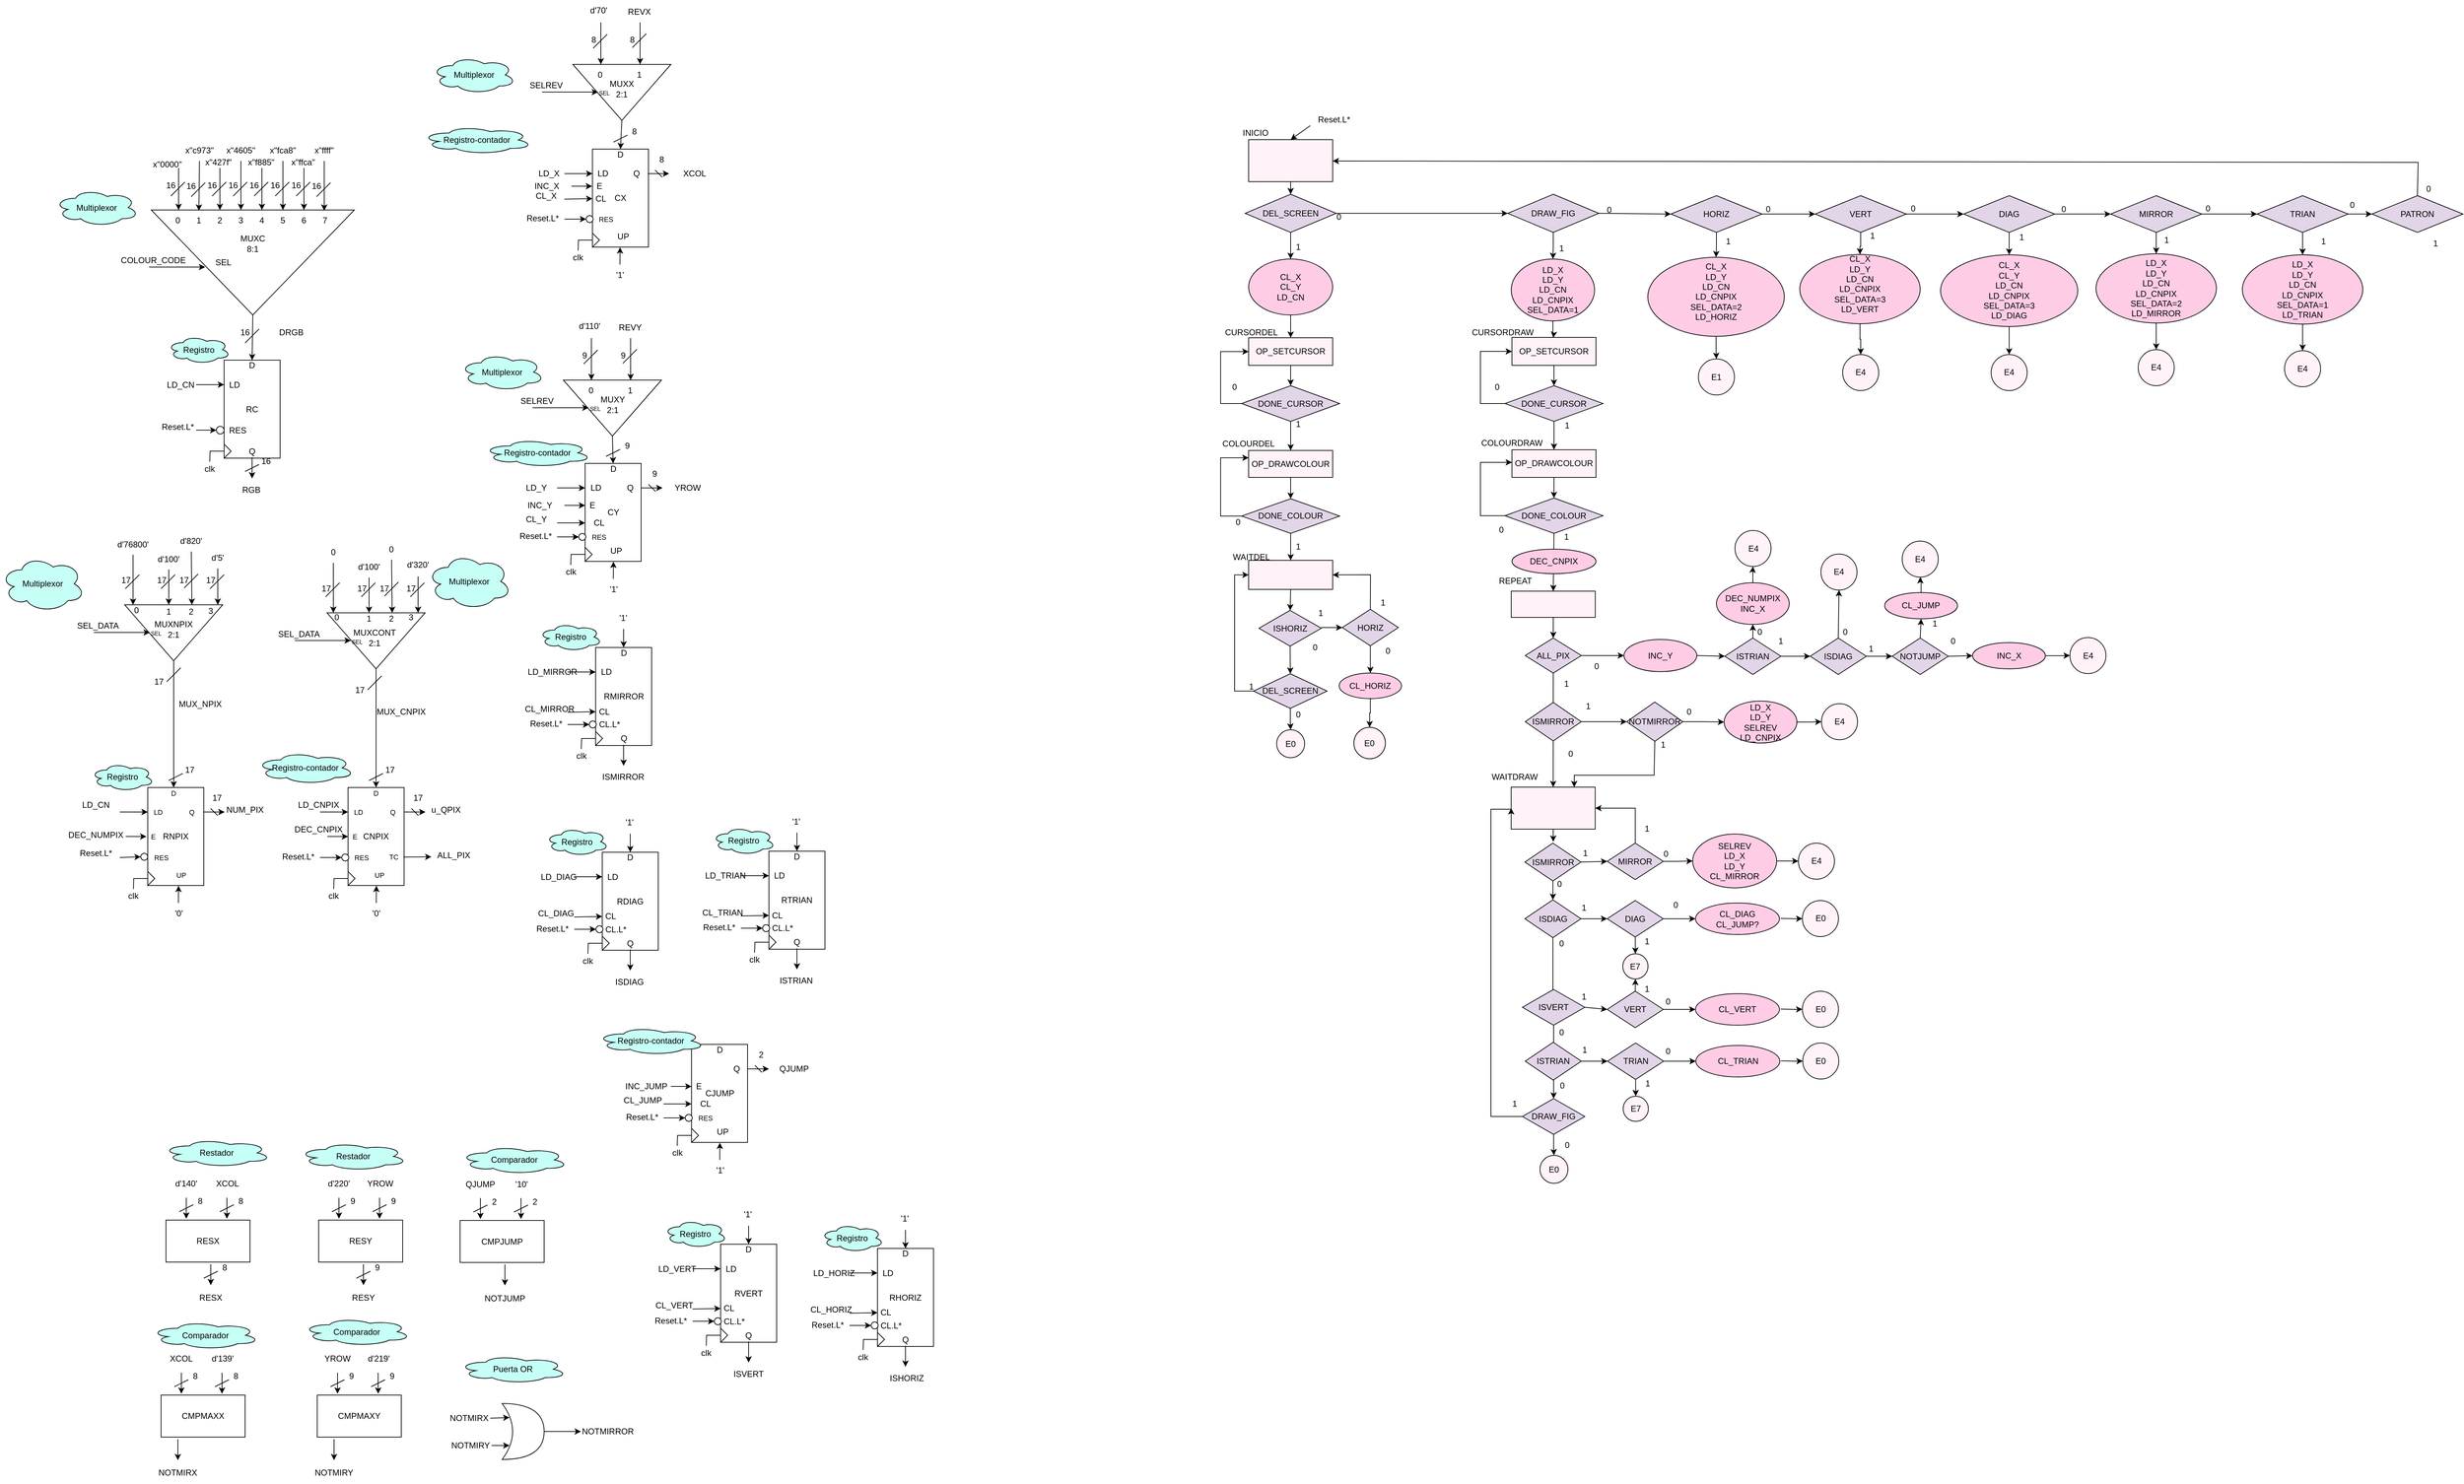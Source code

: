 <mxfile version="20.6.0" type="device"><diagram id="f9Krk2Z9ukGg-gBR1QlP" name="Página-1"><mxGraphModel dx="5347" dy="2758" grid="1" gridSize="10" guides="1" tooltips="1" connect="1" arrows="1" fold="1" page="1" pageScale="1" pageWidth="827" pageHeight="1169" math="0" shadow="0"><root><mxCell id="0"/><mxCell id="1" parent="0"/><mxCell id="RwwSbofDr1X14OqFHABp-30" value="d'70'" style="text;html=1;strokeColor=none;fillColor=none;align=center;verticalAlign=middle;whiteSpace=wrap;rounded=0;" parent="1" vertex="1"><mxGeometry x="-68" y="-162" width="60" height="30" as="geometry"/></mxCell><mxCell id="RwwSbofDr1X14OqFHABp-115" value="" style="triangle;whiteSpace=wrap;html=1;rotation=90;" parent="1" vertex="1"><mxGeometry x="-607" y="68" width="150" height="290" as="geometry"/></mxCell><mxCell id="RwwSbofDr1X14OqFHABp-116" value="0&amp;nbsp; &amp;nbsp; &amp;nbsp; &amp;nbsp;1&amp;nbsp; &amp;nbsp; &amp;nbsp; &amp;nbsp;2&amp;nbsp; &amp;nbsp; &amp;nbsp; &amp;nbsp;3&amp;nbsp; &amp;nbsp; &amp;nbsp; &amp;nbsp;4&amp;nbsp; &amp;nbsp; &amp;nbsp; &amp;nbsp;5&amp;nbsp; &amp;nbsp; &amp;nbsp; &amp;nbsp;6&amp;nbsp; &amp;nbsp; &amp;nbsp; &amp;nbsp;7" style="text;html=1;strokeColor=none;fillColor=none;align=center;verticalAlign=middle;whiteSpace=wrap;rounded=0;" parent="1" vertex="1"><mxGeometry x="-654" y="138" width="240" height="30" as="geometry"/></mxCell><mxCell id="RwwSbofDr1X14OqFHABp-119" value="" style="endArrow=classic;html=1;rounded=0;" parent="1" edge="1"><mxGeometry width="50" height="50" relative="1" as="geometry"><mxPoint x="-680" y="219.5" as="sourcePoint"/><mxPoint x="-600" y="219.5" as="targetPoint"/></mxGeometry></mxCell><mxCell id="RwwSbofDr1X14OqFHABp-120" value="COLOUR_CODE" style="text;html=1;strokeColor=none;fillColor=none;align=center;verticalAlign=middle;whiteSpace=wrap;rounded=0;" parent="1" vertex="1"><mxGeometry x="-704" y="195" width="60" height="30" as="geometry"/></mxCell><mxCell id="RwwSbofDr1X14OqFHABp-123" value="" style="endArrow=classic;html=1;rounded=0;" parent="1" edge="1"><mxGeometry width="50" height="50" relative="1" as="geometry"><mxPoint x="-638" y="78" as="sourcePoint"/><mxPoint x="-638" y="138" as="targetPoint"/></mxGeometry></mxCell><mxCell id="RwwSbofDr1X14OqFHABp-124" value="16" style="text;html=1;strokeColor=none;fillColor=none;align=center;verticalAlign=middle;whiteSpace=wrap;rounded=0;" parent="1" vertex="1"><mxGeometry x="-664" y="88" width="30" height="30" as="geometry"/></mxCell><mxCell id="RwwSbofDr1X14OqFHABp-125" value="" style="endArrow=none;html=1;rounded=0;" parent="1" edge="1"><mxGeometry width="50" height="50" relative="1" as="geometry"><mxPoint x="-649" y="118" as="sourcePoint"/><mxPoint x="-629" y="98" as="targetPoint"/></mxGeometry></mxCell><mxCell id="RwwSbofDr1X14OqFHABp-126" value="" style="endArrow=classic;html=1;rounded=0;" parent="1" source="RwwSbofDr1X14OqFHABp-237" edge="1"><mxGeometry width="50" height="50" relative="1" as="geometry"><mxPoint x="-609" y="79" as="sourcePoint"/><mxPoint x="-609" y="139" as="targetPoint"/></mxGeometry></mxCell><mxCell id="RwwSbofDr1X14OqFHABp-127" value="16" style="text;html=1;strokeColor=none;fillColor=none;align=center;verticalAlign=middle;whiteSpace=wrap;rounded=0;" parent="1" vertex="1"><mxGeometry x="-635" y="89" width="30" height="30" as="geometry"/></mxCell><mxCell id="RwwSbofDr1X14OqFHABp-128" value="" style="endArrow=none;html=1;rounded=0;" parent="1" edge="1"><mxGeometry width="50" height="50" relative="1" as="geometry"><mxPoint x="-620" y="119" as="sourcePoint"/><mxPoint x="-600" y="99" as="targetPoint"/></mxGeometry></mxCell><mxCell id="RwwSbofDr1X14OqFHABp-129" value="" style="endArrow=classic;html=1;rounded=0;" parent="1" edge="1"><mxGeometry width="50" height="50" relative="1" as="geometry"><mxPoint x="-579" y="78" as="sourcePoint"/><mxPoint x="-579" y="138" as="targetPoint"/></mxGeometry></mxCell><mxCell id="RwwSbofDr1X14OqFHABp-130" value="16" style="text;html=1;strokeColor=none;fillColor=none;align=center;verticalAlign=middle;whiteSpace=wrap;rounded=0;" parent="1" vertex="1"><mxGeometry x="-605" y="88" width="30" height="30" as="geometry"/></mxCell><mxCell id="RwwSbofDr1X14OqFHABp-131" value="" style="endArrow=none;html=1;rounded=0;" parent="1" edge="1"><mxGeometry width="50" height="50" relative="1" as="geometry"><mxPoint x="-590" y="118" as="sourcePoint"/><mxPoint x="-570" y="98" as="targetPoint"/></mxGeometry></mxCell><mxCell id="RwwSbofDr1X14OqFHABp-132" value="" style="endArrow=classic;html=1;rounded=0;" parent="1" source="RwwSbofDr1X14OqFHABp-239" edge="1"><mxGeometry width="50" height="50" relative="1" as="geometry"><mxPoint x="-549" y="78" as="sourcePoint"/><mxPoint x="-549" y="138" as="targetPoint"/></mxGeometry></mxCell><mxCell id="RwwSbofDr1X14OqFHABp-133" value="16" style="text;html=1;strokeColor=none;fillColor=none;align=center;verticalAlign=middle;whiteSpace=wrap;rounded=0;" parent="1" vertex="1"><mxGeometry x="-575" y="88" width="30" height="30" as="geometry"/></mxCell><mxCell id="RwwSbofDr1X14OqFHABp-134" value="" style="endArrow=none;html=1;rounded=0;" parent="1" edge="1"><mxGeometry width="50" height="50" relative="1" as="geometry"><mxPoint x="-560" y="118" as="sourcePoint"/><mxPoint x="-540" y="98" as="targetPoint"/></mxGeometry></mxCell><mxCell id="RwwSbofDr1X14OqFHABp-135" value="" style="endArrow=classic;html=1;rounded=0;" parent="1" edge="1"><mxGeometry width="50" height="50" relative="1" as="geometry"><mxPoint x="-519" y="78" as="sourcePoint"/><mxPoint x="-519" y="138" as="targetPoint"/></mxGeometry></mxCell><mxCell id="RwwSbofDr1X14OqFHABp-136" value="16" style="text;html=1;strokeColor=none;fillColor=none;align=center;verticalAlign=middle;whiteSpace=wrap;rounded=0;" parent="1" vertex="1"><mxGeometry x="-545" y="88" width="30" height="30" as="geometry"/></mxCell><mxCell id="RwwSbofDr1X14OqFHABp-137" value="" style="endArrow=none;html=1;rounded=0;" parent="1" edge="1"><mxGeometry width="50" height="50" relative="1" as="geometry"><mxPoint x="-530" y="118" as="sourcePoint"/><mxPoint x="-510" y="98" as="targetPoint"/></mxGeometry></mxCell><mxCell id="RwwSbofDr1X14OqFHABp-138" value="" style="endArrow=classic;html=1;rounded=0;" parent="1" source="RwwSbofDr1X14OqFHABp-241" edge="1"><mxGeometry width="50" height="50" relative="1" as="geometry"><mxPoint x="-489" y="78" as="sourcePoint"/><mxPoint x="-489" y="138" as="targetPoint"/></mxGeometry></mxCell><mxCell id="RwwSbofDr1X14OqFHABp-139" value="16" style="text;html=1;strokeColor=none;fillColor=none;align=center;verticalAlign=middle;whiteSpace=wrap;rounded=0;" parent="1" vertex="1"><mxGeometry x="-515" y="88" width="30" height="30" as="geometry"/></mxCell><mxCell id="RwwSbofDr1X14OqFHABp-140" value="" style="endArrow=none;html=1;rounded=0;" parent="1" edge="1"><mxGeometry width="50" height="50" relative="1" as="geometry"><mxPoint x="-500" y="118" as="sourcePoint"/><mxPoint x="-480" y="98" as="targetPoint"/></mxGeometry></mxCell><mxCell id="RwwSbofDr1X14OqFHABp-141" value="" style="endArrow=classic;html=1;rounded=0;" parent="1" edge="1"><mxGeometry width="50" height="50" relative="1" as="geometry"><mxPoint x="-459" y="78" as="sourcePoint"/><mxPoint x="-459" y="138" as="targetPoint"/></mxGeometry></mxCell><mxCell id="RwwSbofDr1X14OqFHABp-142" value="16" style="text;html=1;strokeColor=none;fillColor=none;align=center;verticalAlign=middle;whiteSpace=wrap;rounded=0;" parent="1" vertex="1"><mxGeometry x="-485" y="88" width="30" height="30" as="geometry"/></mxCell><mxCell id="RwwSbofDr1X14OqFHABp-143" value="" style="endArrow=none;html=1;rounded=0;" parent="1" edge="1"><mxGeometry width="50" height="50" relative="1" as="geometry"><mxPoint x="-470" y="118" as="sourcePoint"/><mxPoint x="-450" y="98" as="targetPoint"/></mxGeometry></mxCell><mxCell id="RwwSbofDr1X14OqFHABp-144" value="" style="endArrow=classic;html=1;rounded=0;" parent="1" source="RwwSbofDr1X14OqFHABp-243" edge="1"><mxGeometry width="50" height="50" relative="1" as="geometry"><mxPoint x="-430" y="79" as="sourcePoint"/><mxPoint x="-430" y="139" as="targetPoint"/></mxGeometry></mxCell><mxCell id="RwwSbofDr1X14OqFHABp-145" value="16" style="text;html=1;strokeColor=none;fillColor=none;align=center;verticalAlign=middle;whiteSpace=wrap;rounded=0;" parent="1" vertex="1"><mxGeometry x="-456" y="89" width="30" height="30" as="geometry"/></mxCell><mxCell id="RwwSbofDr1X14OqFHABp-146" value="" style="endArrow=none;html=1;rounded=0;" parent="1" edge="1"><mxGeometry width="50" height="50" relative="1" as="geometry"><mxPoint x="-441" y="119" as="sourcePoint"/><mxPoint x="-421" y="99" as="targetPoint"/></mxGeometry></mxCell><mxCell id="RwwSbofDr1X14OqFHABp-147" value="" style="endArrow=classic;html=1;rounded=0;entryX=0.5;entryY=0;entryDx=0;entryDy=0;" parent="1" target="FCQMWyarNVOZ1ayRTWoL-225" edge="1"><mxGeometry width="50" height="50" relative="1" as="geometry"><mxPoint x="-532" y="288" as="sourcePoint"/><mxPoint x="-532" y="348" as="targetPoint"/></mxGeometry></mxCell><mxCell id="RwwSbofDr1X14OqFHABp-148" value="16" style="text;html=1;strokeColor=none;fillColor=none;align=center;verticalAlign=middle;whiteSpace=wrap;rounded=0;" parent="1" vertex="1"><mxGeometry x="-558" y="298" width="30" height="30" as="geometry"/></mxCell><mxCell id="RwwSbofDr1X14OqFHABp-149" value="" style="endArrow=none;html=1;rounded=0;" parent="1" edge="1"><mxGeometry width="50" height="50" relative="1" as="geometry"><mxPoint x="-543" y="328" as="sourcePoint"/><mxPoint x="-523" y="308" as="targetPoint"/></mxGeometry></mxCell><mxCell id="RwwSbofDr1X14OqFHABp-150" value="DRGB" style="text;html=1;strokeColor=none;fillColor=none;align=center;verticalAlign=middle;whiteSpace=wrap;rounded=0;" parent="1" vertex="1"><mxGeometry x="-507" y="298" width="60" height="30" as="geometry"/></mxCell><mxCell id="RwwSbofDr1X14OqFHABp-151" style="edgeStyle=orthogonalEdgeStyle;rounded=0;orthogonalLoop=1;jettySize=auto;html=1;entryX=0.5;entryY=0;entryDx=0;entryDy=0;" parent="1" source="RwwSbofDr1X14OqFHABp-152" target="RwwSbofDr1X14OqFHABp-157" edge="1"><mxGeometry relative="1" as="geometry"/></mxCell><mxCell id="RwwSbofDr1X14OqFHABp-152" value="" style="rounded=0;whiteSpace=wrap;html=1;fillColor=#FFF2F8;" parent="1" vertex="1"><mxGeometry x="890" y="37.5" width="120" height="60" as="geometry"/></mxCell><mxCell id="RwwSbofDr1X14OqFHABp-155" style="edgeStyle=orthogonalEdgeStyle;rounded=0;orthogonalLoop=1;jettySize=auto;html=1;" parent="1" source="RwwSbofDr1X14OqFHABp-157" target="RwwSbofDr1X14OqFHABp-160" edge="1"><mxGeometry relative="1" as="geometry"/></mxCell><mxCell id="RwwSbofDr1X14OqFHABp-156" style="edgeStyle=orthogonalEdgeStyle;rounded=0;orthogonalLoop=1;jettySize=auto;html=1;" parent="1" source="RwwSbofDr1X14OqFHABp-157" target="RwwSbofDr1X14OqFHABp-162" edge="1"><mxGeometry relative="1" as="geometry"/></mxCell><mxCell id="RwwSbofDr1X14OqFHABp-157" value="DEL_SCREEN" style="rhombus;whiteSpace=wrap;html=1;fillColor=#E1D5E7;" parent="1" vertex="1"><mxGeometry x="885" y="115.5" width="130" height="54.5" as="geometry"/></mxCell><mxCell id="RwwSbofDr1X14OqFHABp-159" style="edgeStyle=orthogonalEdgeStyle;rounded=0;orthogonalLoop=1;jettySize=auto;html=1;entryX=0.5;entryY=0;entryDx=0;entryDy=0;" parent="1" source="RwwSbofDr1X14OqFHABp-160" target="RwwSbofDr1X14OqFHABp-166" edge="1"><mxGeometry relative="1" as="geometry"/></mxCell><mxCell id="RwwSbofDr1X14OqFHABp-160" value="DRAW_FIG" style="rhombus;whiteSpace=wrap;html=1;fillColor=#E1D5E7;" parent="1" vertex="1"><mxGeometry x="1260" y="115.5" width="130" height="54.5" as="geometry"/></mxCell><mxCell id="RwwSbofDr1X14OqFHABp-161" style="edgeStyle=orthogonalEdgeStyle;rounded=0;orthogonalLoop=1;jettySize=auto;html=1;" parent="1" source="RwwSbofDr1X14OqFHABp-162" edge="1"><mxGeometry relative="1" as="geometry"><mxPoint x="950.067" y="320.5" as="targetPoint"/></mxGeometry></mxCell><mxCell id="RwwSbofDr1X14OqFHABp-162" value="&lt;div&gt;CL_X&lt;/div&gt;&lt;div&gt;CL_Y&lt;br&gt;&lt;/div&gt;&lt;div&gt;LD_CN&lt;/div&gt;" style="ellipse;whiteSpace=wrap;html=1;fillColor=#FFCCE6;" parent="1" vertex="1"><mxGeometry x="890" y="208" width="120" height="80" as="geometry"/></mxCell><mxCell id="RwwSbofDr1X14OqFHABp-165" style="edgeStyle=orthogonalEdgeStyle;rounded=0;orthogonalLoop=1;jettySize=auto;html=1;entryX=0.5;entryY=0;entryDx=0;entryDy=0;" parent="1" source="RwwSbofDr1X14OqFHABp-166" edge="1"><mxGeometry relative="1" as="geometry"><mxPoint x="1325" y="320.5" as="targetPoint"/></mxGeometry></mxCell><mxCell id="RwwSbofDr1X14OqFHABp-166" value="&lt;div&gt;LD_X&lt;/div&gt;&lt;div&gt;LD_Y&lt;br&gt;&lt;/div&gt;&lt;div&gt;LD_CN&lt;/div&gt;&lt;div&gt;LD_CNPIX&lt;/div&gt;&lt;div&gt;SEL_DATA=1&lt;/div&gt;" style="ellipse;whiteSpace=wrap;html=1;fillColor=#FFCCE6;" parent="1" vertex="1"><mxGeometry x="1265" y="208" width="119" height="88.5" as="geometry"/></mxCell><mxCell id="RwwSbofDr1X14OqFHABp-167" value="0" style="text;html=1;strokeColor=none;fillColor=none;align=center;verticalAlign=middle;whiteSpace=wrap;rounded=0;" parent="1" vertex="1"><mxGeometry x="1004" y="132.5" width="30" height="30" as="geometry"/></mxCell><mxCell id="RwwSbofDr1X14OqFHABp-168" value="0" style="text;html=1;strokeColor=none;fillColor=none;align=center;verticalAlign=middle;whiteSpace=wrap;rounded=0;" parent="1" vertex="1"><mxGeometry x="1390" y="122.5" width="30" height="30" as="geometry"/></mxCell><mxCell id="RwwSbofDr1X14OqFHABp-169" value="1" style="text;html=1;strokeColor=none;fillColor=none;align=center;verticalAlign=middle;whiteSpace=wrap;rounded=0;" parent="1" vertex="1"><mxGeometry x="946" y="175.5" width="30" height="30" as="geometry"/></mxCell><mxCell id="RwwSbofDr1X14OqFHABp-170" value="1" style="text;html=1;strokeColor=none;fillColor=none;align=center;verticalAlign=middle;whiteSpace=wrap;rounded=0;" parent="1" vertex="1"><mxGeometry x="1322" y="177.5" width="30" height="30" as="geometry"/></mxCell><mxCell id="RwwSbofDr1X14OqFHABp-171" style="edgeStyle=orthogonalEdgeStyle;rounded=0;orthogonalLoop=1;jettySize=auto;html=1;entryX=0.5;entryY=0;entryDx=0;entryDy=0;" parent="1" source="RwwSbofDr1X14OqFHABp-172" target="RwwSbofDr1X14OqFHABp-177" edge="1"><mxGeometry relative="1" as="geometry"><mxPoint x="950" y="405.5" as="targetPoint"/></mxGeometry></mxCell><mxCell id="RwwSbofDr1X14OqFHABp-172" value="OP_SETCURSOR" style="rounded=0;whiteSpace=wrap;html=1;fillColor=#FFF2F8;" parent="1" vertex="1"><mxGeometry x="890" y="320.5" width="120" height="39.5" as="geometry"/></mxCell><mxCell id="pClhg8m4FuAt9z0ryfFb-48" value="" style="edgeStyle=orthogonalEdgeStyle;rounded=0;orthogonalLoop=1;jettySize=auto;html=1;" parent="1" source="RwwSbofDr1X14OqFHABp-174" target="RwwSbofDr1X14OqFHABp-180" edge="1"><mxGeometry relative="1" as="geometry"/></mxCell><mxCell id="RwwSbofDr1X14OqFHABp-174" value="OP_SETCURSOR" style="rounded=0;whiteSpace=wrap;html=1;fillColor=#FFF2F8;" parent="1" vertex="1"><mxGeometry x="1266" y="320" width="120" height="40" as="geometry"/></mxCell><mxCell id="RwwSbofDr1X14OqFHABp-175" style="edgeStyle=orthogonalEdgeStyle;rounded=0;orthogonalLoop=1;jettySize=auto;html=1;entryX=0;entryY=0.5;entryDx=0;entryDy=0;" parent="1" source="RwwSbofDr1X14OqFHABp-177" target="RwwSbofDr1X14OqFHABp-172" edge="1"><mxGeometry relative="1" as="geometry"><Array as="points"><mxPoint x="850" y="414"/><mxPoint x="850" y="340"/></Array></mxGeometry></mxCell><mxCell id="RwwSbofDr1X14OqFHABp-176" style="edgeStyle=orthogonalEdgeStyle;rounded=0;orthogonalLoop=1;jettySize=auto;html=1;entryX=0.5;entryY=0;entryDx=0;entryDy=0;" parent="1" source="RwwSbofDr1X14OqFHABp-177" target="RwwSbofDr1X14OqFHABp-192" edge="1"><mxGeometry relative="1" as="geometry"><mxPoint x="950" y="633" as="targetPoint"/></mxGeometry></mxCell><mxCell id="RwwSbofDr1X14OqFHABp-177" value="DONE_CURSOR" style="rhombus;whiteSpace=wrap;html=1;fillColor=#E1D5E7;" parent="1" vertex="1"><mxGeometry x="880" y="389" width="140" height="51" as="geometry"/></mxCell><mxCell id="RwwSbofDr1X14OqFHABp-178" style="edgeStyle=orthogonalEdgeStyle;rounded=0;orthogonalLoop=1;jettySize=auto;html=1;entryX=0;entryY=0.5;entryDx=0;entryDy=0;" parent="1" source="RwwSbofDr1X14OqFHABp-180" target="RwwSbofDr1X14OqFHABp-174" edge="1"><mxGeometry relative="1" as="geometry"><Array as="points"><mxPoint x="1221" y="414"/><mxPoint x="1221" y="340"/></Array></mxGeometry></mxCell><mxCell id="RwwSbofDr1X14OqFHABp-180" value="DONE_CURSOR" style="rhombus;whiteSpace=wrap;html=1;fillColor=#E1D5E7;" parent="1" vertex="1"><mxGeometry x="1256.06" y="389" width="140" height="51" as="geometry"/></mxCell><mxCell id="RwwSbofDr1X14OqFHABp-181" value="0" style="text;html=1;strokeColor=none;fillColor=none;align=center;verticalAlign=middle;whiteSpace=wrap;rounded=0;" parent="1" vertex="1"><mxGeometry x="855" y="376" width="30" height="30" as="geometry"/></mxCell><mxCell id="RwwSbofDr1X14OqFHABp-182" value="0" style="text;html=1;strokeColor=none;fillColor=none;align=center;verticalAlign=middle;whiteSpace=wrap;rounded=0;" parent="1" vertex="1"><mxGeometry x="1230" y="376" width="30" height="30" as="geometry"/></mxCell><mxCell id="RwwSbofDr1X14OqFHABp-189" value="1" style="text;html=1;strokeColor=none;fillColor=none;align=center;verticalAlign=middle;whiteSpace=wrap;rounded=0;" parent="1" vertex="1"><mxGeometry x="946" y="428.5" width="30" height="30" as="geometry"/></mxCell><mxCell id="RwwSbofDr1X14OqFHABp-190" value="1" style="text;html=1;strokeColor=none;fillColor=none;align=center;verticalAlign=middle;whiteSpace=wrap;rounded=0;" parent="1" vertex="1"><mxGeometry x="1330" y="430.5" width="30" height="30" as="geometry"/></mxCell><mxCell id="RwwSbofDr1X14OqFHABp-191" style="edgeStyle=orthogonalEdgeStyle;rounded=0;orthogonalLoop=1;jettySize=auto;html=1;entryX=0.5;entryY=0;entryDx=0;entryDy=0;" parent="1" source="RwwSbofDr1X14OqFHABp-192" target="RwwSbofDr1X14OqFHABp-195" edge="1"><mxGeometry relative="1" as="geometry"><mxPoint x="950" y="571.5" as="targetPoint"/></mxGeometry></mxCell><mxCell id="RwwSbofDr1X14OqFHABp-192" value="OP_DRAWCOLOUR" style="rounded=0;whiteSpace=wrap;html=1;fillColor=#FFF2F8;" parent="1" vertex="1"><mxGeometry x="890" y="481.5" width="120" height="38.5" as="geometry"/></mxCell><mxCell id="RwwSbofDr1X14OqFHABp-193" style="edgeStyle=orthogonalEdgeStyle;rounded=0;orthogonalLoop=1;jettySize=auto;html=1;" parent="1" source="RwwSbofDr1X14OqFHABp-195" edge="1"><mxGeometry relative="1" as="geometry"><Array as="points"><mxPoint x="850" y="575"/><mxPoint x="850" y="492"/><mxPoint x="890" y="492"/></Array><mxPoint x="890" y="491.5" as="targetPoint"/></mxGeometry></mxCell><mxCell id="RwwSbofDr1X14OqFHABp-194" style="edgeStyle=orthogonalEdgeStyle;rounded=0;orthogonalLoop=1;jettySize=auto;html=1;entryX=0.5;entryY=0;entryDx=0;entryDy=0;" parent="1" source="RwwSbofDr1X14OqFHABp-195" target="FCQMWyarNVOZ1ayRTWoL-1" edge="1"><mxGeometry relative="1" as="geometry"/></mxCell><mxCell id="RwwSbofDr1X14OqFHABp-195" value="DONE_COLOUR" style="rhombus;whiteSpace=wrap;html=1;fillColor=#E1D5E7;" parent="1" vertex="1"><mxGeometry x="880" y="550.5" width="140" height="49.5" as="geometry"/></mxCell><mxCell id="RwwSbofDr1X14OqFHABp-196" style="edgeStyle=orthogonalEdgeStyle;rounded=0;orthogonalLoop=1;jettySize=auto;html=1;exitX=0;exitY=0.5;exitDx=0;exitDy=0;entryX=0;entryY=0.5;entryDx=0;entryDy=0;" parent="1" source="RwwSbofDr1X14OqFHABp-198" target="FCQMWyarNVOZ1ayRTWoL-1" edge="1"><mxGeometry relative="1" as="geometry"><mxPoint x="890" y="549.5" as="targetPoint"/><Array as="points"><mxPoint x="870" y="825"/><mxPoint x="870" y="659"/></Array></mxGeometry></mxCell><mxCell id="RwwSbofDr1X14OqFHABp-197" style="edgeStyle=orthogonalEdgeStyle;rounded=0;orthogonalLoop=1;jettySize=auto;html=1;entryX=0.5;entryY=0;entryDx=0;entryDy=0;" parent="1" source="RwwSbofDr1X14OqFHABp-198" target="RwwSbofDr1X14OqFHABp-214" edge="1"><mxGeometry relative="1" as="geometry"/></mxCell><mxCell id="RwwSbofDr1X14OqFHABp-198" value="DEL_SCREEN" style="rhombus;whiteSpace=wrap;html=1;fillColor=#E1D5E7;" parent="1" vertex="1"><mxGeometry x="897" y="800.5" width="105" height="49.5" as="geometry"/></mxCell><mxCell id="RwwSbofDr1X14OqFHABp-199" style="edgeStyle=orthogonalEdgeStyle;rounded=0;orthogonalLoop=1;jettySize=auto;html=1;entryX=0.5;entryY=0;entryDx=0;entryDy=0;" parent="1" source="RwwSbofDr1X14OqFHABp-200" target="RwwSbofDr1X14OqFHABp-203" edge="1"><mxGeometry relative="1" as="geometry"><mxPoint x="1326" y="570.5" as="targetPoint"/></mxGeometry></mxCell><mxCell id="RwwSbofDr1X14OqFHABp-200" value="OP_DRAWCOLOUR" style="rounded=0;whiteSpace=wrap;html=1;fillColor=#FFF2F8;" parent="1" vertex="1"><mxGeometry x="1266" y="480.5" width="120" height="39.5" as="geometry"/></mxCell><mxCell id="RwwSbofDr1X14OqFHABp-202" style="edgeStyle=orthogonalEdgeStyle;rounded=0;orthogonalLoop=1;jettySize=auto;html=1;" parent="1" source="RwwSbofDr1X14OqFHABp-203" edge="1"><mxGeometry relative="1" as="geometry"><Array as="points"><mxPoint x="1221" y="575"/><mxPoint x="1221" y="498"/></Array><mxPoint x="1266" y="498.5" as="targetPoint"/></mxGeometry></mxCell><mxCell id="RwwSbofDr1X14OqFHABp-203" value="DONE_COLOUR" style="rhombus;whiteSpace=wrap;html=1;fillColor=#E1D5E7;" parent="1" vertex="1"><mxGeometry x="1256" y="549.5" width="140" height="50.5" as="geometry"/></mxCell><mxCell id="RwwSbofDr1X14OqFHABp-204" style="edgeStyle=orthogonalEdgeStyle;rounded=0;orthogonalLoop=1;jettySize=auto;html=1;entryX=0;entryY=0.5;entryDx=0;entryDy=0;" parent="1" source="RwwSbofDr1X14OqFHABp-206" target="RwwSbofDr1X14OqFHABp-208" edge="1"><mxGeometry relative="1" as="geometry"/></mxCell><mxCell id="RwwSbofDr1X14OqFHABp-206" value="ALL_PIX" style="rhombus;whiteSpace=wrap;html=1;fillColor=#E1D5E7;" parent="1" vertex="1"><mxGeometry x="1285" y="749.5" width="80" height="50" as="geometry"/></mxCell><mxCell id="RwwSbofDr1X14OqFHABp-208" value="INC_Y" style="ellipse;whiteSpace=wrap;html=1;fillColor=#FFCCE6;" parent="1" vertex="1"><mxGeometry x="1426" y="751.5" width="104" height="46" as="geometry"/></mxCell><mxCell id="RwwSbofDr1X14OqFHABp-209" style="edgeStyle=orthogonalEdgeStyle;rounded=0;orthogonalLoop=1;jettySize=auto;html=1;entryX=0.5;entryY=0;entryDx=0;entryDy=0;startArrow=none;" parent="1" source="-HqbLM4n01Gws-lvKxUI-207" target="RwwSbofDr1X14OqFHABp-213" edge="1"><mxGeometry relative="1" as="geometry"/></mxCell><mxCell id="RwwSbofDr1X14OqFHABp-210" value="" style="rounded=0;whiteSpace=wrap;html=1;fillColor=#FFF2F8;" parent="1" vertex="1"><mxGeometry x="1264.89" y="962.5" width="120" height="60" as="geometry"/></mxCell><mxCell id="RwwSbofDr1X14OqFHABp-211" style="edgeStyle=orthogonalEdgeStyle;rounded=0;orthogonalLoop=1;jettySize=auto;html=1;entryX=0.5;entryY=0;entryDx=0;entryDy=0;" parent="1" source="RwwSbofDr1X14OqFHABp-213" target="RwwSbofDr1X14OqFHABp-215" edge="1"><mxGeometry relative="1" as="geometry"/></mxCell><mxCell id="RwwSbofDr1X14OqFHABp-212" style="edgeStyle=orthogonalEdgeStyle;rounded=0;orthogonalLoop=1;jettySize=auto;html=1;entryX=0;entryY=0.5;entryDx=0;entryDy=0;exitX=0;exitY=0.5;exitDx=0;exitDy=0;" parent="1" source="RwwSbofDr1X14OqFHABp-213" target="RwwSbofDr1X14OqFHABp-210" edge="1"><mxGeometry relative="1" as="geometry"><Array as="points"><mxPoint x="1236" y="1433"/><mxPoint x="1236" y="994"/><mxPoint x="1265" y="994"/></Array></mxGeometry></mxCell><mxCell id="RwwSbofDr1X14OqFHABp-213" value="DRAW_FIG" style="rhombus;whiteSpace=wrap;html=1;fillColor=#E1D5E7;" parent="1" vertex="1"><mxGeometry x="1281" y="1407.5" width="89" height="51" as="geometry"/></mxCell><mxCell id="RwwSbofDr1X14OqFHABp-214" value="E0" style="ellipse;whiteSpace=wrap;html=1;aspect=fixed;fillColor=#FFF2F8;" parent="1" vertex="1"><mxGeometry x="930" y="880.5" width="40" height="40" as="geometry"/></mxCell><mxCell id="RwwSbofDr1X14OqFHABp-215" value="E0" style="ellipse;whiteSpace=wrap;html=1;aspect=fixed;fillColor=#FFF2F8;" parent="1" vertex="1"><mxGeometry x="1306" y="1488.5" width="40" height="40" as="geometry"/></mxCell><mxCell id="RwwSbofDr1X14OqFHABp-216" value="0" style="text;html=1;strokeColor=none;fillColor=none;align=center;verticalAlign=middle;whiteSpace=wrap;rounded=0;" parent="1" vertex="1"><mxGeometry x="860" y="568.5" width="30" height="30" as="geometry"/></mxCell><mxCell id="RwwSbofDr1X14OqFHABp-217" value="1" style="text;html=1;strokeColor=none;fillColor=none;align=center;verticalAlign=middle;whiteSpace=wrap;rounded=0;" parent="1" vertex="1"><mxGeometry x="946" y="603.5" width="30" height="30" as="geometry"/></mxCell><mxCell id="RwwSbofDr1X14OqFHABp-218" value="1" style="text;html=1;strokeColor=none;fillColor=none;align=center;verticalAlign=middle;whiteSpace=wrap;rounded=0;" parent="1" vertex="1"><mxGeometry x="879" y="804" width="30" height="30" as="geometry"/></mxCell><mxCell id="RwwSbofDr1X14OqFHABp-219" value="0" style="text;html=1;strokeColor=none;fillColor=none;align=center;verticalAlign=middle;whiteSpace=wrap;rounded=0;" parent="1" vertex="1"><mxGeometry x="946" y="843.5" width="30" height="30" as="geometry"/></mxCell><mxCell id="RwwSbofDr1X14OqFHABp-220" value="0" style="text;html=1;strokeColor=none;fillColor=none;align=center;verticalAlign=middle;whiteSpace=wrap;rounded=0;" parent="1" vertex="1"><mxGeometry x="1372.06" y="774.5" width="30" height="30" as="geometry"/></mxCell><mxCell id="RwwSbofDr1X14OqFHABp-221" value="0" style="text;html=1;strokeColor=none;fillColor=none;align=center;verticalAlign=middle;whiteSpace=wrap;rounded=0;" parent="1" vertex="1"><mxGeometry x="1236" y="579.5" width="30" height="30" as="geometry"/></mxCell><mxCell id="RwwSbofDr1X14OqFHABp-222" value="1" style="text;html=1;strokeColor=none;fillColor=none;align=center;verticalAlign=middle;whiteSpace=wrap;rounded=0;" parent="1" vertex="1"><mxGeometry x="1329.06" y="799.5" width="30" height="30" as="geometry"/></mxCell><mxCell id="RwwSbofDr1X14OqFHABp-223" value="1" style="text;html=1;strokeColor=none;fillColor=none;align=center;verticalAlign=middle;whiteSpace=wrap;rounded=0;" parent="1" vertex="1"><mxGeometry x="1329.06" y="589.5" width="30" height="30" as="geometry"/></mxCell><mxCell id="RwwSbofDr1X14OqFHABp-224" value="1" style="text;html=1;strokeColor=none;fillColor=none;align=center;verticalAlign=middle;whiteSpace=wrap;rounded=0;" parent="1" vertex="1"><mxGeometry x="1255" y="1400" width="30" height="30" as="geometry"/></mxCell><mxCell id="RwwSbofDr1X14OqFHABp-225" value="0" style="text;html=1;strokeColor=none;fillColor=none;align=center;verticalAlign=middle;whiteSpace=wrap;rounded=0;" parent="1" vertex="1"><mxGeometry x="1330.06" y="1458.5" width="30" height="30" as="geometry"/></mxCell><mxCell id="RwwSbofDr1X14OqFHABp-226" value="INICIO" style="text;html=1;strokeColor=none;fillColor=none;align=center;verticalAlign=middle;whiteSpace=wrap;rounded=0;" parent="1" vertex="1"><mxGeometry x="870" y="12.5" width="60" height="30" as="geometry"/></mxCell><mxCell id="RwwSbofDr1X14OqFHABp-227" value="CURSORDEL" style="text;html=1;strokeColor=none;fillColor=none;align=center;verticalAlign=middle;whiteSpace=wrap;rounded=0;" parent="1" vertex="1"><mxGeometry x="864" y="298" width="60" height="30" as="geometry"/></mxCell><mxCell id="RwwSbofDr1X14OqFHABp-230" value="COLOURDEL" style="text;html=1;strokeColor=none;fillColor=none;align=center;verticalAlign=middle;whiteSpace=wrap;rounded=0;" parent="1" vertex="1"><mxGeometry x="860" y="456.5" width="60" height="30" as="geometry"/></mxCell><mxCell id="RwwSbofDr1X14OqFHABp-231" value="CURSORDRAW" style="text;html=1;strokeColor=none;fillColor=none;align=center;verticalAlign=middle;whiteSpace=wrap;rounded=0;" parent="1" vertex="1"><mxGeometry x="1223" y="298" width="60" height="30" as="geometry"/></mxCell><mxCell id="RwwSbofDr1X14OqFHABp-234" value="COLOURDRAW" style="text;html=1;strokeColor=none;fillColor=none;align=center;verticalAlign=middle;whiteSpace=wrap;rounded=0;" parent="1" vertex="1"><mxGeometry x="1236" y="455.5" width="60" height="30" as="geometry"/></mxCell><mxCell id="RwwSbofDr1X14OqFHABp-235" value="WAITDRAW" style="text;html=1;strokeColor=none;fillColor=none;align=center;verticalAlign=middle;whiteSpace=wrap;rounded=0;" parent="1" vertex="1"><mxGeometry x="1239.89" y="932.5" width="60" height="30" as="geometry"/></mxCell><mxCell id="RwwSbofDr1X14OqFHABp-236" value="x&quot;0000&quot;" style="text;html=1;strokeColor=none;fillColor=none;align=center;verticalAlign=middle;whiteSpace=wrap;rounded=0;" parent="1" vertex="1"><mxGeometry x="-684" y="58" width="60" height="30" as="geometry"/></mxCell><mxCell id="RwwSbofDr1X14OqFHABp-237" value="x&quot;c973&quot;" style="text;html=1;strokeColor=none;fillColor=none;align=center;verticalAlign=middle;whiteSpace=wrap;rounded=0;" parent="1" vertex="1"><mxGeometry x="-638" y="38" width="60" height="30" as="geometry"/></mxCell><mxCell id="RwwSbofDr1X14OqFHABp-238" value="x&quot;427f&quot;" style="text;html=1;strokeColor=none;fillColor=none;align=center;verticalAlign=middle;whiteSpace=wrap;rounded=0;" parent="1" vertex="1"><mxGeometry x="-611" y="55" width="60" height="30" as="geometry"/></mxCell><mxCell id="RwwSbofDr1X14OqFHABp-239" value="x&quot;4605&quot;" style="text;html=1;strokeColor=none;fillColor=none;align=center;verticalAlign=middle;whiteSpace=wrap;rounded=0;" parent="1" vertex="1"><mxGeometry x="-579" y="38" width="60" height="30" as="geometry"/></mxCell><mxCell id="RwwSbofDr1X14OqFHABp-240" value="x&quot;f885&quot;" style="text;html=1;strokeColor=none;fillColor=none;align=center;verticalAlign=middle;whiteSpace=wrap;rounded=0;" parent="1" vertex="1"><mxGeometry x="-550" y="55" width="60" height="30" as="geometry"/></mxCell><mxCell id="RwwSbofDr1X14OqFHABp-241" value="x&quot;fca8&quot;" style="text;html=1;strokeColor=none;fillColor=none;align=center;verticalAlign=middle;whiteSpace=wrap;rounded=0;" parent="1" vertex="1"><mxGeometry x="-519" y="38" width="60" height="30" as="geometry"/></mxCell><mxCell id="RwwSbofDr1X14OqFHABp-242" value="x&quot;ffca&quot;" style="text;html=1;strokeColor=none;fillColor=none;align=center;verticalAlign=middle;whiteSpace=wrap;rounded=0;" parent="1" vertex="1"><mxGeometry x="-490" y="55" width="60" height="30" as="geometry"/></mxCell><mxCell id="RwwSbofDr1X14OqFHABp-243" value="x&quot;ffff&quot;" style="text;html=1;strokeColor=none;fillColor=none;align=center;verticalAlign=middle;whiteSpace=wrap;rounded=0;" parent="1" vertex="1"><mxGeometry x="-460" y="38" width="60" height="30" as="geometry"/></mxCell><mxCell id="JQTWDKvTC5iAmD0HAxx3-2" value="" style="rounded=0;whiteSpace=wrap;html=1;fillColor=#FFF2F8;" parent="1" vertex="1"><mxGeometry x="1265" y="682.5" width="120" height="37.5" as="geometry"/></mxCell><mxCell id="JQTWDKvTC5iAmD0HAxx3-4" value="" style="endArrow=classic;html=1;rounded=0;exitX=0.5;exitY=1;exitDx=0;exitDy=0;entryX=0.5;entryY=0;entryDx=0;entryDy=0;" parent="1" source="RwwSbofDr1X14OqFHABp-203" target="JQTWDKvTC5iAmD0HAxx3-2" edge="1"><mxGeometry width="50" height="50" relative="1" as="geometry"><mxPoint x="1260" y="929.5" as="sourcePoint"/><mxPoint x="1310" y="1099.5" as="targetPoint"/></mxGeometry></mxCell><mxCell id="JQTWDKvTC5iAmD0HAxx3-5" value="DEC_CNPIX" style="ellipse;whiteSpace=wrap;html=1;fillColor=#FFCCE6;" parent="1" vertex="1"><mxGeometry x="1266" y="622.5" width="120" height="35" as="geometry"/></mxCell><mxCell id="JQTWDKvTC5iAmD0HAxx3-6" value="" style="endArrow=classic;html=1;rounded=0;exitX=0.5;exitY=1;exitDx=0;exitDy=0;entryX=0.5;entryY=0;entryDx=0;entryDy=0;" parent="1" source="JQTWDKvTC5iAmD0HAxx3-2" target="RwwSbofDr1X14OqFHABp-206" edge="1"><mxGeometry width="50" height="50" relative="1" as="geometry"><mxPoint x="1266.06" y="975.5" as="sourcePoint"/><mxPoint x="1331.06" y="945.5" as="targetPoint"/></mxGeometry></mxCell><mxCell id="FCQMWyarNVOZ1ayRTWoL-1" value="" style="rounded=0;whiteSpace=wrap;html=1;fillColor=#FFF2F8;" parent="1" vertex="1"><mxGeometry x="890" y="638.5" width="120" height="41.5" as="geometry"/></mxCell><mxCell id="FCQMWyarNVOZ1ayRTWoL-3" value="WAITDEL" style="text;html=1;strokeColor=none;fillColor=none;align=center;verticalAlign=middle;whiteSpace=wrap;rounded=0;" parent="1" vertex="1"><mxGeometry x="864" y="618.5" width="60" height="30" as="geometry"/></mxCell><mxCell id="FCQMWyarNVOZ1ayRTWoL-4" value="REPEAT" style="text;html=1;strokeColor=none;fillColor=none;align=center;verticalAlign=middle;whiteSpace=wrap;rounded=0;" parent="1" vertex="1"><mxGeometry x="1241.06" y="652.5" width="60" height="30" as="geometry"/></mxCell><mxCell id="FCQMWyarNVOZ1ayRTWoL-95" value="SEL" style="text;html=1;strokeColor=none;fillColor=none;align=center;verticalAlign=middle;whiteSpace=wrap;rounded=0;" parent="1" vertex="1"><mxGeometry x="-604" y="198" width="60" height="30" as="geometry"/></mxCell><mxCell id="FCQMWyarNVOZ1ayRTWoL-98" value="CX" style="rounded=0;whiteSpace=wrap;html=1;" parent="1" vertex="1"><mxGeometry x="-47" y="51" width="80" height="140" as="geometry"/></mxCell><mxCell id="FCQMWyarNVOZ1ayRTWoL-99" value="D" style="text;html=1;strokeColor=none;fillColor=none;align=center;verticalAlign=middle;whiteSpace=wrap;rounded=0;" parent="1" vertex="1"><mxGeometry x="-37" y="51" width="60" height="15" as="geometry"/></mxCell><mxCell id="FCQMWyarNVOZ1ayRTWoL-100" value="LD" style="text;html=1;strokeColor=none;fillColor=none;align=center;verticalAlign=middle;whiteSpace=wrap;rounded=0;" parent="1" vertex="1"><mxGeometry x="-47" y="71" width="30" height="30" as="geometry"/></mxCell><mxCell id="FCQMWyarNVOZ1ayRTWoL-101" value="CL" style="text;html=1;strokeColor=none;fillColor=none;align=center;verticalAlign=middle;whiteSpace=wrap;rounded=0;" parent="1" vertex="1"><mxGeometry x="-47" y="107.5" width="24" height="28.5" as="geometry"/></mxCell><mxCell id="FCQMWyarNVOZ1ayRTWoL-103" value="" style="endArrow=classic;html=1;rounded=0;entryX=0.5;entryY=0;entryDx=0;entryDy=0;exitX=1;exitY=0.5;exitDx=0;exitDy=0;" parent="1" source="XETRlTWBp3TLfDMslDE4-77" target="FCQMWyarNVOZ1ayRTWoL-99" edge="1"><mxGeometry width="50" height="50" relative="1" as="geometry"><mxPoint x="-7" y="21" as="sourcePoint"/><mxPoint x="63" y="31" as="targetPoint"/></mxGeometry></mxCell><mxCell id="FCQMWyarNVOZ1ayRTWoL-104" value="" style="endArrow=none;html=1;rounded=0;" parent="1" edge="1"><mxGeometry width="50" height="50" relative="1" as="geometry"><mxPoint x="-17" y="41" as="sourcePoint"/><mxPoint x="3" y="31" as="targetPoint"/></mxGeometry></mxCell><mxCell id="FCQMWyarNVOZ1ayRTWoL-106" value="8" style="text;html=1;strokeColor=none;fillColor=none;align=center;verticalAlign=middle;whiteSpace=wrap;rounded=0;" parent="1" vertex="1"><mxGeometry x="3" y="16" width="20" height="20" as="geometry"/></mxCell><mxCell id="FCQMWyarNVOZ1ayRTWoL-110" value="Registro-contador" style="ellipse;shape=cloud;whiteSpace=wrap;html=1;fillColor=#C5FFF5;" parent="1" vertex="1"><mxGeometry x="-291" y="18" width="158" height="40" as="geometry"/></mxCell><mxCell id="FCQMWyarNVOZ1ayRTWoL-111" value="" style="endArrow=classic;html=1;rounded=0;entryX=0;entryY=0.5;entryDx=0;entryDy=0;" parent="1" target="FCQMWyarNVOZ1ayRTWoL-100" edge="1"><mxGeometry width="50" height="50" relative="1" as="geometry"><mxPoint x="-87" y="86" as="sourcePoint"/><mxPoint x="183" y="21" as="targetPoint"/></mxGeometry></mxCell><mxCell id="FCQMWyarNVOZ1ayRTWoL-112" value="" style="endArrow=classic;html=1;rounded=0;entryX=0;entryY=0.5;entryDx=0;entryDy=0;" parent="1" target="FCQMWyarNVOZ1ayRTWoL-101" edge="1"><mxGeometry width="50" height="50" relative="1" as="geometry"><mxPoint x="-87" y="122.5" as="sourcePoint"/><mxPoint x="223" y="2.5" as="targetPoint"/></mxGeometry></mxCell><mxCell id="FCQMWyarNVOZ1ayRTWoL-113" value="" style="triangle;whiteSpace=wrap;html=1;" parent="1" vertex="1"><mxGeometry x="-47" y="171" width="10" height="20" as="geometry"/></mxCell><mxCell id="FCQMWyarNVOZ1ayRTWoL-114" value="clk" style="text;html=1;strokeColor=none;fillColor=none;align=center;verticalAlign=middle;whiteSpace=wrap;rounded=0;" parent="1" vertex="1"><mxGeometry x="-78" y="196" width="21" height="20" as="geometry"/></mxCell><mxCell id="FCQMWyarNVOZ1ayRTWoL-115" value="" style="endArrow=none;html=1;rounded=0;entryX=0;entryY=0.5;entryDx=0;entryDy=0;exitX=0.5;exitY=0;exitDx=0;exitDy=0;" parent="1" source="FCQMWyarNVOZ1ayRTWoL-114" target="FCQMWyarNVOZ1ayRTWoL-113" edge="1"><mxGeometry width="50" height="50" relative="1" as="geometry"><mxPoint x="-47" y="201" as="sourcePoint"/><mxPoint x="3" y="151" as="targetPoint"/><Array as="points"><mxPoint x="-67" y="181"/></Array></mxGeometry></mxCell><mxCell id="FCQMWyarNVOZ1ayRTWoL-116" value="CY" style="rounded=0;whiteSpace=wrap;html=1;" parent="1" vertex="1"><mxGeometry x="-57.5" y="500" width="80" height="140" as="geometry"/></mxCell><mxCell id="FCQMWyarNVOZ1ayRTWoL-117" value="D" style="text;html=1;strokeColor=none;fillColor=none;align=center;verticalAlign=middle;whiteSpace=wrap;rounded=0;" parent="1" vertex="1"><mxGeometry x="-47.5" y="500" width="60" height="15" as="geometry"/></mxCell><mxCell id="FCQMWyarNVOZ1ayRTWoL-118" value="LD" style="text;html=1;strokeColor=none;fillColor=none;align=center;verticalAlign=middle;whiteSpace=wrap;rounded=0;" parent="1" vertex="1"><mxGeometry x="-57.5" y="520" width="30" height="30" as="geometry"/></mxCell><mxCell id="FCQMWyarNVOZ1ayRTWoL-119" value="CL" style="text;html=1;strokeColor=none;fillColor=none;align=center;verticalAlign=middle;whiteSpace=wrap;rounded=0;" parent="1" vertex="1"><mxGeometry x="-57.5" y="570" width="39" height="30" as="geometry"/></mxCell><mxCell id="FCQMWyarNVOZ1ayRTWoL-120" value="Q" style="text;html=1;strokeColor=none;fillColor=none;align=center;verticalAlign=middle;whiteSpace=wrap;rounded=0;" parent="1" vertex="1"><mxGeometry x="-9.5" y="520" width="32" height="30" as="geometry"/></mxCell><mxCell id="FCQMWyarNVOZ1ayRTWoL-121" value="" style="endArrow=classic;html=1;rounded=0;entryX=0.5;entryY=0;entryDx=0;entryDy=0;exitX=1;exitY=0.5;exitDx=0;exitDy=0;" parent="1" source="XETRlTWBp3TLfDMslDE4-95" target="FCQMWyarNVOZ1ayRTWoL-117" edge="1"><mxGeometry width="50" height="50" relative="1" as="geometry"><mxPoint x="-17.5" y="470" as="sourcePoint"/><mxPoint x="52.5" y="480" as="targetPoint"/></mxGeometry></mxCell><mxCell id="FCQMWyarNVOZ1ayRTWoL-122" value="" style="endArrow=none;html=1;rounded=0;" parent="1" edge="1"><mxGeometry width="50" height="50" relative="1" as="geometry"><mxPoint x="-27.5" y="490" as="sourcePoint"/><mxPoint x="-7.5" y="480" as="targetPoint"/></mxGeometry></mxCell><mxCell id="FCQMWyarNVOZ1ayRTWoL-123" value="9" style="text;html=1;strokeColor=none;fillColor=none;align=center;verticalAlign=middle;whiteSpace=wrap;rounded=0;" parent="1" vertex="1"><mxGeometry x="-7.5" y="465" width="20" height="20" as="geometry"/></mxCell><mxCell id="FCQMWyarNVOZ1ayRTWoL-124" value="" style="endArrow=classic;html=1;rounded=0;exitX=1;exitY=0.5;exitDx=0;exitDy=0;" parent="1" source="FCQMWyarNVOZ1ayRTWoL-120" edge="1"><mxGeometry width="50" height="50" relative="1" as="geometry"><mxPoint x="46" y="530" as="sourcePoint"/><mxPoint x="53" y="535" as="targetPoint"/></mxGeometry></mxCell><mxCell id="FCQMWyarNVOZ1ayRTWoL-125" value="" style="endArrow=none;html=1;rounded=0;" parent="1" edge="1"><mxGeometry width="50" height="50" relative="1" as="geometry"><mxPoint x="33" y="530" as="sourcePoint"/><mxPoint x="43" y="540" as="targetPoint"/></mxGeometry></mxCell><mxCell id="FCQMWyarNVOZ1ayRTWoL-126" value="9" style="text;html=1;strokeColor=none;fillColor=none;align=center;verticalAlign=middle;whiteSpace=wrap;rounded=0;" parent="1" vertex="1"><mxGeometry x="32" y="505" width="20" height="20" as="geometry"/></mxCell><mxCell id="FCQMWyarNVOZ1ayRTWoL-127" value="Registro-contador" style="ellipse;shape=cloud;whiteSpace=wrap;html=1;fillColor=#C5FFF5;" parent="1" vertex="1"><mxGeometry x="-203" y="465" width="154.5" height="40" as="geometry"/></mxCell><mxCell id="FCQMWyarNVOZ1ayRTWoL-128" value="" style="endArrow=classic;html=1;rounded=0;entryX=0;entryY=0.5;entryDx=0;entryDy=0;" parent="1" target="FCQMWyarNVOZ1ayRTWoL-118" edge="1"><mxGeometry width="50" height="50" relative="1" as="geometry"><mxPoint x="-97.5" y="535" as="sourcePoint"/><mxPoint x="172.5" y="470" as="targetPoint"/></mxGeometry></mxCell><mxCell id="FCQMWyarNVOZ1ayRTWoL-129" value="" style="endArrow=classic;html=1;rounded=0;entryX=0;entryY=0.5;entryDx=0;entryDy=0;" parent="1" target="FCQMWyarNVOZ1ayRTWoL-119" edge="1"><mxGeometry width="50" height="50" relative="1" as="geometry"><mxPoint x="-97.5" y="585" as="sourcePoint"/><mxPoint x="212.5" y="465" as="targetPoint"/></mxGeometry></mxCell><mxCell id="FCQMWyarNVOZ1ayRTWoL-130" value="" style="triangle;whiteSpace=wrap;html=1;" parent="1" vertex="1"><mxGeometry x="-57.5" y="620" width="10" height="20" as="geometry"/></mxCell><mxCell id="FCQMWyarNVOZ1ayRTWoL-131" value="clk" style="text;html=1;strokeColor=none;fillColor=none;align=center;verticalAlign=middle;whiteSpace=wrap;rounded=0;" parent="1" vertex="1"><mxGeometry x="-88.5" y="645" width="21" height="20" as="geometry"/></mxCell><mxCell id="FCQMWyarNVOZ1ayRTWoL-132" value="" style="endArrow=none;html=1;rounded=0;entryX=0;entryY=0.5;entryDx=0;entryDy=0;exitX=0.5;exitY=0;exitDx=0;exitDy=0;" parent="1" source="FCQMWyarNVOZ1ayRTWoL-131" target="FCQMWyarNVOZ1ayRTWoL-130" edge="1"><mxGeometry width="50" height="50" relative="1" as="geometry"><mxPoint x="-57.5" y="650" as="sourcePoint"/><mxPoint x="-7.5" y="600" as="targetPoint"/><Array as="points"><mxPoint x="-77.5" y="630"/></Array></mxGeometry></mxCell><mxCell id="FCQMWyarNVOZ1ayRTWoL-133" value="RNPIX" style="rounded=0;whiteSpace=wrap;html=1;" parent="1" vertex="1"><mxGeometry x="-682" y="963" width="80" height="140" as="geometry"/></mxCell><mxCell id="FCQMWyarNVOZ1ayRTWoL-134" value="&lt;font style=&quot;font-size: 10px;&quot;&gt;D&lt;/font&gt;" style="text;html=1;strokeColor=none;fillColor=none;align=center;verticalAlign=middle;whiteSpace=wrap;rounded=0;" parent="1" vertex="1"><mxGeometry x="-675" y="963" width="60" height="15" as="geometry"/></mxCell><mxCell id="FCQMWyarNVOZ1ayRTWoL-135" value="&lt;font style=&quot;font-size: 10px;&quot;&gt;LD&lt;/font&gt;" style="text;html=1;strokeColor=none;fillColor=none;align=center;verticalAlign=middle;whiteSpace=wrap;rounded=0;" parent="1" vertex="1"><mxGeometry x="-682" y="983" width="30" height="30" as="geometry"/></mxCell><mxCell id="FCQMWyarNVOZ1ayRTWoL-136" value="&lt;font style=&quot;font-size: 10px;&quot;&gt;RES&lt;/font&gt;" style="text;html=1;strokeColor=none;fillColor=none;align=center;verticalAlign=middle;whiteSpace=wrap;rounded=0;" parent="1" vertex="1"><mxGeometry x="-682" y="1048" width="39" height="30" as="geometry"/></mxCell><mxCell id="FCQMWyarNVOZ1ayRTWoL-139" value="" style="endArrow=none;html=1;rounded=0;" parent="1" edge="1"><mxGeometry width="50" height="50" relative="1" as="geometry"><mxPoint x="-652" y="953" as="sourcePoint"/><mxPoint x="-632" y="943" as="targetPoint"/></mxGeometry></mxCell><mxCell id="FCQMWyarNVOZ1ayRTWoL-140" value="17" style="text;html=1;strokeColor=none;fillColor=none;align=center;verticalAlign=middle;whiteSpace=wrap;rounded=0;" parent="1" vertex="1"><mxGeometry x="-632" y="928" width="20" height="20" as="geometry"/></mxCell><mxCell id="FCQMWyarNVOZ1ayRTWoL-144" value="Registro" style="ellipse;shape=cloud;whiteSpace=wrap;html=1;fillColor=#C5FFF5;" parent="1" vertex="1"><mxGeometry x="-763" y="928" width="90" height="40" as="geometry"/></mxCell><mxCell id="FCQMWyarNVOZ1ayRTWoL-145" value="" style="endArrow=classic;html=1;rounded=0;entryX=0;entryY=0.5;entryDx=0;entryDy=0;" parent="1" target="FCQMWyarNVOZ1ayRTWoL-135" edge="1"><mxGeometry width="50" height="50" relative="1" as="geometry"><mxPoint x="-722" y="998" as="sourcePoint"/><mxPoint x="-452" y="933" as="targetPoint"/></mxGeometry></mxCell><mxCell id="FCQMWyarNVOZ1ayRTWoL-146" value="" style="endArrow=classic;html=1;rounded=0;entryX=0;entryY=0.5;entryDx=0;entryDy=0;" parent="1" target="FCQMWyarNVOZ1ayRTWoL-203" edge="1"><mxGeometry width="50" height="50" relative="1" as="geometry"><mxPoint x="-722" y="1063" as="sourcePoint"/><mxPoint x="-688" y="1062" as="targetPoint"/></mxGeometry></mxCell><mxCell id="FCQMWyarNVOZ1ayRTWoL-147" value="" style="triangle;whiteSpace=wrap;html=1;" parent="1" vertex="1"><mxGeometry x="-682" y="1083" width="10" height="20" as="geometry"/></mxCell><mxCell id="FCQMWyarNVOZ1ayRTWoL-148" value="clk" style="text;html=1;strokeColor=none;fillColor=none;align=center;verticalAlign=middle;whiteSpace=wrap;rounded=0;" parent="1" vertex="1"><mxGeometry x="-713" y="1108" width="21" height="20" as="geometry"/></mxCell><mxCell id="FCQMWyarNVOZ1ayRTWoL-149" value="" style="endArrow=none;html=1;rounded=0;entryX=0;entryY=0.5;entryDx=0;entryDy=0;exitX=0.5;exitY=0;exitDx=0;exitDy=0;" parent="1" source="FCQMWyarNVOZ1ayRTWoL-148" target="FCQMWyarNVOZ1ayRTWoL-147" edge="1"><mxGeometry width="50" height="50" relative="1" as="geometry"><mxPoint x="-682" y="1113" as="sourcePoint"/><mxPoint x="-632" y="1063" as="targetPoint"/><Array as="points"><mxPoint x="-702" y="1093"/></Array></mxGeometry></mxCell><mxCell id="FCQMWyarNVOZ1ayRTWoL-150" value="" style="endArrow=classic;html=1;rounded=0;entryX=0;entryY=0.5;entryDx=0;entryDy=0;" parent="1" edge="1"><mxGeometry width="50" height="50" relative="1" as="geometry"><mxPoint x="-87" y="560" as="sourcePoint"/><mxPoint x="-57.5" y="560" as="targetPoint"/></mxGeometry></mxCell><mxCell id="FCQMWyarNVOZ1ayRTWoL-151" value="E" style="text;html=1;strokeColor=none;fillColor=none;align=center;verticalAlign=middle;whiteSpace=wrap;rounded=0;" parent="1" vertex="1"><mxGeometry x="-57.5" y="545" width="20" height="30" as="geometry"/></mxCell><mxCell id="FCQMWyarNVOZ1ayRTWoL-153" value="'1'" style="text;html=1;strokeColor=none;fillColor=none;align=center;verticalAlign=middle;whiteSpace=wrap;rounded=0;" parent="1" vertex="1"><mxGeometry x="-27.5" y="665" width="20.5" height="30" as="geometry"/></mxCell><mxCell id="FCQMWyarNVOZ1ayRTWoL-154" value="" style="endArrow=classic;html=1;rounded=0;entryX=0.433;entryY=1.011;entryDx=0;entryDy=0;exitX=0.5;exitY=0;exitDx=0;exitDy=0;entryPerimeter=0;" parent="1" source="FCQMWyarNVOZ1ayRTWoL-153" target="FCQMWyarNVOZ1ayRTWoL-156" edge="1"><mxGeometry width="50" height="50" relative="1" as="geometry"><mxPoint x="-117" y="650" as="sourcePoint"/><mxPoint x="-67" y="600" as="targetPoint"/></mxGeometry></mxCell><mxCell id="FCQMWyarNVOZ1ayRTWoL-156" value="UP" style="text;html=1;strokeColor=none;fillColor=none;align=center;verticalAlign=middle;whiteSpace=wrap;rounded=0;" parent="1" vertex="1"><mxGeometry x="-43" y="610" width="60" height="30" as="geometry"/></mxCell><mxCell id="FCQMWyarNVOZ1ayRTWoL-158" value="CNPIX" style="rounded=0;whiteSpace=wrap;html=1;" parent="1" vertex="1"><mxGeometry x="-396" y="963" width="80" height="140" as="geometry"/></mxCell><mxCell id="FCQMWyarNVOZ1ayRTWoL-159" value="&lt;font style=&quot;font-size: 10px;&quot;&gt;D&lt;/font&gt;" style="text;html=1;strokeColor=none;fillColor=none;align=center;verticalAlign=middle;whiteSpace=wrap;rounded=0;" parent="1" vertex="1"><mxGeometry x="-386" y="963" width="60" height="15" as="geometry"/></mxCell><mxCell id="FCQMWyarNVOZ1ayRTWoL-160" value="&lt;font style=&quot;font-size: 10px;&quot;&gt;LD&lt;/font&gt;" style="text;html=1;strokeColor=none;fillColor=none;align=center;verticalAlign=middle;whiteSpace=wrap;rounded=0;" parent="1" vertex="1"><mxGeometry x="-396" y="983" width="30" height="30" as="geometry"/></mxCell><mxCell id="FCQMWyarNVOZ1ayRTWoL-161" value="&lt;font style=&quot;font-size: 10px;&quot;&gt;RES&lt;/font&gt;" style="text;html=1;strokeColor=none;fillColor=none;align=center;verticalAlign=middle;whiteSpace=wrap;rounded=0;" parent="1" vertex="1"><mxGeometry x="-396" y="1048" width="39" height="30" as="geometry"/></mxCell><mxCell id="FCQMWyarNVOZ1ayRTWoL-162" value="&lt;font style=&quot;font-size: 10px;&quot;&gt;Q&lt;/font&gt;" style="text;html=1;strokeColor=none;fillColor=none;align=center;verticalAlign=middle;whiteSpace=wrap;rounded=0;" parent="1" vertex="1"><mxGeometry x="-348" y="983" width="32" height="30" as="geometry"/></mxCell><mxCell id="FCQMWyarNVOZ1ayRTWoL-164" value="" style="endArrow=none;html=1;rounded=0;" parent="1" edge="1"><mxGeometry width="50" height="50" relative="1" as="geometry"><mxPoint x="-366" y="953" as="sourcePoint"/><mxPoint x="-346" y="943" as="targetPoint"/></mxGeometry></mxCell><mxCell id="FCQMWyarNVOZ1ayRTWoL-165" value="17" style="text;html=1;strokeColor=none;fillColor=none;align=center;verticalAlign=middle;whiteSpace=wrap;rounded=0;" parent="1" vertex="1"><mxGeometry x="-346" y="928" width="20" height="20" as="geometry"/></mxCell><mxCell id="FCQMWyarNVOZ1ayRTWoL-166" value="" style="endArrow=classic;html=1;rounded=0;exitX=1;exitY=0.5;exitDx=0;exitDy=0;" parent="1" source="FCQMWyarNVOZ1ayRTWoL-162" edge="1"><mxGeometry width="50" height="50" relative="1" as="geometry"><mxPoint x="-292.5" y="993" as="sourcePoint"/><mxPoint x="-285.5" y="998" as="targetPoint"/></mxGeometry></mxCell><mxCell id="FCQMWyarNVOZ1ayRTWoL-167" value="" style="endArrow=none;html=1;rounded=0;" parent="1" edge="1"><mxGeometry width="50" height="50" relative="1" as="geometry"><mxPoint x="-305.5" y="993" as="sourcePoint"/><mxPoint x="-295.5" y="1003" as="targetPoint"/></mxGeometry></mxCell><mxCell id="FCQMWyarNVOZ1ayRTWoL-168" value="17" style="text;html=1;strokeColor=none;fillColor=none;align=center;verticalAlign=middle;whiteSpace=wrap;rounded=0;" parent="1" vertex="1"><mxGeometry x="-306.5" y="968" width="20" height="20" as="geometry"/></mxCell><mxCell id="FCQMWyarNVOZ1ayRTWoL-169" value="Registro-contador" style="ellipse;shape=cloud;whiteSpace=wrap;html=1;fillColor=#C5FFF5;" parent="1" vertex="1"><mxGeometry x="-527" y="912" width="140" height="46" as="geometry"/></mxCell><mxCell id="FCQMWyarNVOZ1ayRTWoL-170" value="" style="endArrow=classic;html=1;rounded=0;entryX=0;entryY=0.5;entryDx=0;entryDy=0;" parent="1" target="FCQMWyarNVOZ1ayRTWoL-160" edge="1"><mxGeometry width="50" height="50" relative="1" as="geometry"><mxPoint x="-436" y="998" as="sourcePoint"/><mxPoint x="-166" y="933" as="targetPoint"/></mxGeometry></mxCell><mxCell id="FCQMWyarNVOZ1ayRTWoL-171" value="" style="endArrow=classic;html=1;rounded=0;" parent="1" target="FCQMWyarNVOZ1ayRTWoL-204" edge="1"><mxGeometry width="50" height="50" relative="1" as="geometry"><mxPoint x="-436" y="1063" as="sourcePoint"/><mxPoint x="-407" y="1062" as="targetPoint"/></mxGeometry></mxCell><mxCell id="FCQMWyarNVOZ1ayRTWoL-172" value="" style="triangle;whiteSpace=wrap;html=1;" parent="1" vertex="1"><mxGeometry x="-396" y="1083" width="10" height="20" as="geometry"/></mxCell><mxCell id="FCQMWyarNVOZ1ayRTWoL-173" value="clk" style="text;html=1;strokeColor=none;fillColor=none;align=center;verticalAlign=middle;whiteSpace=wrap;rounded=0;" parent="1" vertex="1"><mxGeometry x="-427" y="1108" width="21" height="20" as="geometry"/></mxCell><mxCell id="FCQMWyarNVOZ1ayRTWoL-174" value="" style="endArrow=none;html=1;rounded=0;entryX=0;entryY=0.5;entryDx=0;entryDy=0;exitX=0.5;exitY=0;exitDx=0;exitDy=0;" parent="1" source="FCQMWyarNVOZ1ayRTWoL-173" target="FCQMWyarNVOZ1ayRTWoL-172" edge="1"><mxGeometry width="50" height="50" relative="1" as="geometry"><mxPoint x="-396" y="1113" as="sourcePoint"/><mxPoint x="-346" y="1063" as="targetPoint"/><Array as="points"><mxPoint x="-416" y="1093"/></Array></mxGeometry></mxCell><mxCell id="FCQMWyarNVOZ1ayRTWoL-175" value="" style="endArrow=classic;html=1;rounded=0;entryX=0;entryY=0.5;entryDx=0;entryDy=0;" parent="1" target="FCQMWyarNVOZ1ayRTWoL-158" edge="1"><mxGeometry width="50" height="50" relative="1" as="geometry"><mxPoint x="-425.5" y="1033" as="sourcePoint"/><mxPoint x="-405.5" y="1063" as="targetPoint"/></mxGeometry></mxCell><mxCell id="FCQMWyarNVOZ1ayRTWoL-176" value="&lt;font style=&quot;font-size: 10px;&quot;&gt;E&lt;/font&gt;" style="text;html=1;strokeColor=none;fillColor=none;align=center;verticalAlign=middle;whiteSpace=wrap;rounded=0;" parent="1" vertex="1"><mxGeometry x="-396" y="1018" width="20" height="30" as="geometry"/></mxCell><mxCell id="FCQMWyarNVOZ1ayRTWoL-177" value="'0'" style="text;html=1;strokeColor=none;fillColor=none;align=center;verticalAlign=middle;whiteSpace=wrap;rounded=0;" parent="1" vertex="1"><mxGeometry x="-366" y="1128" width="20.5" height="30" as="geometry"/></mxCell><mxCell id="FCQMWyarNVOZ1ayRTWoL-178" value="" style="endArrow=classic;html=1;rounded=0;entryX=0.433;entryY=1.011;entryDx=0;entryDy=0;exitX=0.5;exitY=0;exitDx=0;exitDy=0;entryPerimeter=0;" parent="1" source="FCQMWyarNVOZ1ayRTWoL-177" target="FCQMWyarNVOZ1ayRTWoL-179" edge="1"><mxGeometry width="50" height="50" relative="1" as="geometry"><mxPoint x="-455.5" y="1113" as="sourcePoint"/><mxPoint x="-405.5" y="1063" as="targetPoint"/></mxGeometry></mxCell><mxCell id="FCQMWyarNVOZ1ayRTWoL-179" value="&lt;font style=&quot;font-size: 10px;&quot;&gt;UP&lt;/font&gt;" style="text;html=1;strokeColor=none;fillColor=none;align=center;verticalAlign=middle;whiteSpace=wrap;rounded=0;" parent="1" vertex="1"><mxGeometry x="-381.5" y="1073" width="60" height="30" as="geometry"/></mxCell><mxCell id="pClhg8m4FuAt9z0ryfFb-75" value="" style="edgeStyle=orthogonalEdgeStyle;rounded=0;orthogonalLoop=1;jettySize=auto;html=1;entryX=0.5;entryY=0;entryDx=0;entryDy=0;" parent="1" source="FCQMWyarNVOZ1ayRTWoL-180" target="FCQMWyarNVOZ1ayRTWoL-134" edge="1"><mxGeometry relative="1" as="geometry"/></mxCell><mxCell id="FCQMWyarNVOZ1ayRTWoL-180" value="" style="triangle;whiteSpace=wrap;html=1;rotation=90;" parent="1" vertex="1"><mxGeometry x="-685" y="672" width="80" height="140" as="geometry"/></mxCell><mxCell id="FCQMWyarNVOZ1ayRTWoL-181" value="" style="endArrow=classic;html=1;rounded=0;exitX=0.5;exitY=1;exitDx=0;exitDy=0;" parent="1" source="FCQMWyarNVOZ1ayRTWoL-187" edge="1"><mxGeometry width="50" height="50" relative="1" as="geometry"><mxPoint x="-703" y="642" as="sourcePoint"/><mxPoint x="-703" y="702" as="targetPoint"/></mxGeometry></mxCell><mxCell id="FCQMWyarNVOZ1ayRTWoL-182" value="" style="endArrow=classic;html=1;rounded=0;" parent="1" source="FCQMWyarNVOZ1ayRTWoL-188" edge="1"><mxGeometry width="50" height="50" relative="1" as="geometry"><mxPoint x="-619" y="642" as="sourcePoint"/><mxPoint x="-619" y="702" as="targetPoint"/></mxGeometry></mxCell><mxCell id="FCQMWyarNVOZ1ayRTWoL-183" value="1" style="text;html=1;strokeColor=none;fillColor=none;align=center;verticalAlign=middle;whiteSpace=wrap;rounded=0;" parent="1" vertex="1"><mxGeometry x="-667" y="697" width="30" height="30" as="geometry"/></mxCell><mxCell id="FCQMWyarNVOZ1ayRTWoL-184" value="2" style="text;html=1;strokeColor=none;fillColor=none;align=center;verticalAlign=middle;whiteSpace=wrap;rounded=0;" parent="1" vertex="1"><mxGeometry x="-630" y="697" width="20" height="30" as="geometry"/></mxCell><mxCell id="FCQMWyarNVOZ1ayRTWoL-185" value="" style="endArrow=classic;html=1;rounded=0;" parent="1" edge="1"><mxGeometry width="50" height="50" relative="1" as="geometry"><mxPoint x="-759" y="741.5" as="sourcePoint"/><mxPoint x="-679" y="741.5" as="targetPoint"/></mxGeometry></mxCell><mxCell id="FCQMWyarNVOZ1ayRTWoL-187" value="d'76800'" style="text;html=1;strokeColor=none;fillColor=none;align=center;verticalAlign=middle;whiteSpace=wrap;rounded=0;" parent="1" vertex="1"><mxGeometry x="-733" y="600.5" width="60" height="30" as="geometry"/></mxCell><mxCell id="FCQMWyarNVOZ1ayRTWoL-188" value="d'820'" style="text;html=1;strokeColor=none;fillColor=none;align=center;verticalAlign=middle;whiteSpace=wrap;rounded=0;" parent="1" vertex="1"><mxGeometry x="-650" y="596" width="60" height="30" as="geometry"/></mxCell><mxCell id="FCQMWyarNVOZ1ayRTWoL-189" value="SEL_DATA" style="text;html=1;strokeColor=none;fillColor=none;align=center;verticalAlign=middle;whiteSpace=wrap;rounded=0;" parent="1" vertex="1"><mxGeometry x="-783" y="717" width="60" height="30" as="geometry"/></mxCell><mxCell id="FCQMWyarNVOZ1ayRTWoL-192" value="" style="endArrow=none;html=1;rounded=0;" parent="1" edge="1"><mxGeometry width="50" height="50" relative="1" as="geometry"><mxPoint x="-714" y="679" as="sourcePoint"/><mxPoint x="-694" y="659" as="targetPoint"/></mxGeometry></mxCell><mxCell id="FCQMWyarNVOZ1ayRTWoL-193" value="" style="endArrow=none;html=1;rounded=0;" parent="1" edge="1"><mxGeometry width="50" height="50" relative="1" as="geometry"><mxPoint x="-630" y="678" as="sourcePoint"/><mxPoint x="-610" y="658" as="targetPoint"/></mxGeometry></mxCell><mxCell id="FCQMWyarNVOZ1ayRTWoL-194" value="" style="endArrow=none;html=1;rounded=0;" parent="1" edge="1"><mxGeometry width="50" height="50" relative="1" as="geometry"><mxPoint x="-655" y="812" as="sourcePoint"/><mxPoint x="-635" y="792" as="targetPoint"/></mxGeometry></mxCell><mxCell id="FCQMWyarNVOZ1ayRTWoL-195" value="17" style="text;html=1;strokeColor=none;fillColor=none;align=center;verticalAlign=middle;whiteSpace=wrap;rounded=0;" parent="1" vertex="1"><mxGeometry x="-728" y="652" width="30" height="30" as="geometry"/></mxCell><mxCell id="FCQMWyarNVOZ1ayRTWoL-196" value="17" style="text;html=1;strokeColor=none;fillColor=none;align=center;verticalAlign=middle;whiteSpace=wrap;rounded=0;" parent="1" vertex="1"><mxGeometry x="-645" y="652" width="30" height="30" as="geometry"/></mxCell><mxCell id="FCQMWyarNVOZ1ayRTWoL-197" value="17" style="text;html=1;strokeColor=none;fillColor=none;align=center;verticalAlign=middle;whiteSpace=wrap;rounded=0;" parent="1" vertex="1"><mxGeometry x="-681.5" y="797" width="30" height="30" as="geometry"/></mxCell><mxCell id="FCQMWyarNVOZ1ayRTWoL-198" value="Reset.L*" style="text;html=1;strokeColor=none;fillColor=none;align=center;verticalAlign=middle;whiteSpace=wrap;rounded=0;" parent="1" vertex="1"><mxGeometry x="-786" y="1042" width="60" height="30" as="geometry"/></mxCell><mxCell id="FCQMWyarNVOZ1ayRTWoL-199" value="LD_CN" style="text;html=1;strokeColor=none;fillColor=none;align=center;verticalAlign=middle;whiteSpace=wrap;rounded=0;" parent="1" vertex="1"><mxGeometry x="-786" y="973" width="60" height="30" as="geometry"/></mxCell><mxCell id="FCQMWyarNVOZ1ayRTWoL-200" value="LD_CNPIX" style="text;html=1;strokeColor=none;fillColor=none;align=center;verticalAlign=middle;whiteSpace=wrap;rounded=0;" parent="1" vertex="1"><mxGeometry x="-468" y="973" width="60" height="30" as="geometry"/></mxCell><mxCell id="FCQMWyarNVOZ1ayRTWoL-201" value="DEC_CNPIX" style="text;html=1;strokeColor=none;fillColor=none;align=center;verticalAlign=middle;whiteSpace=wrap;rounded=0;" parent="1" vertex="1"><mxGeometry x="-468" y="1008" width="60" height="30" as="geometry"/></mxCell><mxCell id="FCQMWyarNVOZ1ayRTWoL-202" value="Reset.L*" style="text;html=1;strokeColor=none;fillColor=none;align=center;verticalAlign=middle;whiteSpace=wrap;rounded=0;" parent="1" vertex="1"><mxGeometry x="-497" y="1047" width="60" height="30" as="geometry"/></mxCell><mxCell id="FCQMWyarNVOZ1ayRTWoL-203" value="" style="ellipse;whiteSpace=wrap;html=1;aspect=fixed;" parent="1" vertex="1"><mxGeometry x="-692" y="1057" width="10" height="10" as="geometry"/></mxCell><mxCell id="FCQMWyarNVOZ1ayRTWoL-204" value="" style="ellipse;whiteSpace=wrap;html=1;aspect=fixed;" parent="1" vertex="1"><mxGeometry x="-405" y="1058" width="10" height="10" as="geometry"/></mxCell><mxCell id="FCQMWyarNVOZ1ayRTWoL-205" value="&lt;font style=&quot;font-size: 8px;&quot;&gt;SEL&lt;/font&gt;" style="text;html=1;strokeColor=none;fillColor=none;align=center;verticalAlign=middle;whiteSpace=wrap;rounded=0;" parent="1" vertex="1"><mxGeometry x="-680" y="727" width="20" height="30" as="geometry"/></mxCell><mxCell id="FCQMWyarNVOZ1ayRTWoL-206" value="&lt;font style=&quot;font-size: 10px;&quot;&gt;TC&lt;/font&gt;" style="text;html=1;strokeColor=none;fillColor=none;align=center;verticalAlign=middle;whiteSpace=wrap;rounded=0;" parent="1" vertex="1"><mxGeometry x="-343" y="1047" width="25" height="30" as="geometry"/></mxCell><mxCell id="FCQMWyarNVOZ1ayRTWoL-207" value="" style="endArrow=classic;html=1;rounded=0;exitX=0.989;exitY=0.71;exitDx=0;exitDy=0;exitPerimeter=0;" parent="1" source="FCQMWyarNVOZ1ayRTWoL-158" edge="1"><mxGeometry width="50" height="50" relative="1" as="geometry"><mxPoint x="-397" y="1062" as="sourcePoint"/><mxPoint x="-277" y="1062" as="targetPoint"/></mxGeometry></mxCell><mxCell id="FCQMWyarNVOZ1ayRTWoL-208" value="ALL_PIX" style="text;html=1;strokeColor=none;fillColor=none;align=center;verticalAlign=middle;whiteSpace=wrap;rounded=0;" parent="1" vertex="1"><mxGeometry x="-275" y="1045" width="60" height="30" as="geometry"/></mxCell><mxCell id="FCQMWyarNVOZ1ayRTWoL-210" value="LD_Y" style="text;html=1;strokeColor=none;fillColor=none;align=center;verticalAlign=middle;whiteSpace=wrap;rounded=0;" parent="1" vertex="1"><mxGeometry x="-157" y="520" width="60" height="30" as="geometry"/></mxCell><mxCell id="FCQMWyarNVOZ1ayRTWoL-211" value="LD_X" style="text;html=1;strokeColor=none;fillColor=none;align=center;verticalAlign=middle;whiteSpace=wrap;rounded=0;" parent="1" vertex="1"><mxGeometry x="-139" y="71" width="60" height="30" as="geometry"/></mxCell><mxCell id="FCQMWyarNVOZ1ayRTWoL-212" value="CL_X" style="text;html=1;strokeColor=none;fillColor=none;align=center;verticalAlign=middle;whiteSpace=wrap;rounded=0;" parent="1" vertex="1"><mxGeometry x="-143" y="102.5" width="60" height="30" as="geometry"/></mxCell><mxCell id="FCQMWyarNVOZ1ayRTWoL-213" value="CL_Y" style="text;html=1;strokeColor=none;fillColor=none;align=center;verticalAlign=middle;whiteSpace=wrap;rounded=0;" parent="1" vertex="1"><mxGeometry x="-157" y="565" width="60" height="30" as="geometry"/></mxCell><mxCell id="FCQMWyarNVOZ1ayRTWoL-214" value="INC_Y" style="text;html=1;strokeColor=none;fillColor=none;align=center;verticalAlign=middle;whiteSpace=wrap;rounded=0;" parent="1" vertex="1"><mxGeometry x="-152" y="545" width="60" height="30" as="geometry"/></mxCell><mxCell id="FCQMWyarNVOZ1ayRTWoL-215" value="YROW" style="text;html=1;strokeColor=none;fillColor=none;align=center;verticalAlign=middle;whiteSpace=wrap;rounded=0;" parent="1" vertex="1"><mxGeometry x="59" y="520" width="60" height="30" as="geometry"/></mxCell><mxCell id="FCQMWyarNVOZ1ayRTWoL-219" value="&lt;div&gt;MUXC&lt;/div&gt;&lt;div&gt;8:1&lt;br&gt;&lt;/div&gt;" style="text;html=1;strokeColor=none;fillColor=none;align=center;verticalAlign=middle;whiteSpace=wrap;rounded=0;" parent="1" vertex="1"><mxGeometry x="-562" y="171" width="60" height="30" as="geometry"/></mxCell><mxCell id="FCQMWyarNVOZ1ayRTWoL-220" value="&lt;div&gt;MUXNPIX&lt;/div&gt;&lt;div&gt;2:1&lt;br&gt;&lt;/div&gt;" style="text;html=1;strokeColor=none;fillColor=none;align=center;verticalAlign=middle;whiteSpace=wrap;rounded=0;" parent="1" vertex="1"><mxGeometry x="-664" y="722" width="38" height="30" as="geometry"/></mxCell><mxCell id="FCQMWyarNVOZ1ayRTWoL-221" value="Multiplexor" style="ellipse;shape=cloud;whiteSpace=wrap;html=1;fillColor=#C5FFF5;" parent="1" vertex="1"><mxGeometry x="-892" y="632" width="120" height="80" as="geometry"/></mxCell><mxCell id="FCQMWyarNVOZ1ayRTWoL-222" value="Multiplexor" style="ellipse;shape=cloud;whiteSpace=wrap;html=1;fillColor=#C5FFF5;" parent="1" vertex="1"><mxGeometry x="-815" y="108" width="120" height="53" as="geometry"/></mxCell><mxCell id="FCQMWyarNVOZ1ayRTWoL-223" value="&lt;font style=&quot;font-size: 12px;&quot;&gt;MUX_NPIX&lt;/font&gt;" style="text;html=1;strokeColor=none;fillColor=none;align=center;verticalAlign=middle;whiteSpace=wrap;rounded=0;fontSize=8;" parent="1" vertex="1"><mxGeometry x="-643" y="825" width="72" height="37" as="geometry"/></mxCell><mxCell id="FCQMWyarNVOZ1ayRTWoL-224" value="RC" style="rounded=0;whiteSpace=wrap;html=1;" parent="1" vertex="1"><mxGeometry x="-573" y="352.5" width="80" height="140" as="geometry"/></mxCell><mxCell id="FCQMWyarNVOZ1ayRTWoL-225" value="D" style="text;html=1;strokeColor=none;fillColor=none;align=center;verticalAlign=middle;whiteSpace=wrap;rounded=0;" parent="1" vertex="1"><mxGeometry x="-563" y="352.5" width="60" height="15" as="geometry"/></mxCell><mxCell id="FCQMWyarNVOZ1ayRTWoL-226" value="LD" style="text;html=1;strokeColor=none;fillColor=none;align=center;verticalAlign=middle;whiteSpace=wrap;rounded=0;" parent="1" vertex="1"><mxGeometry x="-573" y="372.5" width="30" height="30" as="geometry"/></mxCell><mxCell id="FCQMWyarNVOZ1ayRTWoL-227" value="RES" style="text;html=1;strokeColor=none;fillColor=none;align=center;verticalAlign=middle;whiteSpace=wrap;rounded=0;" parent="1" vertex="1"><mxGeometry x="-573" y="437.5" width="39" height="30" as="geometry"/></mxCell><mxCell id="FCQMWyarNVOZ1ayRTWoL-228" value="Q" style="text;html=1;strokeColor=none;fillColor=none;align=center;verticalAlign=middle;whiteSpace=wrap;rounded=0;" parent="1" vertex="1"><mxGeometry x="-563" y="467.5" width="60" height="30" as="geometry"/></mxCell><mxCell id="FCQMWyarNVOZ1ayRTWoL-232" value="" style="endArrow=classic;html=1;rounded=0;entryX=0.5;entryY=0;entryDx=0;entryDy=0;" parent="1" edge="1"><mxGeometry width="50" height="50" relative="1" as="geometry"><mxPoint x="-533" y="491.5" as="sourcePoint"/><mxPoint x="-533" y="521.5" as="targetPoint"/></mxGeometry></mxCell><mxCell id="FCQMWyarNVOZ1ayRTWoL-233" value="" style="endArrow=none;html=1;rounded=0;" parent="1" edge="1"><mxGeometry width="50" height="50" relative="1" as="geometry"><mxPoint x="-543" y="511.5" as="sourcePoint"/><mxPoint x="-523" y="501.5" as="targetPoint"/></mxGeometry></mxCell><mxCell id="FCQMWyarNVOZ1ayRTWoL-234" value="16" style="text;html=1;strokeColor=none;fillColor=none;align=center;verticalAlign=middle;whiteSpace=wrap;rounded=0;" parent="1" vertex="1"><mxGeometry x="-523" y="486.5" width="20" height="20" as="geometry"/></mxCell><mxCell id="FCQMWyarNVOZ1ayRTWoL-235" value="Registro" style="ellipse;shape=cloud;whiteSpace=wrap;html=1;fillColor=#C5FFF5;" parent="1" vertex="1"><mxGeometry x="-654" y="317.5" width="90" height="40" as="geometry"/></mxCell><mxCell id="FCQMWyarNVOZ1ayRTWoL-236" value="" style="endArrow=classic;html=1;rounded=0;entryX=0;entryY=0.5;entryDx=0;entryDy=0;" parent="1" target="FCQMWyarNVOZ1ayRTWoL-226" edge="1"><mxGeometry width="50" height="50" relative="1" as="geometry"><mxPoint x="-613" y="387.5" as="sourcePoint"/><mxPoint x="-343" y="322.5" as="targetPoint"/></mxGeometry></mxCell><mxCell id="FCQMWyarNVOZ1ayRTWoL-237" value="" style="endArrow=classic;html=1;rounded=0;entryX=0;entryY=0.5;entryDx=0;entryDy=0;" parent="1" target="FCQMWyarNVOZ1ayRTWoL-244" edge="1"><mxGeometry width="50" height="50" relative="1" as="geometry"><mxPoint x="-613" y="452.5" as="sourcePoint"/><mxPoint x="-579" y="453" as="targetPoint"/></mxGeometry></mxCell><mxCell id="FCQMWyarNVOZ1ayRTWoL-238" value="" style="triangle;whiteSpace=wrap;html=1;" parent="1" vertex="1"><mxGeometry x="-573" y="472.5" width="10" height="20" as="geometry"/></mxCell><mxCell id="FCQMWyarNVOZ1ayRTWoL-239" value="clk" style="text;html=1;strokeColor=none;fillColor=none;align=center;verticalAlign=middle;whiteSpace=wrap;rounded=0;" parent="1" vertex="1"><mxGeometry x="-604" y="497.5" width="21" height="20" as="geometry"/></mxCell><mxCell id="FCQMWyarNVOZ1ayRTWoL-240" value="" style="endArrow=none;html=1;rounded=0;entryX=0;entryY=0.5;entryDx=0;entryDy=0;exitX=0.5;exitY=0;exitDx=0;exitDy=0;" parent="1" source="FCQMWyarNVOZ1ayRTWoL-239" target="FCQMWyarNVOZ1ayRTWoL-238" edge="1"><mxGeometry width="50" height="50" relative="1" as="geometry"><mxPoint x="-573" y="502.5" as="sourcePoint"/><mxPoint x="-523" y="452.5" as="targetPoint"/><Array as="points"><mxPoint x="-593" y="482.5"/></Array></mxGeometry></mxCell><mxCell id="FCQMWyarNVOZ1ayRTWoL-241" value="LD_CN" style="text;html=1;strokeColor=none;fillColor=none;align=center;verticalAlign=middle;whiteSpace=wrap;rounded=0;" parent="1" vertex="1"><mxGeometry x="-665" y="372.5" width="60" height="30" as="geometry"/></mxCell><mxCell id="FCQMWyarNVOZ1ayRTWoL-242" value="Reset.L*" style="text;html=1;strokeColor=none;fillColor=none;align=center;verticalAlign=middle;whiteSpace=wrap;rounded=0;" parent="1" vertex="1"><mxGeometry x="-669" y="432.5" width="60" height="30" as="geometry"/></mxCell><mxCell id="FCQMWyarNVOZ1ayRTWoL-243" value="RGB" style="text;html=1;strokeColor=none;fillColor=none;align=center;verticalAlign=middle;whiteSpace=wrap;rounded=0;" parent="1" vertex="1"><mxGeometry x="-564" y="522.5" width="60" height="30" as="geometry"/></mxCell><mxCell id="FCQMWyarNVOZ1ayRTWoL-244" value="" style="ellipse;whiteSpace=wrap;html=1;aspect=fixed;fontSize=12;" parent="1" vertex="1"><mxGeometry x="-584" y="447" width="11" height="11" as="geometry"/></mxCell><mxCell id="yRkf4hM8nsVRvLwqqgdx-1" value="" style="endArrow=classic;html=1;rounded=0;entryX=0.5;entryY=0;entryDx=0;entryDy=0;" parent="1" target="RwwSbofDr1X14OqFHABp-152" edge="1"><mxGeometry width="50" height="50" relative="1" as="geometry"><mxPoint x="978" y="17.5" as="sourcePoint"/><mxPoint x="849" y="139.5" as="targetPoint"/></mxGeometry></mxCell><mxCell id="yRkf4hM8nsVRvLwqqgdx-2" value="Reset.L*" style="text;html=1;strokeColor=none;fillColor=none;align=center;verticalAlign=middle;whiteSpace=wrap;rounded=0;" parent="1" vertex="1"><mxGeometry x="982" y="-6.5" width="60" height="30" as="geometry"/></mxCell><mxCell id="yRkf4hM8nsVRvLwqqgdx-7" value="&lt;font style=&quot;font-size: 10px;&quot;&gt;RES&lt;/font&gt;" style="text;html=1;strokeColor=none;fillColor=none;align=center;verticalAlign=middle;whiteSpace=wrap;rounded=0;" parent="1" vertex="1"><mxGeometry x="-57.5" y="590" width="39" height="30" as="geometry"/></mxCell><mxCell id="yRkf4hM8nsVRvLwqqgdx-8" value="" style="endArrow=classic;html=1;rounded=0;" parent="1" target="yRkf4hM8nsVRvLwqqgdx-10" edge="1"><mxGeometry width="50" height="50" relative="1" as="geometry"><mxPoint x="-97.5" y="605" as="sourcePoint"/><mxPoint x="-68.5" y="604" as="targetPoint"/></mxGeometry></mxCell><mxCell id="yRkf4hM8nsVRvLwqqgdx-9" value="Reset.L*" style="text;html=1;strokeColor=none;fillColor=none;align=center;verticalAlign=middle;whiteSpace=wrap;rounded=0;" parent="1" vertex="1"><mxGeometry x="-158.5" y="589" width="60" height="30" as="geometry"/></mxCell><mxCell id="yRkf4hM8nsVRvLwqqgdx-10" value="" style="ellipse;whiteSpace=wrap;html=1;aspect=fixed;" parent="1" vertex="1"><mxGeometry x="-66.5" y="600" width="10" height="10" as="geometry"/></mxCell><mxCell id="yRkf4hM8nsVRvLwqqgdx-11" value="&lt;font style=&quot;font-size: 10px;&quot;&gt;RES&lt;/font&gt;" style="text;html=1;strokeColor=none;fillColor=none;align=center;verticalAlign=middle;whiteSpace=wrap;rounded=0;" parent="1" vertex="1"><mxGeometry x="-47" y="136" width="39" height="30" as="geometry"/></mxCell><mxCell id="yRkf4hM8nsVRvLwqqgdx-12" value="" style="endArrow=classic;html=1;rounded=0;" parent="1" target="yRkf4hM8nsVRvLwqqgdx-14" edge="1"><mxGeometry width="50" height="50" relative="1" as="geometry"><mxPoint x="-87" y="151" as="sourcePoint"/><mxPoint x="-58" y="150" as="targetPoint"/></mxGeometry></mxCell><mxCell id="yRkf4hM8nsVRvLwqqgdx-13" value="Reset.L*" style="text;html=1;strokeColor=none;fillColor=none;align=center;verticalAlign=middle;whiteSpace=wrap;rounded=0;" parent="1" vertex="1"><mxGeometry x="-148" y="135" width="60" height="30" as="geometry"/></mxCell><mxCell id="yRkf4hM8nsVRvLwqqgdx-14" value="" style="ellipse;whiteSpace=wrap;html=1;aspect=fixed;" parent="1" vertex="1"><mxGeometry x="-56" y="146" width="10" height="10" as="geometry"/></mxCell><mxCell id="yRkf4hM8nsVRvLwqqgdx-15" value="u_QPIX" style="text;html=1;strokeColor=none;fillColor=none;align=center;verticalAlign=middle;whiteSpace=wrap;rounded=0;" parent="1" vertex="1"><mxGeometry x="-286.5" y="980" width="60" height="30" as="geometry"/></mxCell><mxCell id="ba26Tr39YRbgt_ZTPOSh-2" style="edgeStyle=orthogonalEdgeStyle;rounded=0;orthogonalLoop=1;jettySize=auto;html=1;entryX=0.5;entryY=0;entryDx=0;entryDy=0;exitX=0.5;exitY=1;exitDx=0;exitDy=0;" parent="1" source="RwwSbofDr1X14OqFHABp-180" target="RwwSbofDr1X14OqFHABp-200" edge="1"><mxGeometry relative="1" as="geometry"><mxPoint x="1287" y="493.5" as="sourcePoint"/><mxPoint x="1336.067" y="635.538" as="targetPoint"/></mxGeometry></mxCell><mxCell id="XETRlTWBp3TLfDMslDE4-7" value="" style="edgeStyle=orthogonalEdgeStyle;rounded=0;orthogonalLoop=1;jettySize=auto;html=1;" parent="1" source="XETRlTWBp3TLfDMslDE4-1" target="XETRlTWBp3TLfDMslDE4-2" edge="1"><mxGeometry relative="1" as="geometry"/></mxCell><mxCell id="XETRlTWBp3TLfDMslDE4-12" value="" style="edgeStyle=orthogonalEdgeStyle;rounded=0;orthogonalLoop=1;jettySize=auto;html=1;" parent="1" source="XETRlTWBp3TLfDMslDE4-1" target="XETRlTWBp3TLfDMslDE4-11" edge="1"><mxGeometry relative="1" as="geometry"/></mxCell><mxCell id="XETRlTWBp3TLfDMslDE4-1" value="HORIZ" style="rhombus;whiteSpace=wrap;html=1;fillColor=#E1D5E7;" parent="1" vertex="1"><mxGeometry x="1493" y="117.5" width="130" height="52.5" as="geometry"/></mxCell><mxCell id="XETRlTWBp3TLfDMslDE4-8" value="" style="edgeStyle=orthogonalEdgeStyle;rounded=0;orthogonalLoop=1;jettySize=auto;html=1;" parent="1" source="XETRlTWBp3TLfDMslDE4-2" target="XETRlTWBp3TLfDMslDE4-3" edge="1"><mxGeometry relative="1" as="geometry"/></mxCell><mxCell id="XETRlTWBp3TLfDMslDE4-18" value="" style="edgeStyle=orthogonalEdgeStyle;rounded=0;orthogonalLoop=1;jettySize=auto;html=1;" parent="1" source="XETRlTWBp3TLfDMslDE4-2" target="XETRlTWBp3TLfDMslDE4-16" edge="1"><mxGeometry relative="1" as="geometry"/></mxCell><mxCell id="XETRlTWBp3TLfDMslDE4-2" value="VERT" style="rhombus;whiteSpace=wrap;html=1;fillColor=#E1D5E7;" parent="1" vertex="1"><mxGeometry x="1699" y="117.5" width="130" height="52.5" as="geometry"/></mxCell><mxCell id="XETRlTWBp3TLfDMslDE4-9" value="" style="edgeStyle=orthogonalEdgeStyle;rounded=0;orthogonalLoop=1;jettySize=auto;html=1;" parent="1" source="XETRlTWBp3TLfDMslDE4-3" target="XETRlTWBp3TLfDMslDE4-4" edge="1"><mxGeometry relative="1" as="geometry"/></mxCell><mxCell id="XETRlTWBp3TLfDMslDE4-204" value="" style="edgeStyle=orthogonalEdgeStyle;rounded=0;orthogonalLoop=1;jettySize=auto;html=1;" parent="1" source="XETRlTWBp3TLfDMslDE4-3" target="XETRlTWBp3TLfDMslDE4-19" edge="1"><mxGeometry relative="1" as="geometry"/></mxCell><mxCell id="XETRlTWBp3TLfDMslDE4-3" value="DIAG" style="rhombus;whiteSpace=wrap;html=1;fillColor=#E1D5E7;" parent="1" vertex="1"><mxGeometry x="1911" y="117.5" width="130" height="52.5" as="geometry"/></mxCell><mxCell id="XETRlTWBp3TLfDMslDE4-10" value="" style="edgeStyle=orthogonalEdgeStyle;rounded=0;orthogonalLoop=1;jettySize=auto;html=1;entryX=0;entryY=0.5;entryDx=0;entryDy=0;" parent="1" source="XETRlTWBp3TLfDMslDE4-4" target="dhpNhYoxjWgTC_hMAoav-12" edge="1"><mxGeometry relative="1" as="geometry"/></mxCell><mxCell id="XETRlTWBp3TLfDMslDE4-158" value="" style="edgeStyle=orthogonalEdgeStyle;rounded=0;orthogonalLoop=1;jettySize=auto;html=1;" parent="1" source="XETRlTWBp3TLfDMslDE4-4" target="XETRlTWBp3TLfDMslDE4-20" edge="1"><mxGeometry relative="1" as="geometry"/></mxCell><mxCell id="XETRlTWBp3TLfDMslDE4-4" value="MIRROR" style="rhombus;whiteSpace=wrap;html=1;fillColor=#E1D5E7;" parent="1" vertex="1"><mxGeometry x="2121" y="117.5" width="130" height="52.5" as="geometry"/></mxCell><mxCell id="XETRlTWBp3TLfDMslDE4-5" value="PATRON" style="rhombus;whiteSpace=wrap;html=1;fillColor=#E1D5E7;" parent="1" vertex="1"><mxGeometry x="2494" y="117.5" width="130" height="52.5" as="geometry"/></mxCell><mxCell id="XETRlTWBp3TLfDMslDE4-6" value="" style="endArrow=classic;html=1;rounded=0;entryX=0;entryY=0.5;entryDx=0;entryDy=0;exitX=1;exitY=0.5;exitDx=0;exitDy=0;" parent="1" source="RwwSbofDr1X14OqFHABp-160" target="XETRlTWBp3TLfDMslDE4-1" edge="1"><mxGeometry width="50" height="50" relative="1" as="geometry"><mxPoint x="1411" y="182.5" as="sourcePoint"/><mxPoint x="1564" y="167.5" as="targetPoint"/></mxGeometry></mxCell><mxCell id="XETRlTWBp3TLfDMslDE4-14" value="" style="edgeStyle=orthogonalEdgeStyle;rounded=0;orthogonalLoop=1;jettySize=auto;html=1;" parent="1" source="XETRlTWBp3TLfDMslDE4-11" target="XETRlTWBp3TLfDMslDE4-13" edge="1"><mxGeometry relative="1" as="geometry"/></mxCell><mxCell id="XETRlTWBp3TLfDMslDE4-11" value="&lt;div&gt;CL_X&lt;/div&gt;&lt;div&gt;LD_Y&lt;br&gt;&lt;/div&gt;&lt;div&gt;LD_CN&lt;/div&gt;&lt;div&gt;LD_CNPIX&lt;/div&gt;&lt;div&gt;SEL_DATA=2&lt;br&gt;&lt;/div&gt;&lt;div&gt;LD_HORIZ&lt;br&gt;&lt;/div&gt;&lt;div&gt;&lt;br&gt;&lt;/div&gt;" style="ellipse;whiteSpace=wrap;html=1;fillColor=#FFCCE6;" parent="1" vertex="1"><mxGeometry x="1460" y="205.5" width="195" height="113" as="geometry"/></mxCell><mxCell id="XETRlTWBp3TLfDMslDE4-13" value="E1" style="ellipse;whiteSpace=wrap;html=1;aspect=fixed;fillColor=#FFF2F8;" parent="1" vertex="1"><mxGeometry x="1532.25" y="350.75" width="51.5" height="51.5" as="geometry"/></mxCell><mxCell id="XETRlTWBp3TLfDMslDE4-15" value="" style="edgeStyle=orthogonalEdgeStyle;rounded=0;orthogonalLoop=1;jettySize=auto;html=1;" parent="1" source="XETRlTWBp3TLfDMslDE4-16" target="XETRlTWBp3TLfDMslDE4-17" edge="1"><mxGeometry relative="1" as="geometry"/></mxCell><mxCell id="XETRlTWBp3TLfDMslDE4-16" value="&lt;div&gt;CL_X&lt;/div&gt;&lt;div&gt;LD_Y&lt;br&gt;&lt;/div&gt;&lt;div&gt;LD_CN&lt;/div&gt;&lt;div&gt;LD_CNPIX&lt;/div&gt;&lt;div&gt;SEL_DATA=3&lt;/div&gt;&lt;div&gt;LD_VERT&lt;br&gt;&lt;/div&gt;&lt;div&gt;&lt;br&gt;&lt;/div&gt;" style="ellipse;whiteSpace=wrap;html=1;fillColor=#FFCCE6;" parent="1" vertex="1"><mxGeometry x="1677" y="201.5" width="172" height="99" as="geometry"/></mxCell><mxCell id="XETRlTWBp3TLfDMslDE4-17" value="E4" style="ellipse;whiteSpace=wrap;html=1;aspect=fixed;fillColor=#FFF2F8;" parent="1" vertex="1"><mxGeometry x="1738.25" y="344.5" width="51.5" height="51.5" as="geometry"/></mxCell><mxCell id="-HqbLM4n01Gws-lvKxUI-3" value="" style="edgeStyle=orthogonalEdgeStyle;rounded=0;orthogonalLoop=1;jettySize=auto;html=1;" parent="1" source="XETRlTWBp3TLfDMslDE4-19" target="-HqbLM4n01Gws-lvKxUI-2" edge="1"><mxGeometry relative="1" as="geometry"/></mxCell><mxCell id="XETRlTWBp3TLfDMslDE4-19" value="&lt;div&gt;CL_X&lt;/div&gt;&lt;div&gt;CL_Y&lt;br&gt;&lt;/div&gt;&lt;div&gt;LD_CN&lt;/div&gt;&lt;div&gt;LD_CNPIX&lt;/div&gt;&lt;div&gt;SEL_DATA=3&lt;/div&gt;&lt;div&gt;LD_DIAG&lt;br&gt;&lt;/div&gt;" style="ellipse;whiteSpace=wrap;html=1;fillColor=#FFCCE6;" parent="1" vertex="1"><mxGeometry x="1878" y="202" width="196" height="102.5" as="geometry"/></mxCell><mxCell id="XETRlTWBp3TLfDMslDE4-159" value="" style="edgeStyle=orthogonalEdgeStyle;rounded=0;orthogonalLoop=1;jettySize=auto;html=1;" parent="1" source="XETRlTWBp3TLfDMslDE4-20" target="XETRlTWBp3TLfDMslDE4-157" edge="1"><mxGeometry relative="1" as="geometry"/></mxCell><mxCell id="XETRlTWBp3TLfDMslDE4-20" value="&lt;div&gt;LD_X&lt;/div&gt;&lt;div&gt;LD_Y&lt;br&gt;&lt;/div&gt;&lt;div&gt;LD_CN&lt;/div&gt;&lt;div&gt;LD_CNPIX&lt;/div&gt;&lt;div&gt;SEL_DATA=2&lt;/div&gt;&lt;div&gt;LD_MIRROR&lt;br&gt;&lt;/div&gt;" style="ellipse;whiteSpace=wrap;html=1;fillColor=#FFCCE6;" parent="1" vertex="1"><mxGeometry x="2100" y="200.5" width="172" height="99" as="geometry"/></mxCell><mxCell id="XETRlTWBp3TLfDMslDE4-77" value="" style="triangle;whiteSpace=wrap;html=1;rotation=90;" parent="1" vertex="1"><mxGeometry x="-45" y="-100" width="80" height="140" as="geometry"/></mxCell><mxCell id="XETRlTWBp3TLfDMslDE4-78" value="" style="endArrow=classic;html=1;rounded=0;" parent="1" edge="1"><mxGeometry width="50" height="50" relative="1" as="geometry"><mxPoint x="-35" y="-130.0" as="sourcePoint"/><mxPoint x="-35" y="-70.0" as="targetPoint"/></mxGeometry></mxCell><mxCell id="XETRlTWBp3TLfDMslDE4-79" value="" style="endArrow=classic;html=1;rounded=0;" parent="1" edge="1"><mxGeometry width="50" height="50" relative="1" as="geometry"><mxPoint x="21" y="-130.0" as="sourcePoint"/><mxPoint x="21" y="-70.0" as="targetPoint"/></mxGeometry></mxCell><mxCell id="XETRlTWBp3TLfDMslDE4-80" value="0" style="text;html=1;strokeColor=none;fillColor=none;align=center;verticalAlign=middle;whiteSpace=wrap;rounded=0;" parent="1" vertex="1"><mxGeometry x="-51" y="-70" width="30" height="30" as="geometry"/></mxCell><mxCell id="XETRlTWBp3TLfDMslDE4-81" value="1" style="text;html=1;strokeColor=none;fillColor=none;align=center;verticalAlign=middle;whiteSpace=wrap;rounded=0;" parent="1" vertex="1"><mxGeometry x="10" y="-70" width="20" height="30" as="geometry"/></mxCell><mxCell id="XETRlTWBp3TLfDMslDE4-82" value="" style="endArrow=classic;html=1;rounded=0;" parent="1" edge="1"><mxGeometry width="50" height="50" relative="1" as="geometry"><mxPoint x="-119" y="-30.5" as="sourcePoint"/><mxPoint x="-39" y="-30.5" as="targetPoint"/></mxGeometry></mxCell><mxCell id="XETRlTWBp3TLfDMslDE4-84" value="REVX" style="text;html=1;strokeColor=none;fillColor=none;align=center;verticalAlign=middle;whiteSpace=wrap;rounded=0;" parent="1" vertex="1"><mxGeometry x="-10" y="-160" width="60" height="30" as="geometry"/></mxCell><mxCell id="XETRlTWBp3TLfDMslDE4-85" value="SELREV" style="text;html=1;strokeColor=none;fillColor=none;align=center;verticalAlign=middle;whiteSpace=wrap;rounded=0;" parent="1" vertex="1"><mxGeometry x="-143" y="-55" width="60" height="30" as="geometry"/></mxCell><mxCell id="XETRlTWBp3TLfDMslDE4-86" value="" style="endArrow=none;html=1;rounded=0;" parent="1" edge="1"><mxGeometry width="50" height="50" relative="1" as="geometry"><mxPoint x="-46" y="-93" as="sourcePoint"/><mxPoint x="-26" y="-113" as="targetPoint"/></mxGeometry></mxCell><mxCell id="XETRlTWBp3TLfDMslDE4-87" value="" style="endArrow=none;html=1;rounded=0;" parent="1" edge="1"><mxGeometry width="50" height="50" relative="1" as="geometry"><mxPoint x="10" y="-94" as="sourcePoint"/><mxPoint x="30" y="-114" as="targetPoint"/></mxGeometry></mxCell><mxCell id="XETRlTWBp3TLfDMslDE4-88" value="8" style="text;html=1;strokeColor=none;fillColor=none;align=center;verticalAlign=middle;whiteSpace=wrap;rounded=0;" parent="1" vertex="1"><mxGeometry x="-60" y="-120" width="30" height="30" as="geometry"/></mxCell><mxCell id="XETRlTWBp3TLfDMslDE4-89" value="8" style="text;html=1;strokeColor=none;fillColor=none;align=center;verticalAlign=middle;whiteSpace=wrap;rounded=0;" parent="1" vertex="1"><mxGeometry x="-5" y="-120" width="30" height="30" as="geometry"/></mxCell><mxCell id="XETRlTWBp3TLfDMslDE4-90" value="&lt;font style=&quot;font-size: 8px;&quot;&gt;SEL&lt;/font&gt;" style="text;html=1;strokeColor=none;fillColor=none;align=center;verticalAlign=middle;whiteSpace=wrap;rounded=0;" parent="1" vertex="1"><mxGeometry x="-40" y="-45" width="20" height="30" as="geometry"/></mxCell><mxCell id="XETRlTWBp3TLfDMslDE4-91" value="&lt;div&gt;MUXX&lt;/div&gt;&lt;div&gt;2:1&lt;br&gt;&lt;/div&gt;" style="text;html=1;strokeColor=none;fillColor=none;align=center;verticalAlign=middle;whiteSpace=wrap;rounded=0;" parent="1" vertex="1"><mxGeometry x="-24" y="-50" width="38" height="30" as="geometry"/></mxCell><mxCell id="XETRlTWBp3TLfDMslDE4-92" value="d'110'" style="text;html=1;strokeColor=none;fillColor=none;align=center;verticalAlign=middle;whiteSpace=wrap;rounded=0;" parent="1" vertex="1"><mxGeometry x="-81.5" y="289" width="60" height="30" as="geometry"/></mxCell><mxCell id="XETRlTWBp3TLfDMslDE4-95" value="" style="triangle;whiteSpace=wrap;html=1;rotation=90;" parent="1" vertex="1"><mxGeometry x="-58.5" y="351" width="80" height="140" as="geometry"/></mxCell><mxCell id="XETRlTWBp3TLfDMslDE4-96" value="" style="endArrow=classic;html=1;rounded=0;" parent="1" edge="1"><mxGeometry width="50" height="50" relative="1" as="geometry"><mxPoint x="-48.5" y="321.0" as="sourcePoint"/><mxPoint x="-48.5" y="381" as="targetPoint"/></mxGeometry></mxCell><mxCell id="XETRlTWBp3TLfDMslDE4-97" value="" style="endArrow=classic;html=1;rounded=0;" parent="1" edge="1"><mxGeometry width="50" height="50" relative="1" as="geometry"><mxPoint x="7.5" y="321.0" as="sourcePoint"/><mxPoint x="7.5" y="381" as="targetPoint"/></mxGeometry></mxCell><mxCell id="XETRlTWBp3TLfDMslDE4-98" value="0" style="text;html=1;strokeColor=none;fillColor=none;align=center;verticalAlign=middle;whiteSpace=wrap;rounded=0;" parent="1" vertex="1"><mxGeometry x="-64.5" y="381" width="30" height="30" as="geometry"/></mxCell><mxCell id="XETRlTWBp3TLfDMslDE4-99" value="1" style="text;html=1;strokeColor=none;fillColor=none;align=center;verticalAlign=middle;whiteSpace=wrap;rounded=0;" parent="1" vertex="1"><mxGeometry x="-3.5" y="381" width="20" height="30" as="geometry"/></mxCell><mxCell id="XETRlTWBp3TLfDMslDE4-100" value="" style="endArrow=classic;html=1;rounded=0;" parent="1" edge="1"><mxGeometry width="50" height="50" relative="1" as="geometry"><mxPoint x="-132.5" y="420.5" as="sourcePoint"/><mxPoint x="-52.5" y="420.5" as="targetPoint"/></mxGeometry></mxCell><mxCell id="XETRlTWBp3TLfDMslDE4-101" value="REVY" style="text;html=1;strokeColor=none;fillColor=none;align=center;verticalAlign=middle;whiteSpace=wrap;rounded=0;" parent="1" vertex="1"><mxGeometry x="-23.5" y="291" width="60" height="30" as="geometry"/></mxCell><mxCell id="XETRlTWBp3TLfDMslDE4-102" value="SELREV" style="text;html=1;strokeColor=none;fillColor=none;align=center;verticalAlign=middle;whiteSpace=wrap;rounded=0;" parent="1" vertex="1"><mxGeometry x="-156.5" y="396" width="60" height="30" as="geometry"/></mxCell><mxCell id="XETRlTWBp3TLfDMslDE4-103" value="" style="endArrow=none;html=1;rounded=0;" parent="1" edge="1"><mxGeometry width="50" height="50" relative="1" as="geometry"><mxPoint x="-59.5" y="358" as="sourcePoint"/><mxPoint x="-39.5" y="338" as="targetPoint"/></mxGeometry></mxCell><mxCell id="XETRlTWBp3TLfDMslDE4-104" value="" style="endArrow=none;html=1;rounded=0;" parent="1" edge="1"><mxGeometry width="50" height="50" relative="1" as="geometry"><mxPoint x="-3.5" y="357" as="sourcePoint"/><mxPoint x="16.5" y="337" as="targetPoint"/></mxGeometry></mxCell><mxCell id="XETRlTWBp3TLfDMslDE4-105" value="9" style="text;html=1;strokeColor=none;fillColor=none;align=center;verticalAlign=middle;whiteSpace=wrap;rounded=0;" parent="1" vertex="1"><mxGeometry x="-73.5" y="331" width="30" height="30" as="geometry"/></mxCell><mxCell id="XETRlTWBp3TLfDMslDE4-106" value="9" style="text;html=1;strokeColor=none;fillColor=none;align=center;verticalAlign=middle;whiteSpace=wrap;rounded=0;" parent="1" vertex="1"><mxGeometry x="-18.5" y="331" width="30" height="30" as="geometry"/></mxCell><mxCell id="XETRlTWBp3TLfDMslDE4-107" value="&lt;font style=&quot;font-size: 8px;&quot;&gt;SEL&lt;/font&gt;" style="text;html=1;strokeColor=none;fillColor=none;align=center;verticalAlign=middle;whiteSpace=wrap;rounded=0;" parent="1" vertex="1"><mxGeometry x="-53.5" y="406" width="20" height="30" as="geometry"/></mxCell><mxCell id="XETRlTWBp3TLfDMslDE4-108" value="&lt;div&gt;MUXY&lt;/div&gt;&lt;div&gt;2:1&lt;br&gt;&lt;/div&gt;" style="text;html=1;strokeColor=none;fillColor=none;align=center;verticalAlign=middle;whiteSpace=wrap;rounded=0;" parent="1" vertex="1"><mxGeometry x="-37.5" y="401" width="38" height="30" as="geometry"/></mxCell><mxCell id="XETRlTWBp3TLfDMslDE4-127" value="RESY" style="rounded=0;whiteSpace=wrap;html=1;" parent="1" vertex="1"><mxGeometry x="-438" y="1581" width="120" height="60" as="geometry"/></mxCell><mxCell id="XETRlTWBp3TLfDMslDE4-129" value="" style="endArrow=classic;html=1;rounded=0;entryX=0.5;entryY=0;entryDx=0;entryDy=0;" parent="1" edge="1"><mxGeometry width="50" height="50" relative="1" as="geometry"><mxPoint x="-409" y="1549" as="sourcePoint"/><mxPoint x="-409" y="1579" as="targetPoint"/></mxGeometry></mxCell><mxCell id="XETRlTWBp3TLfDMslDE4-130" value="" style="endArrow=none;html=1;rounded=0;" parent="1" edge="1"><mxGeometry width="50" height="50" relative="1" as="geometry"><mxPoint x="-419" y="1569" as="sourcePoint"/><mxPoint x="-399" y="1559" as="targetPoint"/></mxGeometry></mxCell><mxCell id="XETRlTWBp3TLfDMslDE4-131" value="9" style="text;html=1;strokeColor=none;fillColor=none;align=center;verticalAlign=middle;whiteSpace=wrap;rounded=0;" parent="1" vertex="1"><mxGeometry x="-399" y="1544" width="20" height="20" as="geometry"/></mxCell><mxCell id="XETRlTWBp3TLfDMslDE4-132" value="" style="endArrow=classic;html=1;rounded=0;entryX=0.5;entryY=0;entryDx=0;entryDy=0;" parent="1" edge="1"><mxGeometry width="50" height="50" relative="1" as="geometry"><mxPoint x="-351" y="1549" as="sourcePoint"/><mxPoint x="-351" y="1579" as="targetPoint"/></mxGeometry></mxCell><mxCell id="XETRlTWBp3TLfDMslDE4-133" value="" style="endArrow=none;html=1;rounded=0;" parent="1" edge="1"><mxGeometry width="50" height="50" relative="1" as="geometry"><mxPoint x="-361" y="1569" as="sourcePoint"/><mxPoint x="-341" y="1559" as="targetPoint"/></mxGeometry></mxCell><mxCell id="XETRlTWBp3TLfDMslDE4-134" value="9" style="text;html=1;strokeColor=none;fillColor=none;align=center;verticalAlign=middle;whiteSpace=wrap;rounded=0;" parent="1" vertex="1"><mxGeometry x="-341" y="1544" width="20" height="20" as="geometry"/></mxCell><mxCell id="XETRlTWBp3TLfDMslDE4-135" value="" style="endArrow=classic;html=1;rounded=0;entryX=0.5;entryY=0;entryDx=0;entryDy=0;" parent="1" edge="1"><mxGeometry width="50" height="50" relative="1" as="geometry"><mxPoint x="-374" y="1644" as="sourcePoint"/><mxPoint x="-374" y="1674" as="targetPoint"/></mxGeometry></mxCell><mxCell id="XETRlTWBp3TLfDMslDE4-136" value="" style="endArrow=none;html=1;rounded=0;" parent="1" edge="1"><mxGeometry width="50" height="50" relative="1" as="geometry"><mxPoint x="-384" y="1664" as="sourcePoint"/><mxPoint x="-364" y="1654" as="targetPoint"/></mxGeometry></mxCell><mxCell id="XETRlTWBp3TLfDMslDE4-137" value="9" style="text;html=1;strokeColor=none;fillColor=none;align=center;verticalAlign=middle;whiteSpace=wrap;rounded=0;" parent="1" vertex="1"><mxGeometry x="-364" y="1639" width="20" height="20" as="geometry"/></mxCell><mxCell id="XETRlTWBp3TLfDMslDE4-138" value="d'220'" style="text;html=1;strokeColor=none;fillColor=none;align=center;verticalAlign=middle;whiteSpace=wrap;rounded=0;" parent="1" vertex="1"><mxGeometry x="-439" y="1514" width="60" height="30" as="geometry"/></mxCell><mxCell id="XETRlTWBp3TLfDMslDE4-139" value="YROW" style="text;html=1;strokeColor=none;fillColor=none;align=center;verticalAlign=middle;whiteSpace=wrap;rounded=0;" parent="1" vertex="1"><mxGeometry x="-380" y="1514" width="60" height="30" as="geometry"/></mxCell><mxCell id="XETRlTWBp3TLfDMslDE4-140" value="RESY" style="text;html=1;strokeColor=none;fillColor=none;align=center;verticalAlign=middle;whiteSpace=wrap;rounded=0;" parent="1" vertex="1"><mxGeometry x="-403.75" y="1677" width="60" height="30" as="geometry"/></mxCell><mxCell id="XETRlTWBp3TLfDMslDE4-142" value="RESX" style="rounded=0;whiteSpace=wrap;html=1;" parent="1" vertex="1"><mxGeometry x="-656" y="1581" width="120" height="60" as="geometry"/></mxCell><mxCell id="XETRlTWBp3TLfDMslDE4-143" value="" style="endArrow=classic;html=1;rounded=0;entryX=0.5;entryY=0;entryDx=0;entryDy=0;" parent="1" edge="1"><mxGeometry width="50" height="50" relative="1" as="geometry"><mxPoint x="-627" y="1549" as="sourcePoint"/><mxPoint x="-627" y="1579" as="targetPoint"/></mxGeometry></mxCell><mxCell id="XETRlTWBp3TLfDMslDE4-144" value="" style="endArrow=none;html=1;rounded=0;" parent="1" edge="1"><mxGeometry width="50" height="50" relative="1" as="geometry"><mxPoint x="-637" y="1569" as="sourcePoint"/><mxPoint x="-617" y="1559" as="targetPoint"/></mxGeometry></mxCell><mxCell id="XETRlTWBp3TLfDMslDE4-145" value="8" style="text;html=1;strokeColor=none;fillColor=none;align=center;verticalAlign=middle;whiteSpace=wrap;rounded=0;" parent="1" vertex="1"><mxGeometry x="-617" y="1544" width="20" height="20" as="geometry"/></mxCell><mxCell id="XETRlTWBp3TLfDMslDE4-146" value="" style="endArrow=classic;html=1;rounded=0;entryX=0.5;entryY=0;entryDx=0;entryDy=0;" parent="1" edge="1"><mxGeometry width="50" height="50" relative="1" as="geometry"><mxPoint x="-569" y="1549" as="sourcePoint"/><mxPoint x="-569" y="1579" as="targetPoint"/></mxGeometry></mxCell><mxCell id="XETRlTWBp3TLfDMslDE4-147" value="" style="endArrow=none;html=1;rounded=0;" parent="1" edge="1"><mxGeometry width="50" height="50" relative="1" as="geometry"><mxPoint x="-579" y="1569" as="sourcePoint"/><mxPoint x="-559" y="1559" as="targetPoint"/></mxGeometry></mxCell><mxCell id="XETRlTWBp3TLfDMslDE4-148" value="8" style="text;html=1;strokeColor=none;fillColor=none;align=center;verticalAlign=middle;whiteSpace=wrap;rounded=0;" parent="1" vertex="1"><mxGeometry x="-559" y="1544" width="20" height="20" as="geometry"/></mxCell><mxCell id="XETRlTWBp3TLfDMslDE4-149" value="" style="endArrow=classic;html=1;rounded=0;entryX=0.5;entryY=0;entryDx=0;entryDy=0;" parent="1" edge="1"><mxGeometry width="50" height="50" relative="1" as="geometry"><mxPoint x="-592" y="1644" as="sourcePoint"/><mxPoint x="-592" y="1674" as="targetPoint"/></mxGeometry></mxCell><mxCell id="XETRlTWBp3TLfDMslDE4-150" value="" style="endArrow=none;html=1;rounded=0;" parent="1" edge="1"><mxGeometry width="50" height="50" relative="1" as="geometry"><mxPoint x="-602" y="1664" as="sourcePoint"/><mxPoint x="-582" y="1654" as="targetPoint"/></mxGeometry></mxCell><mxCell id="XETRlTWBp3TLfDMslDE4-151" value="8" style="text;html=1;strokeColor=none;fillColor=none;align=center;verticalAlign=middle;whiteSpace=wrap;rounded=0;" parent="1" vertex="1"><mxGeometry x="-582" y="1639" width="20" height="20" as="geometry"/></mxCell><mxCell id="XETRlTWBp3TLfDMslDE4-152" value="d'140'" style="text;html=1;strokeColor=none;fillColor=none;align=center;verticalAlign=middle;whiteSpace=wrap;rounded=0;" parent="1" vertex="1"><mxGeometry x="-657" y="1514" width="60" height="30" as="geometry"/></mxCell><mxCell id="XETRlTWBp3TLfDMslDE4-153" value="XCOL" style="text;html=1;strokeColor=none;fillColor=none;align=center;verticalAlign=middle;whiteSpace=wrap;rounded=0;" parent="1" vertex="1"><mxGeometry x="-598" y="1514" width="60" height="30" as="geometry"/></mxCell><mxCell id="XETRlTWBp3TLfDMslDE4-154" value="RESX" style="text;html=1;strokeColor=none;fillColor=none;align=center;verticalAlign=middle;whiteSpace=wrap;rounded=0;" parent="1" vertex="1"><mxGeometry x="-621.75" y="1677" width="60" height="30" as="geometry"/></mxCell><mxCell id="XETRlTWBp3TLfDMslDE4-157" value="E4" style="ellipse;whiteSpace=wrap;html=1;aspect=fixed;fillColor=#FFF2F8;" parent="1" vertex="1"><mxGeometry x="2160.25" y="337.5" width="51.5" height="51.5" as="geometry"/></mxCell><mxCell id="XETRlTWBp3TLfDMslDE4-199" value="0" style="text;html=1;strokeColor=none;fillColor=none;align=center;verticalAlign=middle;whiteSpace=wrap;rounded=0;" parent="1" vertex="1"><mxGeometry x="1617" y="121.5" width="30" height="30" as="geometry"/></mxCell><mxCell id="XETRlTWBp3TLfDMslDE4-200" value="0" style="text;html=1;strokeColor=none;fillColor=none;align=center;verticalAlign=middle;whiteSpace=wrap;rounded=0;" parent="1" vertex="1"><mxGeometry x="1824" y="120.5" width="30" height="30" as="geometry"/></mxCell><mxCell id="XETRlTWBp3TLfDMslDE4-201" value="0" style="text;html=1;strokeColor=none;fillColor=none;align=center;verticalAlign=middle;whiteSpace=wrap;rounded=0;" parent="1" vertex="1"><mxGeometry x="2039" y="121.5" width="30" height="30" as="geometry"/></mxCell><mxCell id="XETRlTWBp3TLfDMslDE4-202" value="0" style="text;html=1;strokeColor=none;fillColor=none;align=center;verticalAlign=middle;whiteSpace=wrap;rounded=0;" parent="1" vertex="1"><mxGeometry x="2245" y="120.5" width="30" height="30" as="geometry"/></mxCell><mxCell id="XETRlTWBp3TLfDMslDE4-203" value="0" style="text;html=1;strokeColor=none;fillColor=none;align=center;verticalAlign=middle;whiteSpace=wrap;rounded=0;" parent="1" vertex="1"><mxGeometry x="2451" y="115.5" width="30" height="30" as="geometry"/></mxCell><mxCell id="-HqbLM4n01Gws-lvKxUI-2" value="E4" style="ellipse;whiteSpace=wrap;html=1;aspect=fixed;fillColor=#FFF2F8;" parent="1" vertex="1"><mxGeometry x="1950.25" y="344.5" width="51.5" height="51.5" as="geometry"/></mxCell><mxCell id="-HqbLM4n01Gws-lvKxUI-9" value="0" style="text;html=1;strokeColor=none;fillColor=none;align=center;verticalAlign=middle;whiteSpace=wrap;rounded=0;" parent="1" vertex="1"><mxGeometry x="1727" y="725.5" width="30" height="30" as="geometry"/></mxCell><mxCell id="-HqbLM4n01Gws-lvKxUI-15" value="" style="endArrow=classic;html=1;rounded=0;entryX=0.5;entryY=0;entryDx=0;entryDy=0;exitX=0.5;exitY=1;exitDx=0;exitDy=0;" parent="1" source="RwwSbofDr1X14OqFHABp-206" target="RwwSbofDr1X14OqFHABp-210" edge="1"><mxGeometry width="50" height="50" relative="1" as="geometry"><mxPoint x="1354" y="883.5" as="sourcePoint"/><mxPoint x="1324.89" y="837.5" as="targetPoint"/></mxGeometry></mxCell><mxCell id="-HqbLM4n01Gws-lvKxUI-16" value="" style="endArrow=classic;html=1;rounded=0;entryX=0;entryY=0.5;entryDx=0;entryDy=0;exitX=1;exitY=0.5;exitDx=0;exitDy=0;" parent="1" source="RwwSbofDr1X14OqFHABp-208" target="dhpNhYoxjWgTC_hMAoav-69" edge="1"><mxGeometry width="50" height="50" relative="1" as="geometry"><mxPoint x="1326.06" y="913.5" as="sourcePoint"/><mxPoint x="1336.06" y="871.5" as="targetPoint"/></mxGeometry></mxCell><mxCell id="-HqbLM4n01Gws-lvKxUI-17" value="Q" style="text;html=1;strokeColor=none;fillColor=none;align=center;verticalAlign=middle;whiteSpace=wrap;rounded=0;" parent="1" vertex="1"><mxGeometry y="71" width="32" height="30" as="geometry"/></mxCell><mxCell id="-HqbLM4n01Gws-lvKxUI-18" value="" style="endArrow=classic;html=1;rounded=0;exitX=1;exitY=0.5;exitDx=0;exitDy=0;" parent="1" source="-HqbLM4n01Gws-lvKxUI-17" edge="1"><mxGeometry width="50" height="50" relative="1" as="geometry"><mxPoint x="55.5" y="81" as="sourcePoint"/><mxPoint x="62.5" y="86" as="targetPoint"/></mxGeometry></mxCell><mxCell id="-HqbLM4n01Gws-lvKxUI-19" value="" style="endArrow=none;html=1;rounded=0;" parent="1" edge="1"><mxGeometry width="50" height="50" relative="1" as="geometry"><mxPoint x="42.5" y="81" as="sourcePoint"/><mxPoint x="52.5" y="91" as="targetPoint"/></mxGeometry></mxCell><mxCell id="-HqbLM4n01Gws-lvKxUI-20" value="8" style="text;html=1;strokeColor=none;fillColor=none;align=center;verticalAlign=middle;whiteSpace=wrap;rounded=0;" parent="1" vertex="1"><mxGeometry x="41.5" y="56" width="20" height="20" as="geometry"/></mxCell><mxCell id="-HqbLM4n01Gws-lvKxUI-21" value="XCOL" style="text;html=1;strokeColor=none;fillColor=none;align=center;verticalAlign=middle;whiteSpace=wrap;rounded=0;" parent="1" vertex="1"><mxGeometry x="68.5" y="71" width="60" height="30" as="geometry"/></mxCell><mxCell id="-HqbLM4n01Gws-lvKxUI-22" value="'1'" style="text;html=1;strokeColor=none;fillColor=none;align=center;verticalAlign=middle;whiteSpace=wrap;rounded=0;" parent="1" vertex="1"><mxGeometry x="-18" y="216" width="20.5" height="30" as="geometry"/></mxCell><mxCell id="-HqbLM4n01Gws-lvKxUI-23" value="" style="endArrow=classic;html=1;rounded=0;entryX=0.433;entryY=1.011;entryDx=0;entryDy=0;exitX=0.5;exitY=0;exitDx=0;exitDy=0;entryPerimeter=0;" parent="1" source="-HqbLM4n01Gws-lvKxUI-22" target="-HqbLM4n01Gws-lvKxUI-24" edge="1"><mxGeometry width="50" height="50" relative="1" as="geometry"><mxPoint x="-107.5" y="201" as="sourcePoint"/><mxPoint x="-57.5" y="151" as="targetPoint"/></mxGeometry></mxCell><mxCell id="-HqbLM4n01Gws-lvKxUI-24" value="UP" style="text;html=1;strokeColor=none;fillColor=none;align=center;verticalAlign=middle;whiteSpace=wrap;rounded=0;" parent="1" vertex="1"><mxGeometry x="-33.5" y="161" width="60" height="30" as="geometry"/></mxCell><mxCell id="-HqbLM4n01Gws-lvKxUI-28" value="" style="endArrow=classic;html=1;rounded=0;entryX=0;entryY=0.5;entryDx=0;entryDy=0;" parent="1" edge="1"><mxGeometry width="50" height="50" relative="1" as="geometry"><mxPoint x="-77" y="104" as="sourcePoint"/><mxPoint x="-47.5" y="104" as="targetPoint"/></mxGeometry></mxCell><mxCell id="-HqbLM4n01Gws-lvKxUI-29" value="E" style="text;html=1;strokeColor=none;fillColor=none;align=center;verticalAlign=middle;whiteSpace=wrap;rounded=0;" parent="1" vertex="1"><mxGeometry x="-47.5" y="89" width="20" height="30" as="geometry"/></mxCell><mxCell id="-HqbLM4n01Gws-lvKxUI-30" value="INC_X" style="text;html=1;strokeColor=none;fillColor=none;align=center;verticalAlign=middle;whiteSpace=wrap;rounded=0;" parent="1" vertex="1"><mxGeometry x="-142" y="89" width="60" height="30" as="geometry"/></mxCell><mxCell id="-HqbLM4n01Gws-lvKxUI-57" value="RMIRROR" style="rounded=0;whiteSpace=wrap;html=1;" parent="1" vertex="1"><mxGeometry x="-42.5" y="763" width="80" height="140" as="geometry"/></mxCell><mxCell id="-HqbLM4n01Gws-lvKxUI-58" value="D" style="text;html=1;strokeColor=none;fillColor=none;align=center;verticalAlign=middle;whiteSpace=wrap;rounded=0;" parent="1" vertex="1"><mxGeometry x="-32.5" y="763" width="60" height="15" as="geometry"/></mxCell><mxCell id="-HqbLM4n01Gws-lvKxUI-59" value="LD" style="text;html=1;strokeColor=none;fillColor=none;align=center;verticalAlign=middle;whiteSpace=wrap;rounded=0;" parent="1" vertex="1"><mxGeometry x="-42.5" y="783" width="30" height="30" as="geometry"/></mxCell><mxCell id="-HqbLM4n01Gws-lvKxUI-60" value="CL" style="text;html=1;strokeColor=none;fillColor=none;align=center;verticalAlign=middle;whiteSpace=wrap;rounded=0;" parent="1" vertex="1"><mxGeometry x="-42.5" y="840.5" width="24" height="28.5" as="geometry"/></mxCell><mxCell id="-HqbLM4n01Gws-lvKxUI-61" value="Q" style="text;html=1;strokeColor=none;fillColor=none;align=center;verticalAlign=middle;whiteSpace=wrap;rounded=0;" parent="1" vertex="1"><mxGeometry x="-32.5" y="878" width="60" height="30" as="geometry"/></mxCell><mxCell id="-HqbLM4n01Gws-lvKxUI-62" value="" style="endArrow=classic;html=1;rounded=0;entryX=0.5;entryY=0;entryDx=0;entryDy=0;" parent="1" edge="1"><mxGeometry width="50" height="50" relative="1" as="geometry"><mxPoint x="-2.5" y="902" as="sourcePoint"/><mxPoint x="-2.5" y="932" as="targetPoint"/></mxGeometry></mxCell><mxCell id="-HqbLM4n01Gws-lvKxUI-63" value="Registro" style="ellipse;shape=cloud;whiteSpace=wrap;html=1;fillColor=#C5FFF5;" parent="1" vertex="1"><mxGeometry x="-123.5" y="728" width="90" height="40" as="geometry"/></mxCell><mxCell id="-HqbLM4n01Gws-lvKxUI-64" value="" style="endArrow=classic;html=1;rounded=0;entryX=0;entryY=0.5;entryDx=0;entryDy=0;" parent="1" target="-HqbLM4n01Gws-lvKxUI-59" edge="1"><mxGeometry width="50" height="50" relative="1" as="geometry"><mxPoint x="-82.5" y="798" as="sourcePoint"/><mxPoint x="187.5" y="733" as="targetPoint"/></mxGeometry></mxCell><mxCell id="-HqbLM4n01Gws-lvKxUI-65" value="" style="endArrow=classic;html=1;rounded=0;entryX=0;entryY=0.5;entryDx=0;entryDy=0;" parent="1" target="-HqbLM4n01Gws-lvKxUI-60" edge="1"><mxGeometry width="50" height="50" relative="1" as="geometry"><mxPoint x="-82.5" y="855.5" as="sourcePoint"/><mxPoint x="227.5" y="735.5" as="targetPoint"/></mxGeometry></mxCell><mxCell id="-HqbLM4n01Gws-lvKxUI-66" value="" style="triangle;whiteSpace=wrap;html=1;" parent="1" vertex="1"><mxGeometry x="-42.5" y="883" width="10" height="20" as="geometry"/></mxCell><mxCell id="-HqbLM4n01Gws-lvKxUI-67" value="clk" style="text;html=1;strokeColor=none;fillColor=none;align=center;verticalAlign=middle;whiteSpace=wrap;rounded=0;" parent="1" vertex="1"><mxGeometry x="-73.5" y="908" width="21" height="20" as="geometry"/></mxCell><mxCell id="-HqbLM4n01Gws-lvKxUI-68" value="" style="endArrow=none;html=1;rounded=0;entryX=0;entryY=0.5;entryDx=0;entryDy=0;exitX=0.5;exitY=0;exitDx=0;exitDy=0;" parent="1" source="-HqbLM4n01Gws-lvKxUI-67" target="-HqbLM4n01Gws-lvKxUI-66" edge="1"><mxGeometry width="50" height="50" relative="1" as="geometry"><mxPoint x="-42.5" y="913" as="sourcePoint"/><mxPoint x="7.5" y="863" as="targetPoint"/><Array as="points"><mxPoint x="-62.5" y="893"/></Array></mxGeometry></mxCell><mxCell id="-HqbLM4n01Gws-lvKxUI-69" value="LD_MIRROR" style="text;html=1;strokeColor=none;fillColor=none;align=center;verticalAlign=middle;whiteSpace=wrap;rounded=0;" parent="1" vertex="1"><mxGeometry x="-134.5" y="783" width="60" height="30" as="geometry"/></mxCell><mxCell id="-HqbLM4n01Gws-lvKxUI-70" value="CL_MIRROR" style="text;html=1;strokeColor=none;fillColor=none;align=center;verticalAlign=middle;whiteSpace=wrap;rounded=0;" parent="1" vertex="1"><mxGeometry x="-138.5" y="835.5" width="60" height="30" as="geometry"/></mxCell><mxCell id="-HqbLM4n01Gws-lvKxUI-71" value="ISMIRROR" style="text;html=1;strokeColor=none;fillColor=none;align=center;verticalAlign=middle;whiteSpace=wrap;rounded=0;" parent="1" vertex="1"><mxGeometry x="-33.5" y="933" width="60" height="30" as="geometry"/></mxCell><mxCell id="-HqbLM4n01Gws-lvKxUI-72" value="CL.L*" style="text;html=1;strokeColor=none;fillColor=none;align=center;verticalAlign=middle;whiteSpace=wrap;rounded=0;" parent="1" vertex="1"><mxGeometry x="-42.5" y="858" width="39" height="30" as="geometry"/></mxCell><mxCell id="-HqbLM4n01Gws-lvKxUI-73" value="" style="endArrow=classic;html=1;rounded=0;" parent="1" edge="1"><mxGeometry width="50" height="50" relative="1" as="geometry"><mxPoint x="-82.5" y="873" as="sourcePoint"/><mxPoint x="-51.5" y="873" as="targetPoint"/></mxGeometry></mxCell><mxCell id="-HqbLM4n01Gws-lvKxUI-74" value="Reset.L*" style="text;html=1;strokeColor=none;fillColor=none;align=center;verticalAlign=middle;whiteSpace=wrap;rounded=0;" parent="1" vertex="1"><mxGeometry x="-143.5" y="857" width="60" height="30" as="geometry"/></mxCell><mxCell id="-HqbLM4n01Gws-lvKxUI-75" value="" style="ellipse;whiteSpace=wrap;html=1;aspect=fixed;" parent="1" vertex="1"><mxGeometry x="-51.5" y="868" width="10" height="10" as="geometry"/></mxCell><mxCell id="-HqbLM4n01Gws-lvKxUI-76" value="" style="endArrow=classic;html=1;rounded=0;entryX=0.5;entryY=0;entryDx=0;entryDy=0;" parent="1" target="-HqbLM4n01Gws-lvKxUI-58" edge="1"><mxGeometry width="50" height="50" relative="1" as="geometry"><mxPoint x="-2.5" y="736.5" as="sourcePoint"/><mxPoint x="13.5" y="625.5" as="targetPoint"/></mxGeometry></mxCell><mxCell id="-HqbLM4n01Gws-lvKxUI-77" value="'1'" style="text;html=1;strokeColor=none;fillColor=none;align=center;verticalAlign=middle;whiteSpace=wrap;rounded=0;" parent="1" vertex="1"><mxGeometry x="-33.5" y="705.5" width="60" height="30" as="geometry"/></mxCell><mxCell id="-HqbLM4n01Gws-lvKxUI-78" value="" style="edgeStyle=orthogonalEdgeStyle;rounded=0;orthogonalLoop=1;jettySize=auto;html=1;entryX=0;entryY=0.5;entryDx=0;entryDy=0;" parent="1" source="-HqbLM4n01Gws-lvKxUI-79" target="-HqbLM4n01Gws-lvKxUI-188" edge="1"><mxGeometry relative="1" as="geometry"/></mxCell><mxCell id="-HqbLM4n01Gws-lvKxUI-79" value="ISDIAG" style="rhombus;whiteSpace=wrap;html=1;fillColor=#E1D5E7;" parent="1" vertex="1"><mxGeometry x="1692" y="749.5" width="80" height="52" as="geometry"/></mxCell><mxCell id="-HqbLM4n01Gws-lvKxUI-80" value="1" style="text;html=1;strokeColor=none;fillColor=none;align=center;verticalAlign=middle;whiteSpace=wrap;rounded=0;" parent="1" vertex="1"><mxGeometry x="1764" y="749.5" width="30" height="30" as="geometry"/></mxCell><mxCell id="-HqbLM4n01Gws-lvKxUI-81" value="E4" style="ellipse;whiteSpace=wrap;html=1;aspect=fixed;fillColor=#FFF2F8;" parent="1" vertex="1"><mxGeometry x="2062.75" y="748.75" width="51.5" height="51.5" as="geometry"/></mxCell><mxCell id="-HqbLM4n01Gws-lvKxUI-82" value="" style="edgeStyle=orthogonalEdgeStyle;rounded=0;orthogonalLoop=1;jettySize=auto;html=1;" parent="1" source="-HqbLM4n01Gws-lvKxUI-83" target="-HqbLM4n01Gws-lvKxUI-81" edge="1"><mxGeometry relative="1" as="geometry"/></mxCell><mxCell id="-HqbLM4n01Gws-lvKxUI-83" value="INC_X" style="ellipse;whiteSpace=wrap;html=1;fillColor=#FFCCE6;" parent="1" vertex="1"><mxGeometry x="1923.75" y="756" width="104" height="37.5" as="geometry"/></mxCell><mxCell id="-HqbLM4n01Gws-lvKxUI-86" value="E4" style="ellipse;whiteSpace=wrap;html=1;aspect=fixed;fillColor=#FFF2F8;" parent="1" vertex="1"><mxGeometry x="1707.25" y="629.5" width="51.5" height="51.5" as="geometry"/></mxCell><mxCell id="-HqbLM4n01Gws-lvKxUI-87" value="" style="endArrow=classic;html=1;rounded=0;entryX=0.5;entryY=1;entryDx=0;entryDy=0;exitX=0.5;exitY=0;exitDx=0;exitDy=0;" parent="1" source="-HqbLM4n01Gws-lvKxUI-79" target="-HqbLM4n01Gws-lvKxUI-86" edge="1"><mxGeometry width="50" height="50" relative="1" as="geometry"><mxPoint x="1755" y="786.5" as="sourcePoint"/><mxPoint x="1805" y="736.5" as="targetPoint"/></mxGeometry></mxCell><mxCell id="-HqbLM4n01Gws-lvKxUI-89" value="1" style="text;html=1;strokeColor=none;fillColor=none;align=center;verticalAlign=middle;whiteSpace=wrap;rounded=0;" parent="1" vertex="1"><mxGeometry x="1560" y="168" width="30" height="30" as="geometry"/></mxCell><mxCell id="-HqbLM4n01Gws-lvKxUI-90" value="1" style="text;html=1;strokeColor=none;fillColor=none;align=center;verticalAlign=middle;whiteSpace=wrap;rounded=0;" parent="1" vertex="1"><mxGeometry x="1766" y="159.5" width="30" height="30" as="geometry"/></mxCell><mxCell id="-HqbLM4n01Gws-lvKxUI-91" value="1" style="text;html=1;strokeColor=none;fillColor=none;align=center;verticalAlign=middle;whiteSpace=wrap;rounded=0;" parent="1" vertex="1"><mxGeometry x="1979" y="162" width="30" height="30" as="geometry"/></mxCell><mxCell id="-HqbLM4n01Gws-lvKxUI-92" value="1" style="text;html=1;strokeColor=none;fillColor=none;align=center;verticalAlign=middle;whiteSpace=wrap;rounded=0;" parent="1" vertex="1"><mxGeometry x="2186" y="166" width="30" height="30" as="geometry"/></mxCell><mxCell id="-HqbLM4n01Gws-lvKxUI-93" value="1" style="text;html=1;strokeColor=none;fillColor=none;align=center;verticalAlign=middle;whiteSpace=wrap;rounded=0;" parent="1" vertex="1"><mxGeometry x="2410" y="168" width="30" height="30" as="geometry"/></mxCell><mxCell id="-HqbLM4n01Gws-lvKxUI-94" value="RDIAG" style="rounded=0;whiteSpace=wrap;html=1;" parent="1" vertex="1"><mxGeometry x="-33" y="1055.5" width="80" height="140" as="geometry"/></mxCell><mxCell id="-HqbLM4n01Gws-lvKxUI-95" value="D" style="text;html=1;strokeColor=none;fillColor=none;align=center;verticalAlign=middle;whiteSpace=wrap;rounded=0;" parent="1" vertex="1"><mxGeometry x="-23" y="1055.5" width="60" height="15" as="geometry"/></mxCell><mxCell id="-HqbLM4n01Gws-lvKxUI-96" value="LD" style="text;html=1;strokeColor=none;fillColor=none;align=center;verticalAlign=middle;whiteSpace=wrap;rounded=0;" parent="1" vertex="1"><mxGeometry x="-33" y="1075.5" width="30" height="30" as="geometry"/></mxCell><mxCell id="-HqbLM4n01Gws-lvKxUI-97" value="CL" style="text;html=1;strokeColor=none;fillColor=none;align=center;verticalAlign=middle;whiteSpace=wrap;rounded=0;" parent="1" vertex="1"><mxGeometry x="-33" y="1133" width="24" height="28.5" as="geometry"/></mxCell><mxCell id="-HqbLM4n01Gws-lvKxUI-98" value="Q" style="text;html=1;strokeColor=none;fillColor=none;align=center;verticalAlign=middle;whiteSpace=wrap;rounded=0;" parent="1" vertex="1"><mxGeometry x="-23" y="1170.5" width="60" height="30" as="geometry"/></mxCell><mxCell id="-HqbLM4n01Gws-lvKxUI-99" value="" style="endArrow=classic;html=1;rounded=0;entryX=0.5;entryY=0;entryDx=0;entryDy=0;" parent="1" edge="1"><mxGeometry width="50" height="50" relative="1" as="geometry"><mxPoint x="7.0" y="1194.5" as="sourcePoint"/><mxPoint x="7.0" y="1224.5" as="targetPoint"/></mxGeometry></mxCell><mxCell id="-HqbLM4n01Gws-lvKxUI-100" value="Registro" style="ellipse;shape=cloud;whiteSpace=wrap;html=1;fillColor=#C5FFF5;" parent="1" vertex="1"><mxGeometry x="-114" y="1020.5" width="90" height="40" as="geometry"/></mxCell><mxCell id="-HqbLM4n01Gws-lvKxUI-101" value="" style="endArrow=classic;html=1;rounded=0;entryX=0;entryY=0.5;entryDx=0;entryDy=0;" parent="1" target="-HqbLM4n01Gws-lvKxUI-96" edge="1"><mxGeometry width="50" height="50" relative="1" as="geometry"><mxPoint x="-73" y="1090.5" as="sourcePoint"/><mxPoint x="197" y="1025.5" as="targetPoint"/></mxGeometry></mxCell><mxCell id="-HqbLM4n01Gws-lvKxUI-102" value="" style="endArrow=classic;html=1;rounded=0;entryX=0;entryY=0.5;entryDx=0;entryDy=0;" parent="1" target="-HqbLM4n01Gws-lvKxUI-97" edge="1"><mxGeometry width="50" height="50" relative="1" as="geometry"><mxPoint x="-73" y="1148.0" as="sourcePoint"/><mxPoint x="237" y="1028" as="targetPoint"/></mxGeometry></mxCell><mxCell id="-HqbLM4n01Gws-lvKxUI-103" value="" style="triangle;whiteSpace=wrap;html=1;" parent="1" vertex="1"><mxGeometry x="-33" y="1175.5" width="10" height="20" as="geometry"/></mxCell><mxCell id="-HqbLM4n01Gws-lvKxUI-104" value="clk" style="text;html=1;strokeColor=none;fillColor=none;align=center;verticalAlign=middle;whiteSpace=wrap;rounded=0;" parent="1" vertex="1"><mxGeometry x="-64" y="1200.5" width="21" height="20" as="geometry"/></mxCell><mxCell id="-HqbLM4n01Gws-lvKxUI-105" value="" style="endArrow=none;html=1;rounded=0;entryX=0;entryY=0.5;entryDx=0;entryDy=0;exitX=0.5;exitY=0;exitDx=0;exitDy=0;" parent="1" source="-HqbLM4n01Gws-lvKxUI-104" target="-HqbLM4n01Gws-lvKxUI-103" edge="1"><mxGeometry width="50" height="50" relative="1" as="geometry"><mxPoint x="-33" y="1205.5" as="sourcePoint"/><mxPoint x="17" y="1155.5" as="targetPoint"/><Array as="points"><mxPoint x="-53" y="1185.5"/></Array></mxGeometry></mxCell><mxCell id="-HqbLM4n01Gws-lvKxUI-106" value="LD_DIAG" style="text;html=1;strokeColor=none;fillColor=none;align=center;verticalAlign=middle;whiteSpace=wrap;rounded=0;" parent="1" vertex="1"><mxGeometry x="-125" y="1075.5" width="60" height="30" as="geometry"/></mxCell><mxCell id="-HqbLM4n01Gws-lvKxUI-107" value="CL_DIAG" style="text;html=1;strokeColor=none;fillColor=none;align=center;verticalAlign=middle;whiteSpace=wrap;rounded=0;" parent="1" vertex="1"><mxGeometry x="-129" y="1128" width="60" height="30" as="geometry"/></mxCell><mxCell id="-HqbLM4n01Gws-lvKxUI-108" value="ISDIAG" style="text;html=1;strokeColor=none;fillColor=none;align=center;verticalAlign=middle;whiteSpace=wrap;rounded=0;" parent="1" vertex="1"><mxGeometry x="-24" y="1225.5" width="60" height="30" as="geometry"/></mxCell><mxCell id="-HqbLM4n01Gws-lvKxUI-109" value="CL.L*" style="text;html=1;strokeColor=none;fillColor=none;align=center;verticalAlign=middle;whiteSpace=wrap;rounded=0;" parent="1" vertex="1"><mxGeometry x="-33" y="1150.5" width="39" height="30" as="geometry"/></mxCell><mxCell id="-HqbLM4n01Gws-lvKxUI-110" value="" style="endArrow=classic;html=1;rounded=0;" parent="1" edge="1"><mxGeometry width="50" height="50" relative="1" as="geometry"><mxPoint x="-73" y="1165.5" as="sourcePoint"/><mxPoint x="-42.0" y="1165.5" as="targetPoint"/></mxGeometry></mxCell><mxCell id="-HqbLM4n01Gws-lvKxUI-111" value="Reset.L*" style="text;html=1;strokeColor=none;fillColor=none;align=center;verticalAlign=middle;whiteSpace=wrap;rounded=0;" parent="1" vertex="1"><mxGeometry x="-134" y="1149.5" width="60" height="30" as="geometry"/></mxCell><mxCell id="-HqbLM4n01Gws-lvKxUI-112" value="" style="ellipse;whiteSpace=wrap;html=1;aspect=fixed;" parent="1" vertex="1"><mxGeometry x="-42" y="1160.5" width="10" height="10" as="geometry"/></mxCell><mxCell id="-HqbLM4n01Gws-lvKxUI-113" value="" style="endArrow=classic;html=1;rounded=0;entryX=0.5;entryY=0;entryDx=0;entryDy=0;" parent="1" target="-HqbLM4n01Gws-lvKxUI-95" edge="1"><mxGeometry width="50" height="50" relative="1" as="geometry"><mxPoint x="7.0" y="1029" as="sourcePoint"/><mxPoint x="23" y="918" as="targetPoint"/></mxGeometry></mxCell><mxCell id="-HqbLM4n01Gws-lvKxUI-114" value="'1'" style="text;html=1;strokeColor=none;fillColor=none;align=center;verticalAlign=middle;whiteSpace=wrap;rounded=0;" parent="1" vertex="1"><mxGeometry x="-24" y="998" width="60" height="30" as="geometry"/></mxCell><mxCell id="-HqbLM4n01Gws-lvKxUI-123" value="CMPJUMP" style="rounded=0;whiteSpace=wrap;html=1;" parent="1" vertex="1"><mxGeometry x="-236" y="1581.5" width="120" height="60" as="geometry"/></mxCell><mxCell id="-HqbLM4n01Gws-lvKxUI-124" value="" style="endArrow=classic;html=1;rounded=0;entryX=0.5;entryY=0;entryDx=0;entryDy=0;" parent="1" edge="1"><mxGeometry width="50" height="50" relative="1" as="geometry"><mxPoint x="-207" y="1549.5" as="sourcePoint"/><mxPoint x="-207" y="1579.5" as="targetPoint"/></mxGeometry></mxCell><mxCell id="-HqbLM4n01Gws-lvKxUI-125" value="" style="endArrow=none;html=1;rounded=0;" parent="1" edge="1"><mxGeometry width="50" height="50" relative="1" as="geometry"><mxPoint x="-217" y="1569.5" as="sourcePoint"/><mxPoint x="-197" y="1559.5" as="targetPoint"/></mxGeometry></mxCell><mxCell id="-HqbLM4n01Gws-lvKxUI-126" value="2" style="text;html=1;strokeColor=none;fillColor=none;align=center;verticalAlign=middle;whiteSpace=wrap;rounded=0;" parent="1" vertex="1"><mxGeometry x="-197" y="1544.5" width="20" height="20" as="geometry"/></mxCell><mxCell id="-HqbLM4n01Gws-lvKxUI-127" value="" style="endArrow=classic;html=1;rounded=0;entryX=0.5;entryY=0;entryDx=0;entryDy=0;" parent="1" edge="1"><mxGeometry width="50" height="50" relative="1" as="geometry"><mxPoint x="-149" y="1549.5" as="sourcePoint"/><mxPoint x="-149" y="1579.5" as="targetPoint"/></mxGeometry></mxCell><mxCell id="-HqbLM4n01Gws-lvKxUI-128" value="" style="endArrow=none;html=1;rounded=0;" parent="1" edge="1"><mxGeometry width="50" height="50" relative="1" as="geometry"><mxPoint x="-159" y="1569.5" as="sourcePoint"/><mxPoint x="-139" y="1559.5" as="targetPoint"/></mxGeometry></mxCell><mxCell id="-HqbLM4n01Gws-lvKxUI-129" value="2" style="text;html=1;strokeColor=none;fillColor=none;align=center;verticalAlign=middle;whiteSpace=wrap;rounded=0;" parent="1" vertex="1"><mxGeometry x="-139" y="1544.5" width="20" height="20" as="geometry"/></mxCell><mxCell id="-HqbLM4n01Gws-lvKxUI-130" value="" style="endArrow=classic;html=1;rounded=0;entryX=0.5;entryY=0;entryDx=0;entryDy=0;" parent="1" edge="1"><mxGeometry width="50" height="50" relative="1" as="geometry"><mxPoint x="-172" y="1644.5" as="sourcePoint"/><mxPoint x="-172" y="1674.5" as="targetPoint"/></mxGeometry></mxCell><mxCell id="-HqbLM4n01Gws-lvKxUI-133" value="QJUMP" style="text;html=1;strokeColor=none;fillColor=none;align=center;verticalAlign=middle;whiteSpace=wrap;rounded=0;" parent="1" vertex="1"><mxGeometry x="-237" y="1514.5" width="60" height="30" as="geometry"/></mxCell><mxCell id="-HqbLM4n01Gws-lvKxUI-134" value="'10'" style="text;html=1;strokeColor=none;fillColor=none;align=center;verticalAlign=middle;whiteSpace=wrap;rounded=0;" parent="1" vertex="1"><mxGeometry x="-178" y="1514.5" width="60" height="30" as="geometry"/></mxCell><mxCell id="-HqbLM4n01Gws-lvKxUI-135" value="NOTJUMP" style="text;html=1;strokeColor=none;fillColor=none;align=center;verticalAlign=middle;whiteSpace=wrap;rounded=0;" parent="1" vertex="1"><mxGeometry x="-201.75" y="1677.5" width="60" height="30" as="geometry"/></mxCell><mxCell id="-HqbLM4n01Gws-lvKxUI-157" value="CJUMP" style="rounded=0;whiteSpace=wrap;html=1;" parent="1" vertex="1"><mxGeometry x="94.5" y="1330" width="80" height="140" as="geometry"/></mxCell><mxCell id="-HqbLM4n01Gws-lvKxUI-158" value="D" style="text;html=1;strokeColor=none;fillColor=none;align=center;verticalAlign=middle;whiteSpace=wrap;rounded=0;" parent="1" vertex="1"><mxGeometry x="104.5" y="1330" width="60" height="15" as="geometry"/></mxCell><mxCell id="-HqbLM4n01Gws-lvKxUI-160" value="CL" style="text;html=1;strokeColor=none;fillColor=none;align=center;verticalAlign=middle;whiteSpace=wrap;rounded=0;" parent="1" vertex="1"><mxGeometry x="94.5" y="1400" width="39" height="30" as="geometry"/></mxCell><mxCell id="-HqbLM4n01Gws-lvKxUI-161" value="Q" style="text;html=1;strokeColor=none;fillColor=none;align=center;verticalAlign=middle;whiteSpace=wrap;rounded=0;" parent="1" vertex="1"><mxGeometry x="142.5" y="1350" width="32" height="30" as="geometry"/></mxCell><mxCell id="-HqbLM4n01Gws-lvKxUI-165" value="" style="endArrow=classic;html=1;rounded=0;exitX=1;exitY=0.5;exitDx=0;exitDy=0;" parent="1" source="-HqbLM4n01Gws-lvKxUI-161" edge="1"><mxGeometry width="50" height="50" relative="1" as="geometry"><mxPoint x="198" y="1360" as="sourcePoint"/><mxPoint x="205" y="1365" as="targetPoint"/></mxGeometry></mxCell><mxCell id="-HqbLM4n01Gws-lvKxUI-166" value="" style="endArrow=none;html=1;rounded=0;" parent="1" edge="1"><mxGeometry width="50" height="50" relative="1" as="geometry"><mxPoint x="185" y="1360" as="sourcePoint"/><mxPoint x="195" y="1370" as="targetPoint"/></mxGeometry></mxCell><mxCell id="-HqbLM4n01Gws-lvKxUI-167" value="2" style="text;html=1;strokeColor=none;fillColor=none;align=center;verticalAlign=middle;whiteSpace=wrap;rounded=0;" parent="1" vertex="1"><mxGeometry x="184" y="1335" width="20" height="20" as="geometry"/></mxCell><mxCell id="-HqbLM4n01Gws-lvKxUI-168" value="Restador" style="ellipse;shape=cloud;whiteSpace=wrap;html=1;fillColor=#C5FFF5;" parent="1" vertex="1"><mxGeometry x="-466.25" y="1470" width="154.5" height="40" as="geometry"/></mxCell><mxCell id="-HqbLM4n01Gws-lvKxUI-170" value="" style="endArrow=classic;html=1;rounded=0;entryX=0;entryY=0.5;entryDx=0;entryDy=0;" parent="1" target="-HqbLM4n01Gws-lvKxUI-160" edge="1"><mxGeometry width="50" height="50" relative="1" as="geometry"><mxPoint x="54.5" y="1415" as="sourcePoint"/><mxPoint x="364.5" y="1295" as="targetPoint"/></mxGeometry></mxCell><mxCell id="-HqbLM4n01Gws-lvKxUI-171" value="" style="triangle;whiteSpace=wrap;html=1;" parent="1" vertex="1"><mxGeometry x="94.5" y="1450" width="10" height="20" as="geometry"/></mxCell><mxCell id="-HqbLM4n01Gws-lvKxUI-172" value="clk" style="text;html=1;strokeColor=none;fillColor=none;align=center;verticalAlign=middle;whiteSpace=wrap;rounded=0;" parent="1" vertex="1"><mxGeometry x="63.5" y="1475" width="21" height="20" as="geometry"/></mxCell><mxCell id="-HqbLM4n01Gws-lvKxUI-173" value="" style="endArrow=none;html=1;rounded=0;entryX=0;entryY=0.5;entryDx=0;entryDy=0;exitX=0.5;exitY=0;exitDx=0;exitDy=0;" parent="1" source="-HqbLM4n01Gws-lvKxUI-172" target="-HqbLM4n01Gws-lvKxUI-171" edge="1"><mxGeometry width="50" height="50" relative="1" as="geometry"><mxPoint x="94.5" y="1480" as="sourcePoint"/><mxPoint x="144.5" y="1430" as="targetPoint"/><Array as="points"><mxPoint x="74.5" y="1460"/></Array></mxGeometry></mxCell><mxCell id="-HqbLM4n01Gws-lvKxUI-174" value="" style="endArrow=classic;html=1;rounded=0;entryX=0;entryY=0.5;entryDx=0;entryDy=0;" parent="1" edge="1"><mxGeometry width="50" height="50" relative="1" as="geometry"><mxPoint x="65" y="1390" as="sourcePoint"/><mxPoint x="94.5" y="1390" as="targetPoint"/></mxGeometry></mxCell><mxCell id="-HqbLM4n01Gws-lvKxUI-175" value="E" style="text;html=1;strokeColor=none;fillColor=none;align=center;verticalAlign=middle;whiteSpace=wrap;rounded=0;" parent="1" vertex="1"><mxGeometry x="94.5" y="1375" width="20" height="30" as="geometry"/></mxCell><mxCell id="-HqbLM4n01Gws-lvKxUI-176" value="'1'" style="text;html=1;strokeColor=none;fillColor=none;align=center;verticalAlign=middle;whiteSpace=wrap;rounded=0;" parent="1" vertex="1"><mxGeometry x="124.5" y="1495" width="20.5" height="30" as="geometry"/></mxCell><mxCell id="-HqbLM4n01Gws-lvKxUI-177" value="" style="endArrow=classic;html=1;rounded=0;entryX=0.433;entryY=1.011;entryDx=0;entryDy=0;exitX=0.5;exitY=0;exitDx=0;exitDy=0;entryPerimeter=0;" parent="1" source="-HqbLM4n01Gws-lvKxUI-176" target="-HqbLM4n01Gws-lvKxUI-178" edge="1"><mxGeometry width="50" height="50" relative="1" as="geometry"><mxPoint x="35" y="1480" as="sourcePoint"/><mxPoint x="85" y="1430" as="targetPoint"/></mxGeometry></mxCell><mxCell id="-HqbLM4n01Gws-lvKxUI-178" value="UP" style="text;html=1;strokeColor=none;fillColor=none;align=center;verticalAlign=middle;whiteSpace=wrap;rounded=0;" parent="1" vertex="1"><mxGeometry x="109" y="1440" width="60" height="30" as="geometry"/></mxCell><mxCell id="-HqbLM4n01Gws-lvKxUI-180" value="CL_JUMP" style="text;html=1;strokeColor=none;fillColor=none;align=center;verticalAlign=middle;whiteSpace=wrap;rounded=0;" parent="1" vertex="1"><mxGeometry x="-5" y="1395" width="60" height="30" as="geometry"/></mxCell><mxCell id="-HqbLM4n01Gws-lvKxUI-181" value="INC_JUMP" style="text;html=1;strokeColor=none;fillColor=none;align=center;verticalAlign=middle;whiteSpace=wrap;rounded=0;" parent="1" vertex="1"><mxGeometry y="1375" width="60" height="30" as="geometry"/></mxCell><mxCell id="-HqbLM4n01Gws-lvKxUI-182" value="QJUMP" style="text;html=1;strokeColor=none;fillColor=none;align=center;verticalAlign=middle;whiteSpace=wrap;rounded=0;" parent="1" vertex="1"><mxGeometry x="211" y="1350" width="60" height="30" as="geometry"/></mxCell><mxCell id="-HqbLM4n01Gws-lvKxUI-183" value="&lt;font style=&quot;font-size: 10px;&quot;&gt;RES&lt;/font&gt;" style="text;html=1;strokeColor=none;fillColor=none;align=center;verticalAlign=middle;whiteSpace=wrap;rounded=0;" parent="1" vertex="1"><mxGeometry x="94.5" y="1420" width="39" height="30" as="geometry"/></mxCell><mxCell id="-HqbLM4n01Gws-lvKxUI-184" value="" style="endArrow=classic;html=1;rounded=0;" parent="1" target="-HqbLM4n01Gws-lvKxUI-186" edge="1"><mxGeometry width="50" height="50" relative="1" as="geometry"><mxPoint x="54.5" y="1435" as="sourcePoint"/><mxPoint x="83.5" y="1434" as="targetPoint"/></mxGeometry></mxCell><mxCell id="-HqbLM4n01Gws-lvKxUI-185" value="Reset.L*" style="text;html=1;strokeColor=none;fillColor=none;align=center;verticalAlign=middle;whiteSpace=wrap;rounded=0;" parent="1" vertex="1"><mxGeometry x="-6.5" y="1419" width="60" height="30" as="geometry"/></mxCell><mxCell id="-HqbLM4n01Gws-lvKxUI-186" value="" style="ellipse;whiteSpace=wrap;html=1;aspect=fixed;" parent="1" vertex="1"><mxGeometry x="85.5" y="1430" width="10" height="10" as="geometry"/></mxCell><mxCell id="-HqbLM4n01Gws-lvKxUI-187" value="1" style="text;html=1;strokeColor=none;fillColor=none;align=center;verticalAlign=middle;whiteSpace=wrap;rounded=0;" parent="1" vertex="1"><mxGeometry x="1855" y="713.5" width="30" height="30" as="geometry"/></mxCell><mxCell id="-HqbLM4n01Gws-lvKxUI-188" value="NOTJUMP" style="rhombus;whiteSpace=wrap;html=1;fillColor=#E1D5E7;" parent="1" vertex="1"><mxGeometry x="1809" y="749.5" width="80" height="52" as="geometry"/></mxCell><mxCell id="-HqbLM4n01Gws-lvKxUI-189" value="E4" style="ellipse;whiteSpace=wrap;html=1;aspect=fixed;fillColor=#FFF2F8;" parent="1" vertex="1"><mxGeometry x="1823.25" y="611" width="51.5" height="51.5" as="geometry"/></mxCell><mxCell id="-HqbLM4n01Gws-lvKxUI-190" value="" style="endArrow=classic;html=1;rounded=0;entryX=0.5;entryY=1;entryDx=0;entryDy=0;exitX=0.5;exitY=0;exitDx=0;exitDy=0;" parent="1" source="-HqbLM4n01Gws-lvKxUI-188" target="-HqbLM4n01Gws-lvKxUI-192" edge="1"><mxGeometry width="50" height="50" relative="1" as="geometry"><mxPoint x="1872" y="785.5" as="sourcePoint"/><mxPoint x="1922" y="735.5" as="targetPoint"/></mxGeometry></mxCell><mxCell id="-HqbLM4n01Gws-lvKxUI-191" value="0" style="text;html=1;strokeColor=none;fillColor=none;align=center;verticalAlign=middle;whiteSpace=wrap;rounded=0;" parent="1" vertex="1"><mxGeometry x="1881" y="738.5" width="30" height="30" as="geometry"/></mxCell><mxCell id="-HqbLM4n01Gws-lvKxUI-193" value="" style="edgeStyle=orthogonalEdgeStyle;rounded=0;orthogonalLoop=1;jettySize=auto;html=1;" parent="1" source="-HqbLM4n01Gws-lvKxUI-192" target="-HqbLM4n01Gws-lvKxUI-189" edge="1"><mxGeometry relative="1" as="geometry"/></mxCell><mxCell id="-HqbLM4n01Gws-lvKxUI-192" value="CL_JUMP" style="ellipse;whiteSpace=wrap;html=1;fillColor=#FFCCE6;" parent="1" vertex="1"><mxGeometry x="1798.25" y="684.5" width="104" height="37.5" as="geometry"/></mxCell><mxCell id="-HqbLM4n01Gws-lvKxUI-210" value="" style="edgeStyle=orthogonalEdgeStyle;rounded=0;orthogonalLoop=1;jettySize=auto;html=1;" parent="1" source="-HqbLM4n01Gws-lvKxUI-194" target="-HqbLM4n01Gws-lvKxUI-207" edge="1"><mxGeometry relative="1" as="geometry"/></mxCell><mxCell id="-HqbLM4n01Gws-lvKxUI-194" value="ISMIRROR" style="rhombus;whiteSpace=wrap;html=1;fillColor=#E1D5E7;" parent="1" vertex="1"><mxGeometry x="1284.5" y="1042.5" width="80" height="54" as="geometry"/></mxCell><mxCell id="-HqbLM4n01Gws-lvKxUI-195" value="" style="edgeStyle=orthogonalEdgeStyle;rounded=0;orthogonalLoop=1;jettySize=auto;html=1;entryX=1;entryY=0.5;entryDx=0;entryDy=0;" parent="1" source="-HqbLM4n01Gws-lvKxUI-197" target="RwwSbofDr1X14OqFHABp-210" edge="1"><mxGeometry relative="1" as="geometry"><mxPoint x="1442.06" y="1130.0" as="targetPoint"/><Array as="points"><mxPoint x="1442" y="992.5"/></Array></mxGeometry></mxCell><mxCell id="-HqbLM4n01Gws-lvKxUI-196" value="" style="edgeStyle=orthogonalEdgeStyle;rounded=0;orthogonalLoop=1;jettySize=auto;html=1;" parent="1" source="-HqbLM4n01Gws-lvKxUI-197" target="-HqbLM4n01Gws-lvKxUI-202" edge="1"><mxGeometry relative="1" as="geometry"/></mxCell><mxCell id="-HqbLM4n01Gws-lvKxUI-197" value="MIRROR" style="rhombus;whiteSpace=wrap;html=1;fillColor=#E1D5E7;" parent="1" vertex="1"><mxGeometry x="1402.06" y="1042.5" width="80" height="52" as="geometry"/></mxCell><mxCell id="-HqbLM4n01Gws-lvKxUI-198" value="1" style="text;html=1;strokeColor=none;fillColor=none;align=center;verticalAlign=middle;whiteSpace=wrap;rounded=0;" parent="1" vertex="1"><mxGeometry x="1444.06" y="1006.5" width="30" height="30" as="geometry"/></mxCell><mxCell id="-HqbLM4n01Gws-lvKxUI-199" value="0" style="text;html=1;strokeColor=none;fillColor=none;align=center;verticalAlign=middle;whiteSpace=wrap;rounded=0;" parent="1" vertex="1"><mxGeometry x="1471" y="1042.5" width="30" height="30" as="geometry"/></mxCell><mxCell id="-HqbLM4n01Gws-lvKxUI-200" value="E4" style="ellipse;whiteSpace=wrap;html=1;aspect=fixed;fillColor=#FFF2F8;" parent="1" vertex="1"><mxGeometry x="1675.06" y="1042.5" width="51.5" height="51.5" as="geometry"/></mxCell><mxCell id="-HqbLM4n01Gws-lvKxUI-201" value="" style="edgeStyle=orthogonalEdgeStyle;rounded=0;orthogonalLoop=1;jettySize=auto;html=1;" parent="1" source="-HqbLM4n01Gws-lvKxUI-202" target="-HqbLM4n01Gws-lvKxUI-200" edge="1"><mxGeometry relative="1" as="geometry"/></mxCell><mxCell id="-HqbLM4n01Gws-lvKxUI-202" value="&lt;div&gt;SELREV&lt;/div&gt;&lt;div&gt;LD_X&lt;/div&gt;&lt;div&gt;LD_Y&lt;br&gt;&lt;/div&gt;&lt;div&gt;CL_MIRROR&lt;br&gt;&lt;/div&gt;" style="ellipse;whiteSpace=wrap;html=1;fillColor=#FFCCE6;" parent="1" vertex="1"><mxGeometry x="1524.06" y="1029.5" width="120" height="77" as="geometry"/></mxCell><mxCell id="-HqbLM4n01Gws-lvKxUI-203" value="" style="edgeStyle=orthogonalEdgeStyle;rounded=0;orthogonalLoop=1;jettySize=auto;html=1;" parent="1" source="-HqbLM4n01Gws-lvKxUI-204" target="-HqbLM4n01Gws-lvKxUI-206" edge="1"><mxGeometry relative="1" as="geometry"/></mxCell><mxCell id="-HqbLM4n01Gws-lvKxUI-204" value="DIAG" style="rhombus;whiteSpace=wrap;html=1;fillColor=#E1D5E7;" parent="1" vertex="1"><mxGeometry x="1402.06" y="1124.5" width="80" height="52" as="geometry"/></mxCell><mxCell id="-HqbLM4n01Gws-lvKxUI-205" value="0" style="text;html=1;strokeColor=none;fillColor=none;align=center;verticalAlign=middle;whiteSpace=wrap;rounded=0;" parent="1" vertex="1"><mxGeometry x="1485.31" y="1116" width="30" height="30" as="geometry"/></mxCell><mxCell id="-HqbLM4n01Gws-lvKxUI-206" value="&lt;div&gt;CL_DIAG&lt;/div&gt;CL_JUMP?" style="ellipse;whiteSpace=wrap;html=1;fillColor=#FFCCE6;" parent="1" vertex="1"><mxGeometry x="1528.06" y="1128" width="120" height="45" as="geometry"/></mxCell><mxCell id="-HqbLM4n01Gws-lvKxUI-207" value="ISDIAG" style="rhombus;whiteSpace=wrap;html=1;fillColor=#E1D5E7;" parent="1" vertex="1"><mxGeometry x="1284.5" y="1123.5" width="80" height="54" as="geometry"/></mxCell><mxCell id="-HqbLM4n01Gws-lvKxUI-209" value="1" style="text;html=1;strokeColor=none;fillColor=none;align=center;verticalAlign=middle;whiteSpace=wrap;rounded=0;" parent="1" vertex="1"><mxGeometry x="1444.06" y="1167.5" width="30" height="30" as="geometry"/></mxCell><mxCell id="-HqbLM4n01Gws-lvKxUI-212" value="" style="edgeStyle=orthogonalEdgeStyle;rounded=0;orthogonalLoop=1;jettySize=auto;html=1;exitX=0.5;exitY=1;exitDx=0;exitDy=0;" parent="1" source="RwwSbofDr1X14OqFHABp-210" edge="1"><mxGeometry relative="1" as="geometry"><mxPoint x="1334.5" y="1106.5" as="sourcePoint"/><mxPoint x="1325" y="1040.5" as="targetPoint"/></mxGeometry></mxCell><mxCell id="-HqbLM4n01Gws-lvKxUI-214" value="" style="endArrow=classic;html=1;rounded=0;exitX=1;exitY=0.5;exitDx=0;exitDy=0;entryX=0;entryY=0.5;entryDx=0;entryDy=0;" parent="1" source="-HqbLM4n01Gws-lvKxUI-207" target="-HqbLM4n01Gws-lvKxUI-204" edge="1"><mxGeometry width="50" height="50" relative="1" as="geometry"><mxPoint x="1564" y="1187.5" as="sourcePoint"/><mxPoint x="1614" y="1137.5" as="targetPoint"/></mxGeometry></mxCell><mxCell id="-HqbLM4n01Gws-lvKxUI-215" value="" style="endArrow=classic;html=1;rounded=0;exitX=1;exitY=0.5;exitDx=0;exitDy=0;entryX=0;entryY=0.5;entryDx=0;entryDy=0;" parent="1" source="-HqbLM4n01Gws-lvKxUI-194" target="-HqbLM4n01Gws-lvKxUI-197" edge="1"><mxGeometry width="50" height="50" relative="1" as="geometry"><mxPoint x="1374.5" y="1160.5" as="sourcePoint"/><mxPoint x="1412.06" y="1160.5" as="targetPoint"/></mxGeometry></mxCell><mxCell id="-HqbLM4n01Gws-lvKxUI-216" value="" style="endArrow=classic;html=1;rounded=0;exitX=0.5;exitY=1;exitDx=0;exitDy=0;entryX=0.5;entryY=0;entryDx=0;entryDy=0;" parent="1" source="-HqbLM4n01Gws-lvKxUI-204" target="-HqbLM4n01Gws-lvKxUI-217" edge="1"><mxGeometry width="50" height="50" relative="1" as="geometry"><mxPoint x="1564" y="1187.5" as="sourcePoint"/><mxPoint x="1442" y="1202.5" as="targetPoint"/></mxGeometry></mxCell><mxCell id="-HqbLM4n01Gws-lvKxUI-217" value="E7" style="ellipse;whiteSpace=wrap;html=1;aspect=fixed;fillColor=#FFF2F8;" parent="1" vertex="1"><mxGeometry x="1424.31" y="1200.5" width="36" height="36" as="geometry"/></mxCell><mxCell id="-HqbLM4n01Gws-lvKxUI-218" value="1" style="text;html=1;strokeColor=none;fillColor=none;align=center;verticalAlign=middle;whiteSpace=wrap;rounded=0;" parent="1" vertex="1"><mxGeometry x="1356.0" y="1041.5" width="30" height="30" as="geometry"/></mxCell><mxCell id="-HqbLM4n01Gws-lvKxUI-219" value="1" style="text;html=1;strokeColor=none;fillColor=none;align=center;verticalAlign=middle;whiteSpace=wrap;rounded=0;" parent="1" vertex="1"><mxGeometry x="1354.0" y="1119.5" width="30" height="30" as="geometry"/></mxCell><mxCell id="-HqbLM4n01Gws-lvKxUI-220" value="0" style="text;html=1;strokeColor=none;fillColor=none;align=center;verticalAlign=middle;whiteSpace=wrap;rounded=0;" parent="1" vertex="1"><mxGeometry x="1319" y="1086" width="30" height="30" as="geometry"/></mxCell><mxCell id="-HqbLM4n01Gws-lvKxUI-221" value="0" style="text;html=1;strokeColor=none;fillColor=none;align=center;verticalAlign=middle;whiteSpace=wrap;rounded=0;" parent="1" vertex="1"><mxGeometry x="1322" y="1170.5" width="30" height="30" as="geometry"/></mxCell><mxCell id="-HqbLM4n01Gws-lvKxUI-222" value="ISVERT" style="rhombus;whiteSpace=wrap;html=1;fillColor=#E1D5E7;" parent="1" vertex="1"><mxGeometry x="1281" y="1251.5" width="89" height="51" as="geometry"/></mxCell><mxCell id="-HqbLM4n01Gws-lvKxUI-223" value="E0" style="ellipse;whiteSpace=wrap;html=1;aspect=fixed;fillColor=#FFF2F8;" parent="1" vertex="1"><mxGeometry x="1680.75" y="1124.5" width="51.5" height="51.5" as="geometry"/></mxCell><mxCell id="-HqbLM4n01Gws-lvKxUI-224" value="" style="edgeStyle=orthogonalEdgeStyle;rounded=0;orthogonalLoop=1;jettySize=auto;html=1;" parent="1" target="-HqbLM4n01Gws-lvKxUI-223" edge="1"><mxGeometry relative="1" as="geometry"><mxPoint x="1649.75" y="1149.974" as="sourcePoint"/></mxGeometry></mxCell><mxCell id="-HqbLM4n01Gws-lvKxUI-225" value="" style="edgeStyle=orthogonalEdgeStyle;rounded=0;orthogonalLoop=1;jettySize=auto;html=1;" parent="1" source="-HqbLM4n01Gws-lvKxUI-226" target="-HqbLM4n01Gws-lvKxUI-228" edge="1"><mxGeometry relative="1" as="geometry"/></mxCell><mxCell id="-HqbLM4n01Gws-lvKxUI-226" value="VERT" style="rhombus;whiteSpace=wrap;html=1;fillColor=#E1D5E7;" parent="1" vertex="1"><mxGeometry x="1402.06" y="1254" width="80" height="52" as="geometry"/></mxCell><mxCell id="-HqbLM4n01Gws-lvKxUI-227" value="0" style="text;html=1;strokeColor=none;fillColor=none;align=center;verticalAlign=middle;whiteSpace=wrap;rounded=0;" parent="1" vertex="1"><mxGeometry x="1474.06" y="1254" width="30" height="30" as="geometry"/></mxCell><mxCell id="-HqbLM4n01Gws-lvKxUI-228" value="CL_VERT" style="ellipse;whiteSpace=wrap;html=1;fillColor=#FFCCE6;" parent="1" vertex="1"><mxGeometry x="1528.06" y="1257.5" width="120" height="45" as="geometry"/></mxCell><mxCell id="-HqbLM4n01Gws-lvKxUI-229" value="E0" style="ellipse;whiteSpace=wrap;html=1;aspect=fixed;fillColor=#FFF2F8;" parent="1" vertex="1"><mxGeometry x="1680.75" y="1254" width="51.5" height="51.5" as="geometry"/></mxCell><mxCell id="-HqbLM4n01Gws-lvKxUI-230" value="" style="edgeStyle=orthogonalEdgeStyle;rounded=0;orthogonalLoop=1;jettySize=auto;html=1;" parent="1" target="-HqbLM4n01Gws-lvKxUI-229" edge="1"><mxGeometry relative="1" as="geometry"><mxPoint x="1649.75" y="1279.474" as="sourcePoint"/></mxGeometry></mxCell><mxCell id="-HqbLM4n01Gws-lvKxUI-231" value="" style="endArrow=classic;html=1;rounded=0;exitX=0.5;exitY=0;exitDx=0;exitDy=0;entryX=0.5;entryY=1;entryDx=0;entryDy=0;" parent="1" source="-HqbLM4n01Gws-lvKxUI-226" target="-HqbLM4n01Gws-lvKxUI-217" edge="1"><mxGeometry width="50" height="50" relative="1" as="geometry"><mxPoint x="1452.06" y="1186.5" as="sourcePoint"/><mxPoint x="1452.31" y="1217.5" as="targetPoint"/></mxGeometry></mxCell><mxCell id="-HqbLM4n01Gws-lvKxUI-232" value="1" style="text;html=1;strokeColor=none;fillColor=none;align=center;verticalAlign=middle;whiteSpace=wrap;rounded=0;" parent="1" vertex="1"><mxGeometry x="1444.06" y="1235.5" width="30" height="30" as="geometry"/></mxCell><mxCell id="-HqbLM4n01Gws-lvKxUI-234" value="" style="endArrow=classic;html=1;rounded=0;entryX=0;entryY=0.5;entryDx=0;entryDy=0;exitX=1;exitY=0.5;exitDx=0;exitDy=0;" parent="1" source="-HqbLM4n01Gws-lvKxUI-222" target="-HqbLM4n01Gws-lvKxUI-226" edge="1"><mxGeometry width="50" height="50" relative="1" as="geometry"><mxPoint x="1322" y="1313.5" as="sourcePoint"/><mxPoint x="1372" y="1263.5" as="targetPoint"/></mxGeometry></mxCell><mxCell id="-HqbLM4n01Gws-lvKxUI-235" value="1" style="text;html=1;strokeColor=none;fillColor=none;align=center;verticalAlign=middle;whiteSpace=wrap;rounded=0;" parent="1" vertex="1"><mxGeometry x="1354.0" y="1246.5" width="30" height="30" as="geometry"/></mxCell><mxCell id="-HqbLM4n01Gws-lvKxUI-236" value="0" style="text;html=1;strokeColor=none;fillColor=none;align=center;verticalAlign=middle;whiteSpace=wrap;rounded=0;" parent="1" vertex="1"><mxGeometry x="1322" y="1297.5" width="30" height="30" as="geometry"/></mxCell><mxCell id="-HqbLM4n01Gws-lvKxUI-237" value="RVERT" style="rounded=0;whiteSpace=wrap;html=1;" parent="1" vertex="1"><mxGeometry x="136" y="1615.5" width="80" height="140" as="geometry"/></mxCell><mxCell id="-HqbLM4n01Gws-lvKxUI-238" value="D" style="text;html=1;strokeColor=none;fillColor=none;align=center;verticalAlign=middle;whiteSpace=wrap;rounded=0;" parent="1" vertex="1"><mxGeometry x="146" y="1615.5" width="60" height="15" as="geometry"/></mxCell><mxCell id="-HqbLM4n01Gws-lvKxUI-239" value="LD" style="text;html=1;strokeColor=none;fillColor=none;align=center;verticalAlign=middle;whiteSpace=wrap;rounded=0;" parent="1" vertex="1"><mxGeometry x="136" y="1635.5" width="30" height="30" as="geometry"/></mxCell><mxCell id="-HqbLM4n01Gws-lvKxUI-240" value="CL" style="text;html=1;strokeColor=none;fillColor=none;align=center;verticalAlign=middle;whiteSpace=wrap;rounded=0;" parent="1" vertex="1"><mxGeometry x="136" y="1693" width="24" height="28.5" as="geometry"/></mxCell><mxCell id="-HqbLM4n01Gws-lvKxUI-241" value="Q" style="text;html=1;strokeColor=none;fillColor=none;align=center;verticalAlign=middle;whiteSpace=wrap;rounded=0;" parent="1" vertex="1"><mxGeometry x="146" y="1730.5" width="60" height="30" as="geometry"/></mxCell><mxCell id="-HqbLM4n01Gws-lvKxUI-242" value="" style="endArrow=classic;html=1;rounded=0;entryX=0.5;entryY=0;entryDx=0;entryDy=0;" parent="1" edge="1"><mxGeometry width="50" height="50" relative="1" as="geometry"><mxPoint x="176" y="1754.5" as="sourcePoint"/><mxPoint x="176" y="1784.5" as="targetPoint"/></mxGeometry></mxCell><mxCell id="-HqbLM4n01Gws-lvKxUI-243" value="Registro" style="ellipse;shape=cloud;whiteSpace=wrap;html=1;fillColor=#C5FFF5;" parent="1" vertex="1"><mxGeometry x="55" y="1580.5" width="90" height="40" as="geometry"/></mxCell><mxCell id="-HqbLM4n01Gws-lvKxUI-244" value="" style="endArrow=classic;html=1;rounded=0;entryX=0;entryY=0.5;entryDx=0;entryDy=0;" parent="1" target="-HqbLM4n01Gws-lvKxUI-239" edge="1"><mxGeometry width="50" height="50" relative="1" as="geometry"><mxPoint x="96.0" y="1650.5" as="sourcePoint"/><mxPoint x="366" y="1585.5" as="targetPoint"/></mxGeometry></mxCell><mxCell id="-HqbLM4n01Gws-lvKxUI-245" value="" style="endArrow=classic;html=1;rounded=0;entryX=0;entryY=0.5;entryDx=0;entryDy=0;" parent="1" target="-HqbLM4n01Gws-lvKxUI-240" edge="1"><mxGeometry width="50" height="50" relative="1" as="geometry"><mxPoint x="96.0" y="1708.0" as="sourcePoint"/><mxPoint x="406" y="1588" as="targetPoint"/></mxGeometry></mxCell><mxCell id="-HqbLM4n01Gws-lvKxUI-246" value="" style="triangle;whiteSpace=wrap;html=1;" parent="1" vertex="1"><mxGeometry x="136" y="1735.5" width="10" height="20" as="geometry"/></mxCell><mxCell id="-HqbLM4n01Gws-lvKxUI-247" value="clk" style="text;html=1;strokeColor=none;fillColor=none;align=center;verticalAlign=middle;whiteSpace=wrap;rounded=0;" parent="1" vertex="1"><mxGeometry x="105" y="1760.5" width="21" height="20" as="geometry"/></mxCell><mxCell id="-HqbLM4n01Gws-lvKxUI-248" value="" style="endArrow=none;html=1;rounded=0;entryX=0;entryY=0.5;entryDx=0;entryDy=0;exitX=0.5;exitY=0;exitDx=0;exitDy=0;" parent="1" source="-HqbLM4n01Gws-lvKxUI-247" target="-HqbLM4n01Gws-lvKxUI-246" edge="1"><mxGeometry width="50" height="50" relative="1" as="geometry"><mxPoint x="136" y="1765.5" as="sourcePoint"/><mxPoint x="186" y="1715.5" as="targetPoint"/><Array as="points"><mxPoint x="116" y="1745.5"/></Array></mxGeometry></mxCell><mxCell id="-HqbLM4n01Gws-lvKxUI-249" value="LD_VERT" style="text;html=1;strokeColor=none;fillColor=none;align=center;verticalAlign=middle;whiteSpace=wrap;rounded=0;" parent="1" vertex="1"><mxGeometry x="44" y="1635.5" width="60" height="30" as="geometry"/></mxCell><mxCell id="-HqbLM4n01Gws-lvKxUI-250" value="CL_VERT" style="text;html=1;strokeColor=none;fillColor=none;align=center;verticalAlign=middle;whiteSpace=wrap;rounded=0;" parent="1" vertex="1"><mxGeometry x="40" y="1688" width="60" height="30" as="geometry"/></mxCell><mxCell id="-HqbLM4n01Gws-lvKxUI-251" value="CL.L*" style="text;html=1;strokeColor=none;fillColor=none;align=center;verticalAlign=middle;whiteSpace=wrap;rounded=0;" parent="1" vertex="1"><mxGeometry x="136" y="1710.5" width="39" height="30" as="geometry"/></mxCell><mxCell id="-HqbLM4n01Gws-lvKxUI-252" value="" style="endArrow=classic;html=1;rounded=0;" parent="1" edge="1"><mxGeometry width="50" height="50" relative="1" as="geometry"><mxPoint x="96.0" y="1725.5" as="sourcePoint"/><mxPoint x="127.0" y="1725.5" as="targetPoint"/></mxGeometry></mxCell><mxCell id="-HqbLM4n01Gws-lvKxUI-253" value="Reset.L*" style="text;html=1;strokeColor=none;fillColor=none;align=center;verticalAlign=middle;whiteSpace=wrap;rounded=0;" parent="1" vertex="1"><mxGeometry x="35" y="1709.5" width="60" height="30" as="geometry"/></mxCell><mxCell id="-HqbLM4n01Gws-lvKxUI-254" value="" style="ellipse;whiteSpace=wrap;html=1;aspect=fixed;" parent="1" vertex="1"><mxGeometry x="127" y="1720.5" width="10" height="10" as="geometry"/></mxCell><mxCell id="-HqbLM4n01Gws-lvKxUI-255" value="" style="endArrow=classic;html=1;rounded=0;entryX=0.5;entryY=0;entryDx=0;entryDy=0;" parent="1" target="-HqbLM4n01Gws-lvKxUI-238" edge="1"><mxGeometry width="50" height="50" relative="1" as="geometry"><mxPoint x="176" y="1589" as="sourcePoint"/><mxPoint x="192" y="1478" as="targetPoint"/></mxGeometry></mxCell><mxCell id="-HqbLM4n01Gws-lvKxUI-256" value="'1'" style="text;html=1;strokeColor=none;fillColor=none;align=center;verticalAlign=middle;whiteSpace=wrap;rounded=0;" parent="1" vertex="1"><mxGeometry x="145" y="1558" width="60" height="30" as="geometry"/></mxCell><mxCell id="-HqbLM4n01Gws-lvKxUI-257" value="RHORIZ" style="rounded=0;whiteSpace=wrap;html=1;" parent="1" vertex="1"><mxGeometry x="360" y="1621.5" width="80" height="140" as="geometry"/></mxCell><mxCell id="-HqbLM4n01Gws-lvKxUI-258" value="D" style="text;html=1;strokeColor=none;fillColor=none;align=center;verticalAlign=middle;whiteSpace=wrap;rounded=0;" parent="1" vertex="1"><mxGeometry x="370" y="1621.5" width="60" height="15" as="geometry"/></mxCell><mxCell id="-HqbLM4n01Gws-lvKxUI-259" value="LD" style="text;html=1;strokeColor=none;fillColor=none;align=center;verticalAlign=middle;whiteSpace=wrap;rounded=0;" parent="1" vertex="1"><mxGeometry x="360" y="1641.5" width="30" height="30" as="geometry"/></mxCell><mxCell id="-HqbLM4n01Gws-lvKxUI-260" value="CL" style="text;html=1;strokeColor=none;fillColor=none;align=center;verticalAlign=middle;whiteSpace=wrap;rounded=0;" parent="1" vertex="1"><mxGeometry x="360" y="1699" width="24" height="28.5" as="geometry"/></mxCell><mxCell id="-HqbLM4n01Gws-lvKxUI-261" value="Q" style="text;html=1;strokeColor=none;fillColor=none;align=center;verticalAlign=middle;whiteSpace=wrap;rounded=0;" parent="1" vertex="1"><mxGeometry x="370" y="1736.5" width="60" height="30" as="geometry"/></mxCell><mxCell id="-HqbLM4n01Gws-lvKxUI-262" value="" style="endArrow=classic;html=1;rounded=0;entryX=0.5;entryY=0;entryDx=0;entryDy=0;" parent="1" edge="1"><mxGeometry width="50" height="50" relative="1" as="geometry"><mxPoint x="400" y="1760.5" as="sourcePoint"/><mxPoint x="400" y="1790.5" as="targetPoint"/></mxGeometry></mxCell><mxCell id="-HqbLM4n01Gws-lvKxUI-263" value="Registro" style="ellipse;shape=cloud;whiteSpace=wrap;html=1;fillColor=#C5FFF5;" parent="1" vertex="1"><mxGeometry x="279" y="1586.5" width="90" height="40" as="geometry"/></mxCell><mxCell id="-HqbLM4n01Gws-lvKxUI-264" value="" style="endArrow=classic;html=1;rounded=0;entryX=0;entryY=0.5;entryDx=0;entryDy=0;" parent="1" target="-HqbLM4n01Gws-lvKxUI-259" edge="1"><mxGeometry width="50" height="50" relative="1" as="geometry"><mxPoint x="320" y="1656.5" as="sourcePoint"/><mxPoint x="590" y="1591.5" as="targetPoint"/></mxGeometry></mxCell><mxCell id="-HqbLM4n01Gws-lvKxUI-265" value="" style="endArrow=classic;html=1;rounded=0;entryX=0;entryY=0.5;entryDx=0;entryDy=0;" parent="1" target="-HqbLM4n01Gws-lvKxUI-260" edge="1"><mxGeometry width="50" height="50" relative="1" as="geometry"><mxPoint x="320" y="1714" as="sourcePoint"/><mxPoint x="630" y="1594" as="targetPoint"/></mxGeometry></mxCell><mxCell id="-HqbLM4n01Gws-lvKxUI-266" value="" style="triangle;whiteSpace=wrap;html=1;" parent="1" vertex="1"><mxGeometry x="360" y="1741.5" width="10" height="20" as="geometry"/></mxCell><mxCell id="-HqbLM4n01Gws-lvKxUI-267" value="clk" style="text;html=1;strokeColor=none;fillColor=none;align=center;verticalAlign=middle;whiteSpace=wrap;rounded=0;" parent="1" vertex="1"><mxGeometry x="329" y="1766.5" width="21" height="20" as="geometry"/></mxCell><mxCell id="-HqbLM4n01Gws-lvKxUI-268" value="" style="endArrow=none;html=1;rounded=0;entryX=0;entryY=0.5;entryDx=0;entryDy=0;exitX=0.5;exitY=0;exitDx=0;exitDy=0;" parent="1" source="-HqbLM4n01Gws-lvKxUI-267" target="-HqbLM4n01Gws-lvKxUI-266" edge="1"><mxGeometry width="50" height="50" relative="1" as="geometry"><mxPoint x="360" y="1771.5" as="sourcePoint"/><mxPoint x="410" y="1721.5" as="targetPoint"/><Array as="points"><mxPoint x="340" y="1751.5"/></Array></mxGeometry></mxCell><mxCell id="-HqbLM4n01Gws-lvKxUI-269" value="LD_HORIZ" style="text;html=1;strokeColor=none;fillColor=none;align=center;verticalAlign=middle;whiteSpace=wrap;rounded=0;" parent="1" vertex="1"><mxGeometry x="268" y="1641.5" width="60" height="30" as="geometry"/></mxCell><mxCell id="-HqbLM4n01Gws-lvKxUI-270" value="CL_HORIZ" style="text;html=1;strokeColor=none;fillColor=none;align=center;verticalAlign=middle;whiteSpace=wrap;rounded=0;" parent="1" vertex="1"><mxGeometry x="264" y="1694" width="60" height="30" as="geometry"/></mxCell><mxCell id="-HqbLM4n01Gws-lvKxUI-271" value="CL.L*" style="text;html=1;strokeColor=none;fillColor=none;align=center;verticalAlign=middle;whiteSpace=wrap;rounded=0;" parent="1" vertex="1"><mxGeometry x="360" y="1716.5" width="39" height="30" as="geometry"/></mxCell><mxCell id="-HqbLM4n01Gws-lvKxUI-272" value="" style="endArrow=classic;html=1;rounded=0;" parent="1" edge="1"><mxGeometry width="50" height="50" relative="1" as="geometry"><mxPoint x="320" y="1731.5" as="sourcePoint"/><mxPoint x="351.0" y="1731.5" as="targetPoint"/></mxGeometry></mxCell><mxCell id="-HqbLM4n01Gws-lvKxUI-273" value="Reset.L*" style="text;html=1;strokeColor=none;fillColor=none;align=center;verticalAlign=middle;whiteSpace=wrap;rounded=0;" parent="1" vertex="1"><mxGeometry x="259" y="1715.5" width="60" height="30" as="geometry"/></mxCell><mxCell id="-HqbLM4n01Gws-lvKxUI-274" value="" style="ellipse;whiteSpace=wrap;html=1;aspect=fixed;" parent="1" vertex="1"><mxGeometry x="351" y="1726.5" width="10" height="10" as="geometry"/></mxCell><mxCell id="-HqbLM4n01Gws-lvKxUI-275" value="" style="endArrow=classic;html=1;rounded=0;entryX=0.5;entryY=0;entryDx=0;entryDy=0;" parent="1" target="-HqbLM4n01Gws-lvKxUI-258" edge="1"><mxGeometry width="50" height="50" relative="1" as="geometry"><mxPoint x="400" y="1595.0" as="sourcePoint"/><mxPoint x="416" y="1484" as="targetPoint"/></mxGeometry></mxCell><mxCell id="-HqbLM4n01Gws-lvKxUI-276" value="'1'" style="text;html=1;strokeColor=none;fillColor=none;align=center;verticalAlign=middle;whiteSpace=wrap;rounded=0;" parent="1" vertex="1"><mxGeometry x="369" y="1564" width="60" height="30" as="geometry"/></mxCell><mxCell id="-HqbLM4n01Gws-lvKxUI-277" value="ISVERT" style="text;html=1;strokeColor=none;fillColor=none;align=center;verticalAlign=middle;whiteSpace=wrap;rounded=0;" parent="1" vertex="1"><mxGeometry x="146" y="1785.5" width="60" height="30" as="geometry"/></mxCell><mxCell id="-HqbLM4n01Gws-lvKxUI-278" value="ISHORIZ" style="text;html=1;strokeColor=none;fillColor=none;align=center;verticalAlign=middle;whiteSpace=wrap;rounded=0;" parent="1" vertex="1"><mxGeometry x="372" y="1792" width="60" height="30" as="geometry"/></mxCell><mxCell id="-HqbLM4n01Gws-lvKxUI-279" value="ISHORIZ" style="rhombus;whiteSpace=wrap;html=1;fillColor=#E1D5E7;" parent="1" vertex="1"><mxGeometry x="904.75" y="710" width="89" height="51" as="geometry"/></mxCell><mxCell id="-HqbLM4n01Gws-lvKxUI-280" value="" style="edgeStyle=orthogonalEdgeStyle;rounded=0;orthogonalLoop=1;jettySize=auto;html=1;" parent="1" source="-HqbLM4n01Gws-lvKxUI-281" target="-HqbLM4n01Gws-lvKxUI-283" edge="1"><mxGeometry relative="1" as="geometry"/></mxCell><mxCell id="-HqbLM4n01Gws-lvKxUI-281" value="HORIZ" style="rhombus;whiteSpace=wrap;html=1;fillColor=#E1D5E7;" parent="1" vertex="1"><mxGeometry x="1023.81" y="708.5" width="80" height="52" as="geometry"/></mxCell><mxCell id="-HqbLM4n01Gws-lvKxUI-282" value="0" style="text;html=1;strokeColor=none;fillColor=none;align=center;verticalAlign=middle;whiteSpace=wrap;rounded=0;" parent="1" vertex="1"><mxGeometry x="1073.81" y="753" width="30" height="30" as="geometry"/></mxCell><mxCell id="pClhg8m4FuAt9z0ryfFb-33" value="" style="edgeStyle=orthogonalEdgeStyle;rounded=0;orthogonalLoop=1;jettySize=auto;html=1;" parent="1" source="-HqbLM4n01Gws-lvKxUI-283" target="-HqbLM4n01Gws-lvKxUI-284" edge="1"><mxGeometry relative="1" as="geometry"/></mxCell><mxCell id="-HqbLM4n01Gws-lvKxUI-283" value="CL_HORIZ" style="ellipse;whiteSpace=wrap;html=1;fillColor=#FFCCE6;" parent="1" vertex="1"><mxGeometry x="1019.31" y="799.5" width="89" height="36.5" as="geometry"/></mxCell><mxCell id="-HqbLM4n01Gws-lvKxUI-284" value="E0" style="ellipse;whiteSpace=wrap;html=1;aspect=fixed;fillColor=#FFF2F8;" parent="1" vertex="1"><mxGeometry x="1040.31" y="877" width="45" height="45" as="geometry"/></mxCell><mxCell id="-HqbLM4n01Gws-lvKxUI-287" value="1" style="text;html=1;strokeColor=none;fillColor=none;align=center;verticalAlign=middle;whiteSpace=wrap;rounded=0;" parent="1" vertex="1"><mxGeometry x="1067" y="683.5" width="30" height="30" as="geometry"/></mxCell><mxCell id="-HqbLM4n01Gws-lvKxUI-288" value="" style="endArrow=classic;html=1;rounded=0;entryX=0;entryY=0.5;entryDx=0;entryDy=0;exitX=1;exitY=0.5;exitDx=0;exitDy=0;" parent="1" target="-HqbLM4n01Gws-lvKxUI-281" edge="1"><mxGeometry width="50" height="50" relative="1" as="geometry"><mxPoint x="993.75" y="734.5" as="sourcePoint"/><mxPoint x="995.75" y="716" as="targetPoint"/></mxGeometry></mxCell><mxCell id="-HqbLM4n01Gws-lvKxUI-289" value="1" style="text;html=1;strokeColor=none;fillColor=none;align=center;verticalAlign=middle;whiteSpace=wrap;rounded=0;" parent="1" vertex="1"><mxGeometry x="977.75" y="699" width="30" height="30" as="geometry"/></mxCell><mxCell id="-HqbLM4n01Gws-lvKxUI-290" value="0" style="text;html=1;strokeColor=none;fillColor=none;align=center;verticalAlign=middle;whiteSpace=wrap;rounded=0;" parent="1" vertex="1"><mxGeometry x="970" y="748" width="30" height="30" as="geometry"/></mxCell><mxCell id="pClhg8m4FuAt9z0ryfFb-1" value="CMPMAXX" style="rounded=0;whiteSpace=wrap;html=1;" parent="1" vertex="1"><mxGeometry x="-663" y="1831" width="120" height="60" as="geometry"/></mxCell><mxCell id="pClhg8m4FuAt9z0ryfFb-2" value="" style="endArrow=classic;html=1;rounded=0;entryX=0.5;entryY=0;entryDx=0;entryDy=0;" parent="1" edge="1"><mxGeometry width="50" height="50" relative="1" as="geometry"><mxPoint x="-634" y="1799.0" as="sourcePoint"/><mxPoint x="-634" y="1829.0" as="targetPoint"/></mxGeometry></mxCell><mxCell id="pClhg8m4FuAt9z0ryfFb-3" value="" style="endArrow=none;html=1;rounded=0;" parent="1" edge="1"><mxGeometry width="50" height="50" relative="1" as="geometry"><mxPoint x="-644" y="1819.0" as="sourcePoint"/><mxPoint x="-624" y="1809.0" as="targetPoint"/></mxGeometry></mxCell><mxCell id="pClhg8m4FuAt9z0ryfFb-4" value="8" style="text;html=1;strokeColor=none;fillColor=none;align=center;verticalAlign=middle;whiteSpace=wrap;rounded=0;" parent="1" vertex="1"><mxGeometry x="-624" y="1794" width="20" height="20" as="geometry"/></mxCell><mxCell id="pClhg8m4FuAt9z0ryfFb-5" value="" style="endArrow=classic;html=1;rounded=0;entryX=0.5;entryY=0;entryDx=0;entryDy=0;" parent="1" edge="1"><mxGeometry width="50" height="50" relative="1" as="geometry"><mxPoint x="-576" y="1799.0" as="sourcePoint"/><mxPoint x="-576" y="1829.0" as="targetPoint"/></mxGeometry></mxCell><mxCell id="pClhg8m4FuAt9z0ryfFb-6" value="" style="endArrow=none;html=1;rounded=0;" parent="1" edge="1"><mxGeometry width="50" height="50" relative="1" as="geometry"><mxPoint x="-586" y="1819.0" as="sourcePoint"/><mxPoint x="-566" y="1809.0" as="targetPoint"/></mxGeometry></mxCell><mxCell id="pClhg8m4FuAt9z0ryfFb-7" value="8" style="text;html=1;strokeColor=none;fillColor=none;align=center;verticalAlign=middle;whiteSpace=wrap;rounded=0;" parent="1" vertex="1"><mxGeometry x="-566" y="1794" width="20" height="20" as="geometry"/></mxCell><mxCell id="pClhg8m4FuAt9z0ryfFb-8" value="" style="endArrow=classic;html=1;rounded=0;entryX=0.5;entryY=0;entryDx=0;entryDy=0;" parent="1" edge="1"><mxGeometry width="50" height="50" relative="1" as="geometry"><mxPoint x="-639" y="1894.0" as="sourcePoint"/><mxPoint x="-639" y="1924" as="targetPoint"/></mxGeometry></mxCell><mxCell id="pClhg8m4FuAt9z0ryfFb-9" value="XCOL" style="text;html=1;strokeColor=none;fillColor=none;align=center;verticalAlign=middle;whiteSpace=wrap;rounded=0;" parent="1" vertex="1"><mxGeometry x="-664" y="1764" width="60" height="30" as="geometry"/></mxCell><mxCell id="pClhg8m4FuAt9z0ryfFb-10" value="d'139'" style="text;html=1;strokeColor=none;fillColor=none;align=center;verticalAlign=middle;whiteSpace=wrap;rounded=0;" parent="1" vertex="1"><mxGeometry x="-605" y="1764" width="60" height="30" as="geometry"/></mxCell><mxCell id="pClhg8m4FuAt9z0ryfFb-11" value="NOTMIRX" style="text;html=1;strokeColor=none;fillColor=none;align=center;verticalAlign=middle;whiteSpace=wrap;rounded=0;" parent="1" vertex="1"><mxGeometry x="-668.75" y="1927" width="60" height="30" as="geometry"/></mxCell><mxCell id="pClhg8m4FuAt9z0ryfFb-12" value="CMPMAXY" style="rounded=0;whiteSpace=wrap;html=1;" parent="1" vertex="1"><mxGeometry x="-440" y="1831" width="120" height="60" as="geometry"/></mxCell><mxCell id="pClhg8m4FuAt9z0ryfFb-13" value="" style="endArrow=classic;html=1;rounded=0;entryX=0.5;entryY=0;entryDx=0;entryDy=0;" parent="1" edge="1"><mxGeometry width="50" height="50" relative="1" as="geometry"><mxPoint x="-411" y="1799.0" as="sourcePoint"/><mxPoint x="-411" y="1829.0" as="targetPoint"/></mxGeometry></mxCell><mxCell id="pClhg8m4FuAt9z0ryfFb-14" value="" style="endArrow=none;html=1;rounded=0;" parent="1" edge="1"><mxGeometry width="50" height="50" relative="1" as="geometry"><mxPoint x="-421" y="1819.0" as="sourcePoint"/><mxPoint x="-401" y="1809.0" as="targetPoint"/></mxGeometry></mxCell><mxCell id="pClhg8m4FuAt9z0ryfFb-15" value="9" style="text;html=1;strokeColor=none;fillColor=none;align=center;verticalAlign=middle;whiteSpace=wrap;rounded=0;" parent="1" vertex="1"><mxGeometry x="-401" y="1794" width="20" height="20" as="geometry"/></mxCell><mxCell id="pClhg8m4FuAt9z0ryfFb-16" value="" style="endArrow=classic;html=1;rounded=0;entryX=0.5;entryY=0;entryDx=0;entryDy=0;" parent="1" edge="1"><mxGeometry width="50" height="50" relative="1" as="geometry"><mxPoint x="-353" y="1799.0" as="sourcePoint"/><mxPoint x="-353" y="1829.0" as="targetPoint"/></mxGeometry></mxCell><mxCell id="pClhg8m4FuAt9z0ryfFb-17" value="" style="endArrow=none;html=1;rounded=0;" parent="1" edge="1"><mxGeometry width="50" height="50" relative="1" as="geometry"><mxPoint x="-363" y="1819.0" as="sourcePoint"/><mxPoint x="-343" y="1809.0" as="targetPoint"/></mxGeometry></mxCell><mxCell id="pClhg8m4FuAt9z0ryfFb-18" value="9" style="text;html=1;strokeColor=none;fillColor=none;align=center;verticalAlign=middle;whiteSpace=wrap;rounded=0;" parent="1" vertex="1"><mxGeometry x="-343" y="1794" width="20" height="20" as="geometry"/></mxCell><mxCell id="pClhg8m4FuAt9z0ryfFb-19" value="" style="endArrow=classic;html=1;rounded=0;entryX=0.5;entryY=0;entryDx=0;entryDy=0;" parent="1" edge="1"><mxGeometry width="50" height="50" relative="1" as="geometry"><mxPoint x="-416" y="1894.0" as="sourcePoint"/><mxPoint x="-416" y="1924" as="targetPoint"/></mxGeometry></mxCell><mxCell id="pClhg8m4FuAt9z0ryfFb-20" value="YROW" style="text;html=1;strokeColor=none;fillColor=none;align=center;verticalAlign=middle;whiteSpace=wrap;rounded=0;" parent="1" vertex="1"><mxGeometry x="-441" y="1764" width="60" height="30" as="geometry"/></mxCell><mxCell id="pClhg8m4FuAt9z0ryfFb-21" value="d'219'" style="text;html=1;strokeColor=none;fillColor=none;align=center;verticalAlign=middle;whiteSpace=wrap;rounded=0;" parent="1" vertex="1"><mxGeometry x="-382" y="1764" width="60" height="30" as="geometry"/></mxCell><mxCell id="pClhg8m4FuAt9z0ryfFb-22" value="NOTMIRY" style="text;html=1;strokeColor=none;fillColor=none;align=center;verticalAlign=middle;whiteSpace=wrap;rounded=0;" parent="1" vertex="1"><mxGeometry x="-445.75" y="1927" width="60" height="30" as="geometry"/></mxCell><mxCell id="pClhg8m4FuAt9z0ryfFb-23" value="" style="shape=xor;whiteSpace=wrap;html=1;" parent="1" vertex="1"><mxGeometry x="-176" y="1843" width="60" height="80" as="geometry"/></mxCell><mxCell id="pClhg8m4FuAt9z0ryfFb-24" value="NOTMIRX" style="text;html=1;strokeColor=none;fillColor=none;align=center;verticalAlign=middle;whiteSpace=wrap;rounded=0;" parent="1" vertex="1"><mxGeometry x="-253" y="1849" width="60" height="30" as="geometry"/></mxCell><mxCell id="pClhg8m4FuAt9z0ryfFb-25" value="NOTMIRY" style="text;html=1;strokeColor=none;fillColor=none;align=center;verticalAlign=middle;whiteSpace=wrap;rounded=0;" parent="1" vertex="1"><mxGeometry x="-251" y="1888" width="60" height="30" as="geometry"/></mxCell><mxCell id="pClhg8m4FuAt9z0ryfFb-28" value="" style="endArrow=classic;html=1;rounded=0;exitX=1;exitY=0.5;exitDx=0;exitDy=0;exitPerimeter=0;entryX=0;entryY=0.5;entryDx=0;entryDy=0;" parent="1" source="pClhg8m4FuAt9z0ryfFb-23" target="pClhg8m4FuAt9z0ryfFb-31" edge="1"><mxGeometry width="50" height="50" relative="1" as="geometry"><mxPoint x="-286" y="1778" as="sourcePoint"/><mxPoint x="-76" y="1883" as="targetPoint"/></mxGeometry></mxCell><mxCell id="pClhg8m4FuAt9z0ryfFb-29" value="" style="endArrow=classic;html=1;rounded=0;exitX=1;exitY=0.5;exitDx=0;exitDy=0;entryX=0.175;entryY=0.25;entryDx=0;entryDy=0;entryPerimeter=0;" parent="1" source="pClhg8m4FuAt9z0ryfFb-24" target="pClhg8m4FuAt9z0ryfFb-23" edge="1"><mxGeometry width="50" height="50" relative="1" as="geometry"><mxPoint x="-286" y="1778" as="sourcePoint"/><mxPoint x="-236" y="1728" as="targetPoint"/></mxGeometry></mxCell><mxCell id="pClhg8m4FuAt9z0ryfFb-30" value="" style="endArrow=classic;html=1;rounded=0;entryX=0.175;entryY=0.75;entryDx=0;entryDy=0;entryPerimeter=0;exitX=1;exitY=0.5;exitDx=0;exitDy=0;" parent="1" source="pClhg8m4FuAt9z0ryfFb-25" target="pClhg8m4FuAt9z0ryfFb-23" edge="1"><mxGeometry width="50" height="50" relative="1" as="geometry"><mxPoint x="-286" y="1778" as="sourcePoint"/><mxPoint x="-236" y="1728" as="targetPoint"/></mxGeometry></mxCell><mxCell id="pClhg8m4FuAt9z0ryfFb-31" value="NOTMIRROR" style="text;html=1;strokeColor=none;fillColor=none;align=center;verticalAlign=middle;whiteSpace=wrap;rounded=0;" parent="1" vertex="1"><mxGeometry x="-63.5" y="1868" width="75.5" height="30" as="geometry"/></mxCell><mxCell id="pClhg8m4FuAt9z0ryfFb-36" value="" style="edgeStyle=orthogonalEdgeStyle;rounded=0;orthogonalLoop=1;jettySize=auto;html=1;" parent="1" source="pClhg8m4FuAt9z0ryfFb-34" target="pClhg8m4FuAt9z0ryfFb-35" edge="1"><mxGeometry relative="1" as="geometry"/></mxCell><mxCell id="pClhg8m4FuAt9z0ryfFb-34" value="ISMIRROR" style="rhombus;whiteSpace=wrap;html=1;fillColor=#E1D5E7;" parent="1" vertex="1"><mxGeometry x="1285" y="841.5" width="80" height="55" as="geometry"/></mxCell><mxCell id="pClhg8m4FuAt9z0ryfFb-44" value="" style="edgeStyle=orthogonalEdgeStyle;rounded=0;orthogonalLoop=1;jettySize=auto;html=1;" parent="1" source="pClhg8m4FuAt9z0ryfFb-35" target="pClhg8m4FuAt9z0ryfFb-43" edge="1"><mxGeometry relative="1" as="geometry"/></mxCell><mxCell id="pClhg8m4FuAt9z0ryfFb-35" value="NOTMIRROR" style="rhombus;whiteSpace=wrap;html=1;fillColor=#E1D5E7;" parent="1" vertex="1"><mxGeometry x="1430" y="841" width="80" height="56" as="geometry"/></mxCell><mxCell id="pClhg8m4FuAt9z0ryfFb-37" value="1" style="text;html=1;strokeColor=none;fillColor=none;align=center;verticalAlign=middle;whiteSpace=wrap;rounded=0;" parent="1" vertex="1"><mxGeometry x="1360.06" y="832" width="30" height="30" as="geometry"/></mxCell><mxCell id="pClhg8m4FuAt9z0ryfFb-38" value="0" style="text;html=1;strokeColor=none;fillColor=none;align=center;verticalAlign=middle;whiteSpace=wrap;rounded=0;" parent="1" vertex="1"><mxGeometry x="1335" y="899.5" width="30" height="30" as="geometry"/></mxCell><mxCell id="pClhg8m4FuAt9z0ryfFb-41" value="E4" style="ellipse;whiteSpace=wrap;html=1;aspect=fixed;fillColor=#FFF2F8;" parent="1" vertex="1"><mxGeometry x="1708" y="843.25" width="51.5" height="51.5" as="geometry"/></mxCell><mxCell id="pClhg8m4FuAt9z0ryfFb-42" value="" style="edgeStyle=orthogonalEdgeStyle;rounded=0;orthogonalLoop=1;jettySize=auto;html=1;" parent="1" source="pClhg8m4FuAt9z0ryfFb-43" target="pClhg8m4FuAt9z0ryfFb-41" edge="1"><mxGeometry relative="1" as="geometry"/></mxCell><mxCell id="pClhg8m4FuAt9z0ryfFb-43" value="&lt;div&gt;LD_X&lt;/div&gt;&lt;div&gt;LD_Y&lt;/div&gt;&lt;div&gt;SELREV&lt;br&gt;&lt;/div&gt;&lt;div&gt;LD_CNPIX&lt;br&gt;&lt;/div&gt;" style="ellipse;whiteSpace=wrap;html=1;fillColor=#FFCCE6;" parent="1" vertex="1"><mxGeometry x="1569" y="839.5" width="104" height="60" as="geometry"/></mxCell><mxCell id="pClhg8m4FuAt9z0ryfFb-45" value="0" style="text;html=1;strokeColor=none;fillColor=none;align=center;verticalAlign=middle;whiteSpace=wrap;rounded=0;" parent="1" vertex="1"><mxGeometry x="1504.06" y="839.5" width="30" height="30" as="geometry"/></mxCell><mxCell id="pClhg8m4FuAt9z0ryfFb-46" value="1" style="text;html=1;strokeColor=none;fillColor=none;align=center;verticalAlign=middle;whiteSpace=wrap;rounded=0;" parent="1" vertex="1"><mxGeometry x="1467" y="887" width="30" height="30" as="geometry"/></mxCell><mxCell id="pClhg8m4FuAt9z0ryfFb-47" value="" style="endArrow=classic;html=1;rounded=0;entryX=0.75;entryY=0;entryDx=0;entryDy=0;exitX=0.5;exitY=1;exitDx=0;exitDy=0;" parent="1" source="pClhg8m4FuAt9z0ryfFb-35" target="RwwSbofDr1X14OqFHABp-210" edge="1"><mxGeometry width="50" height="50" relative="1" as="geometry"><mxPoint x="1601" y="711.5" as="sourcePoint"/><mxPoint x="1651" y="661.5" as="targetPoint"/><Array as="points"><mxPoint x="1469" y="945.5"/><mxPoint x="1355" y="945.5"/></Array></mxGeometry></mxCell><mxCell id="pClhg8m4FuAt9z0ryfFb-52" value="" style="endArrow=classic;html=1;rounded=0;entryX=0.5;entryY=0;entryDx=0;entryDy=0;exitX=0.5;exitY=1;exitDx=0;exitDy=0;" parent="1" source="FCQMWyarNVOZ1ayRTWoL-1" target="-HqbLM4n01Gws-lvKxUI-279" edge="1"><mxGeometry width="50" height="50" relative="1" as="geometry"><mxPoint x="1190" y="770" as="sourcePoint"/><mxPoint x="1240" y="720" as="targetPoint"/></mxGeometry></mxCell><mxCell id="pClhg8m4FuAt9z0ryfFb-53" value="" style="endArrow=classic;html=1;rounded=0;entryX=1;entryY=0.5;entryDx=0;entryDy=0;exitX=0.5;exitY=0;exitDx=0;exitDy=0;" parent="1" source="-HqbLM4n01Gws-lvKxUI-281" target="FCQMWyarNVOZ1ayRTWoL-1" edge="1"><mxGeometry width="50" height="50" relative="1" as="geometry"><mxPoint x="1197" y="770" as="sourcePoint"/><mxPoint x="1017.0" y="659.25" as="targetPoint"/><Array as="points"><mxPoint x="1064" y="659"/></Array></mxGeometry></mxCell><mxCell id="pClhg8m4FuAt9z0ryfFb-54" value="" style="endArrow=classic;html=1;rounded=0;entryX=0.5;entryY=0;entryDx=0;entryDy=0;exitX=0.5;exitY=1;exitDx=0;exitDy=0;" parent="1" source="-HqbLM4n01Gws-lvKxUI-279" target="RwwSbofDr1X14OqFHABp-198" edge="1"><mxGeometry width="50" height="50" relative="1" as="geometry"><mxPoint x="930" y="770" as="sourcePoint"/><mxPoint x="1240" y="780" as="targetPoint"/></mxGeometry></mxCell><mxCell id="pClhg8m4FuAt9z0ryfFb-55" value="" style="endArrow=classic;html=1;rounded=0;exitX=0.5;exitY=0;exitDx=0;exitDy=0;" parent="1" source="XETRlTWBp3TLfDMslDE4-5" edge="1"><mxGeometry width="50" height="50" relative="1" as="geometry"><mxPoint x="1810" y="70" as="sourcePoint"/><mxPoint x="1010" y="68" as="targetPoint"/><Array as="points"><mxPoint x="2560" y="70"/></Array></mxGeometry></mxCell><mxCell id="pClhg8m4FuAt9z0ryfFb-76" value="" style="edgeStyle=orthogonalEdgeStyle;rounded=0;orthogonalLoop=1;jettySize=auto;html=1;entryX=0.5;entryY=0;entryDx=0;entryDy=0;" parent="1" source="pClhg8m4FuAt9z0ryfFb-56" target="FCQMWyarNVOZ1ayRTWoL-159" edge="1"><mxGeometry relative="1" as="geometry"/></mxCell><mxCell id="pClhg8m4FuAt9z0ryfFb-56" value="" style="triangle;whiteSpace=wrap;html=1;rotation=90;" parent="1" vertex="1"><mxGeometry x="-396" y="683.5" width="80" height="140" as="geometry"/></mxCell><mxCell id="pClhg8m4FuAt9z0ryfFb-61" value="" style="endArrow=classic;html=1;rounded=0;" parent="1" edge="1"><mxGeometry width="50" height="50" relative="1" as="geometry"><mxPoint x="-472" y="753" as="sourcePoint"/><mxPoint x="-392" y="753" as="targetPoint"/></mxGeometry></mxCell><mxCell id="pClhg8m4FuAt9z0ryfFb-64" value="SEL_DATA" style="text;html=1;strokeColor=none;fillColor=none;align=center;verticalAlign=middle;whiteSpace=wrap;rounded=0;" parent="1" vertex="1"><mxGeometry x="-496" y="728.5" width="60" height="30" as="geometry"/></mxCell><mxCell id="pClhg8m4FuAt9z0ryfFb-67" value="" style="endArrow=none;html=1;rounded=0;" parent="1" edge="1"><mxGeometry width="50" height="50" relative="1" as="geometry"><mxPoint x="-368" y="823.5" as="sourcePoint"/><mxPoint x="-348" y="803.5" as="targetPoint"/></mxGeometry></mxCell><mxCell id="pClhg8m4FuAt9z0ryfFb-70" value="17" style="text;html=1;strokeColor=none;fillColor=none;align=center;verticalAlign=middle;whiteSpace=wrap;rounded=0;" parent="1" vertex="1"><mxGeometry x="-394.5" y="808.5" width="30" height="30" as="geometry"/></mxCell><mxCell id="pClhg8m4FuAt9z0ryfFb-71" value="&lt;font style=&quot;font-size: 8px;&quot;&gt;SEL&lt;/font&gt;" style="text;html=1;strokeColor=none;fillColor=none;align=center;verticalAlign=middle;whiteSpace=wrap;rounded=0;" parent="1" vertex="1"><mxGeometry x="-393" y="738.5" width="20" height="30" as="geometry"/></mxCell><mxCell id="pClhg8m4FuAt9z0ryfFb-72" value="&lt;div&gt;MUXCONT&lt;/div&gt;&lt;div&gt;2:1&lt;br&gt;&lt;/div&gt;" style="text;html=1;strokeColor=none;fillColor=none;align=center;verticalAlign=middle;whiteSpace=wrap;rounded=0;" parent="1" vertex="1"><mxGeometry x="-377" y="733.5" width="38" height="30" as="geometry"/></mxCell><mxCell id="pClhg8m4FuAt9z0ryfFb-73" value="Multiplexor" style="ellipse;shape=cloud;whiteSpace=wrap;html=1;fillColor=#C5FFF5;" parent="1" vertex="1"><mxGeometry x="-283" y="628.5" width="120" height="80" as="geometry"/></mxCell><mxCell id="pClhg8m4FuAt9z0ryfFb-74" value="&lt;font style=&quot;font-size: 12px;&quot;&gt;MUX_CNPIX&lt;/font&gt;" style="text;html=1;strokeColor=none;fillColor=none;align=center;verticalAlign=middle;whiteSpace=wrap;rounded=0;fontSize=8;" parent="1" vertex="1"><mxGeometry x="-356" y="836.5" width="72" height="37" as="geometry"/></mxCell><mxCell id="pClhg8m4FuAt9z0ryfFb-77" value="d'5'" style="text;html=1;strokeColor=none;fillColor=none;align=center;verticalAlign=middle;whiteSpace=wrap;rounded=0;" parent="1" vertex="1"><mxGeometry x="-612" y="620" width="60" height="30" as="geometry"/></mxCell><mxCell id="8-H70Tp74DCYqUXc-pJg-1" value="" style="endArrow=classic;html=1;rounded=0;exitX=0.5;exitY=1;exitDx=0;exitDy=0;" parent="1" source="8-H70Tp74DCYqUXc-pJg-2" edge="1"><mxGeometry width="50" height="50" relative="1" as="geometry"><mxPoint x="-652" y="642" as="sourcePoint"/><mxPoint x="-652" y="702" as="targetPoint"/></mxGeometry></mxCell><mxCell id="8-H70Tp74DCYqUXc-pJg-2" value="d'100'" style="text;html=1;strokeColor=none;fillColor=none;align=center;verticalAlign=middle;whiteSpace=wrap;rounded=0;" parent="1" vertex="1"><mxGeometry x="-682" y="621.5" width="60" height="30" as="geometry"/></mxCell><mxCell id="8-H70Tp74DCYqUXc-pJg-3" value="" style="endArrow=none;html=1;rounded=0;" parent="1" edge="1"><mxGeometry width="50" height="50" relative="1" as="geometry"><mxPoint x="-663" y="679" as="sourcePoint"/><mxPoint x="-643" y="659" as="targetPoint"/></mxGeometry></mxCell><mxCell id="8-H70Tp74DCYqUXc-pJg-4" value="17" style="text;html=1;strokeColor=none;fillColor=none;align=center;verticalAlign=middle;whiteSpace=wrap;rounded=0;" parent="1" vertex="1"><mxGeometry x="-677" y="652" width="30" height="30" as="geometry"/></mxCell><mxCell id="8-H70Tp74DCYqUXc-pJg-5" value="" style="endArrow=classic;html=1;rounded=0;exitX=0.5;exitY=1;exitDx=0;exitDy=0;" parent="1" source="pClhg8m4FuAt9z0ryfFb-77" edge="1"><mxGeometry width="50" height="50" relative="1" as="geometry"><mxPoint x="-582" y="642" as="sourcePoint"/><mxPoint x="-582" y="702" as="targetPoint"/></mxGeometry></mxCell><mxCell id="8-H70Tp74DCYqUXc-pJg-7" value="" style="endArrow=none;html=1;rounded=0;" parent="1" edge="1"><mxGeometry width="50" height="50" relative="1" as="geometry"><mxPoint x="-593" y="679" as="sourcePoint"/><mxPoint x="-573" y="659" as="targetPoint"/></mxGeometry></mxCell><mxCell id="8-H70Tp74DCYqUXc-pJg-8" value="17" style="text;html=1;strokeColor=none;fillColor=none;align=center;verticalAlign=middle;whiteSpace=wrap;rounded=0;" parent="1" vertex="1"><mxGeometry x="-607" y="652" width="30" height="30" as="geometry"/></mxCell><mxCell id="8-H70Tp74DCYqUXc-pJg-11" value="" style="endArrow=classic;html=1;rounded=0;exitX=0.5;exitY=1;exitDx=0;exitDy=0;" parent="1" source="8-H70Tp74DCYqUXc-pJg-13" edge="1"><mxGeometry width="50" height="50" relative="1" as="geometry"><mxPoint x="-417" y="653.5" as="sourcePoint"/><mxPoint x="-417" y="713.5" as="targetPoint"/></mxGeometry></mxCell><mxCell id="8-H70Tp74DCYqUXc-pJg-12" value="" style="endArrow=classic;html=1;rounded=0;" parent="1" source="8-H70Tp74DCYqUXc-pJg-14" edge="1"><mxGeometry width="50" height="50" relative="1" as="geometry"><mxPoint x="-333" y="653.5" as="sourcePoint"/><mxPoint x="-333" y="713.5" as="targetPoint"/></mxGeometry></mxCell><mxCell id="8-H70Tp74DCYqUXc-pJg-13" value="0" style="text;html=1;strokeColor=none;fillColor=none;align=center;verticalAlign=middle;whiteSpace=wrap;rounded=0;" parent="1" vertex="1"><mxGeometry x="-447" y="612" width="60" height="30" as="geometry"/></mxCell><mxCell id="8-H70Tp74DCYqUXc-pJg-14" value="0" style="text;html=1;strokeColor=none;fillColor=none;align=center;verticalAlign=middle;whiteSpace=wrap;rounded=0;" parent="1" vertex="1"><mxGeometry x="-364" y="607.5" width="60" height="30" as="geometry"/></mxCell><mxCell id="8-H70Tp74DCYqUXc-pJg-15" value="" style="endArrow=none;html=1;rounded=0;" parent="1" edge="1"><mxGeometry width="50" height="50" relative="1" as="geometry"><mxPoint x="-428" y="690.5" as="sourcePoint"/><mxPoint x="-408" y="670.5" as="targetPoint"/></mxGeometry></mxCell><mxCell id="8-H70Tp74DCYqUXc-pJg-16" value="" style="endArrow=none;html=1;rounded=0;" parent="1" edge="1"><mxGeometry width="50" height="50" relative="1" as="geometry"><mxPoint x="-344" y="689.5" as="sourcePoint"/><mxPoint x="-324" y="669.5" as="targetPoint"/></mxGeometry></mxCell><mxCell id="8-H70Tp74DCYqUXc-pJg-17" value="17" style="text;html=1;strokeColor=none;fillColor=none;align=center;verticalAlign=middle;whiteSpace=wrap;rounded=0;" parent="1" vertex="1"><mxGeometry x="-442" y="663.5" width="30" height="30" as="geometry"/></mxCell><mxCell id="8-H70Tp74DCYqUXc-pJg-18" value="17" style="text;html=1;strokeColor=none;fillColor=none;align=center;verticalAlign=middle;whiteSpace=wrap;rounded=0;" parent="1" vertex="1"><mxGeometry x="-359" y="663.5" width="30" height="30" as="geometry"/></mxCell><mxCell id="8-H70Tp74DCYqUXc-pJg-19" value="" style="endArrow=classic;html=1;rounded=0;exitX=0.5;exitY=1;exitDx=0;exitDy=0;" parent="1" source="8-H70Tp74DCYqUXc-pJg-20" edge="1"><mxGeometry width="50" height="50" relative="1" as="geometry"><mxPoint x="-366" y="653.5" as="sourcePoint"/><mxPoint x="-366.0" y="713.5" as="targetPoint"/></mxGeometry></mxCell><mxCell id="8-H70Tp74DCYqUXc-pJg-20" value="d'100'" style="text;html=1;strokeColor=none;fillColor=none;align=center;verticalAlign=middle;whiteSpace=wrap;rounded=0;" parent="1" vertex="1"><mxGeometry x="-396" y="633" width="60" height="30" as="geometry"/></mxCell><mxCell id="8-H70Tp74DCYqUXc-pJg-21" value="" style="endArrow=none;html=1;rounded=0;" parent="1" edge="1"><mxGeometry width="50" height="50" relative="1" as="geometry"><mxPoint x="-377" y="690.5" as="sourcePoint"/><mxPoint x="-357" y="670.5" as="targetPoint"/></mxGeometry></mxCell><mxCell id="8-H70Tp74DCYqUXc-pJg-22" value="17" style="text;html=1;strokeColor=none;fillColor=none;align=center;verticalAlign=middle;whiteSpace=wrap;rounded=0;" parent="1" vertex="1"><mxGeometry x="-391" y="663.5" width="30" height="30" as="geometry"/></mxCell><mxCell id="8-H70Tp74DCYqUXc-pJg-23" value="" style="endArrow=classic;html=1;rounded=0;exitX=0.5;exitY=1;exitDx=0;exitDy=0;" parent="1" edge="1"><mxGeometry width="50" height="50" relative="1" as="geometry"><mxPoint x="-296.0" y="661.5" as="sourcePoint"/><mxPoint x="-296.0" y="713.5" as="targetPoint"/></mxGeometry></mxCell><mxCell id="8-H70Tp74DCYqUXc-pJg-24" value="" style="endArrow=none;html=1;rounded=0;" parent="1" edge="1"><mxGeometry width="50" height="50" relative="1" as="geometry"><mxPoint x="-307" y="690.5" as="sourcePoint"/><mxPoint x="-287" y="670.5" as="targetPoint"/></mxGeometry></mxCell><mxCell id="8-H70Tp74DCYqUXc-pJg-25" value="17" style="text;html=1;strokeColor=none;fillColor=none;align=center;verticalAlign=middle;whiteSpace=wrap;rounded=0;" parent="1" vertex="1"><mxGeometry x="-321" y="663.5" width="30" height="30" as="geometry"/></mxCell><mxCell id="8-H70Tp74DCYqUXc-pJg-26" value="d'320'" style="text;html=1;strokeColor=none;fillColor=none;align=center;verticalAlign=middle;whiteSpace=wrap;rounded=0;" parent="1" vertex="1"><mxGeometry x="-326.5" y="629.5" width="60" height="30" as="geometry"/></mxCell><mxCell id="8-H70Tp74DCYqUXc-pJg-27" value="0" style="text;html=1;strokeColor=none;fillColor=none;align=center;verticalAlign=middle;whiteSpace=wrap;rounded=0;" parent="1" vertex="1"><mxGeometry x="-713" y="695" width="30" height="30" as="geometry"/></mxCell><mxCell id="8-H70Tp74DCYqUXc-pJg-28" value="3" style="text;html=1;strokeColor=none;fillColor=none;align=center;verticalAlign=middle;whiteSpace=wrap;rounded=0;" parent="1" vertex="1"><mxGeometry x="-602" y="695.5" width="20" height="30" as="geometry"/></mxCell><mxCell id="8-H70Tp74DCYqUXc-pJg-29" value="1" style="text;html=1;strokeColor=none;fillColor=none;align=center;verticalAlign=middle;whiteSpace=wrap;rounded=0;" parent="1" vertex="1"><mxGeometry x="-381" y="706.5" width="30" height="30" as="geometry"/></mxCell><mxCell id="8-H70Tp74DCYqUXc-pJg-30" value="2" style="text;html=1;strokeColor=none;fillColor=none;align=center;verticalAlign=middle;whiteSpace=wrap;rounded=0;" parent="1" vertex="1"><mxGeometry x="-344" y="706.5" width="20" height="30" as="geometry"/></mxCell><mxCell id="8-H70Tp74DCYqUXc-pJg-31" value="0" style="text;html=1;strokeColor=none;fillColor=none;align=center;verticalAlign=middle;whiteSpace=wrap;rounded=0;" parent="1" vertex="1"><mxGeometry x="-427" y="704.5" width="30" height="30" as="geometry"/></mxCell><mxCell id="8-H70Tp74DCYqUXc-pJg-32" value="3" style="text;html=1;strokeColor=none;fillColor=none;align=center;verticalAlign=middle;whiteSpace=wrap;rounded=0;" parent="1" vertex="1"><mxGeometry x="-316" y="705" width="20" height="30" as="geometry"/></mxCell><mxCell id="dhpNhYoxjWgTC_hMAoav-1" value="&lt;font style=&quot;font-size: 10px;&quot;&gt;Q&lt;/font&gt;" style="text;html=1;strokeColor=none;fillColor=none;align=center;verticalAlign=middle;whiteSpace=wrap;rounded=0;" vertex="1" parent="1"><mxGeometry x="-634.75" y="983" width="32" height="30" as="geometry"/></mxCell><mxCell id="dhpNhYoxjWgTC_hMAoav-2" value="" style="endArrow=classic;html=1;rounded=0;exitX=1;exitY=0.5;exitDx=0;exitDy=0;" edge="1" parent="1" source="dhpNhYoxjWgTC_hMAoav-1"><mxGeometry width="50" height="50" relative="1" as="geometry"><mxPoint x="-579.25" y="993" as="sourcePoint"/><mxPoint x="-572.25" y="998" as="targetPoint"/></mxGeometry></mxCell><mxCell id="dhpNhYoxjWgTC_hMAoav-3" value="" style="endArrow=none;html=1;rounded=0;" edge="1" parent="1"><mxGeometry width="50" height="50" relative="1" as="geometry"><mxPoint x="-592.25" y="993" as="sourcePoint"/><mxPoint x="-582.25" y="1003" as="targetPoint"/></mxGeometry></mxCell><mxCell id="dhpNhYoxjWgTC_hMAoav-4" value="17" style="text;html=1;strokeColor=none;fillColor=none;align=center;verticalAlign=middle;whiteSpace=wrap;rounded=0;" vertex="1" parent="1"><mxGeometry x="-593.25" y="968" width="20" height="20" as="geometry"/></mxCell><mxCell id="dhpNhYoxjWgTC_hMAoav-5" value="NUM_PIX" style="text;html=1;strokeColor=none;fillColor=none;align=center;verticalAlign=middle;whiteSpace=wrap;rounded=0;" vertex="1" parent="1"><mxGeometry x="-573.25" y="980" width="60" height="30" as="geometry"/></mxCell><mxCell id="dhpNhYoxjWgTC_hMAoav-6" value="'0'" style="text;html=1;strokeColor=none;fillColor=none;align=center;verticalAlign=middle;whiteSpace=wrap;rounded=0;" vertex="1" parent="1"><mxGeometry x="-648.5" y="1128" width="20.5" height="30" as="geometry"/></mxCell><mxCell id="dhpNhYoxjWgTC_hMAoav-7" value="" style="endArrow=classic;html=1;rounded=0;entryX=0.433;entryY=1.011;entryDx=0;entryDy=0;exitX=0.5;exitY=0;exitDx=0;exitDy=0;entryPerimeter=0;" edge="1" parent="1" source="dhpNhYoxjWgTC_hMAoav-6" target="dhpNhYoxjWgTC_hMAoav-8"><mxGeometry width="50" height="50" relative="1" as="geometry"><mxPoint x="-738" y="1113" as="sourcePoint"/><mxPoint x="-688" y="1063" as="targetPoint"/></mxGeometry></mxCell><mxCell id="dhpNhYoxjWgTC_hMAoav-8" value="&lt;font style=&quot;font-size: 10px;&quot;&gt;UP&lt;/font&gt;" style="text;html=1;strokeColor=none;fillColor=none;align=center;verticalAlign=middle;whiteSpace=wrap;rounded=0;" vertex="1" parent="1"><mxGeometry x="-664" y="1073" width="60" height="30" as="geometry"/></mxCell><mxCell id="dhpNhYoxjWgTC_hMAoav-9" value="" style="endArrow=classic;html=1;rounded=0;entryX=0;entryY=0.5;entryDx=0;entryDy=0;" edge="1" parent="1"><mxGeometry width="50" height="50" relative="1" as="geometry"><mxPoint x="-713.5" y="1033" as="sourcePoint"/><mxPoint x="-684" y="1033" as="targetPoint"/></mxGeometry></mxCell><mxCell id="dhpNhYoxjWgTC_hMAoav-10" value="&lt;font style=&quot;font-size: 10px;&quot;&gt;E&lt;/font&gt;" style="text;html=1;strokeColor=none;fillColor=none;align=center;verticalAlign=middle;whiteSpace=wrap;rounded=0;" vertex="1" parent="1"><mxGeometry x="-684" y="1018" width="20" height="30" as="geometry"/></mxCell><mxCell id="dhpNhYoxjWgTC_hMAoav-11" value="DEC_NUMPIX" style="text;html=1;strokeColor=none;fillColor=none;align=center;verticalAlign=middle;whiteSpace=wrap;rounded=0;" vertex="1" parent="1"><mxGeometry x="-786" y="1016" width="60" height="30" as="geometry"/></mxCell><mxCell id="dhpNhYoxjWgTC_hMAoav-22" value="" style="edgeStyle=orthogonalEdgeStyle;rounded=0;orthogonalLoop=1;jettySize=auto;html=1;" edge="1" parent="1" source="dhpNhYoxjWgTC_hMAoav-12" target="dhpNhYoxjWgTC_hMAoav-20"><mxGeometry relative="1" as="geometry"/></mxCell><mxCell id="dhpNhYoxjWgTC_hMAoav-12" value="TRIAN" style="rhombus;whiteSpace=wrap;html=1;fillColor=#E1D5E7;" vertex="1" parent="1"><mxGeometry x="2330" y="117.5" width="130" height="52.5" as="geometry"/></mxCell><mxCell id="dhpNhYoxjWgTC_hMAoav-16" value="" style="endArrow=classic;html=1;rounded=0;entryX=0;entryY=0.5;entryDx=0;entryDy=0;exitX=1;exitY=0.5;exitDx=0;exitDy=0;" edge="1" parent="1" source="dhpNhYoxjWgTC_hMAoav-12" target="XETRlTWBp3TLfDMslDE4-5"><mxGeometry width="50" height="50" relative="1" as="geometry"><mxPoint x="2240" y="280" as="sourcePoint"/><mxPoint x="2290" y="230" as="targetPoint"/></mxGeometry></mxCell><mxCell id="dhpNhYoxjWgTC_hMAoav-17" value="0" style="text;html=1;strokeColor=none;fillColor=none;align=center;verticalAlign=middle;whiteSpace=wrap;rounded=0;" vertex="1" parent="1"><mxGeometry x="2560" y="92.5" width="30" height="30" as="geometry"/></mxCell><mxCell id="dhpNhYoxjWgTC_hMAoav-18" value="1" style="text;html=1;strokeColor=none;fillColor=none;align=center;verticalAlign=middle;whiteSpace=wrap;rounded=0;" vertex="1" parent="1"><mxGeometry x="2570" y="170.5" width="30" height="30" as="geometry"/></mxCell><mxCell id="dhpNhYoxjWgTC_hMAoav-19" value="" style="edgeStyle=orthogonalEdgeStyle;rounded=0;orthogonalLoop=1;jettySize=auto;html=1;" edge="1" parent="1" source="dhpNhYoxjWgTC_hMAoav-20" target="dhpNhYoxjWgTC_hMAoav-21"><mxGeometry relative="1" as="geometry"/></mxCell><mxCell id="dhpNhYoxjWgTC_hMAoav-20" value="&lt;div&gt;LD_X&lt;/div&gt;&lt;div&gt;LD_Y&lt;br&gt;&lt;/div&gt;&lt;div&gt;LD_CN&lt;/div&gt;&lt;div&gt;LD_CNPIX&lt;/div&gt;&lt;div&gt;SEL_DATA=1&lt;/div&gt;&lt;div&gt;LD_TRIAN&lt;br&gt;&lt;/div&gt;" style="ellipse;whiteSpace=wrap;html=1;fillColor=#FFCCE6;" vertex="1" parent="1"><mxGeometry x="2309" y="202" width="172" height="99" as="geometry"/></mxCell><mxCell id="dhpNhYoxjWgTC_hMAoav-21" value="E4" style="ellipse;whiteSpace=wrap;html=1;aspect=fixed;fillColor=#FFF2F8;" vertex="1" parent="1"><mxGeometry x="2369.25" y="339" width="51.5" height="51.5" as="geometry"/></mxCell><mxCell id="dhpNhYoxjWgTC_hMAoav-35" value="" style="edgeStyle=orthogonalEdgeStyle;rounded=0;orthogonalLoop=1;jettySize=auto;html=1;" edge="1" parent="1" source="dhpNhYoxjWgTC_hMAoav-36" target="dhpNhYoxjWgTC_hMAoav-37"><mxGeometry relative="1" as="geometry"/></mxCell><mxCell id="dhpNhYoxjWgTC_hMAoav-36" value="TRIAN" style="rhombus;whiteSpace=wrap;html=1;fillColor=#E1D5E7;" vertex="1" parent="1"><mxGeometry x="1402.56" y="1328" width="80" height="52" as="geometry"/></mxCell><mxCell id="dhpNhYoxjWgTC_hMAoav-37" value="CL_TRIAN" style="ellipse;whiteSpace=wrap;html=1;fillColor=#FFCCE6;" vertex="1" parent="1"><mxGeometry x="1528.56" y="1331.5" width="120" height="45" as="geometry"/></mxCell><mxCell id="dhpNhYoxjWgTC_hMAoav-38" value="ISTRIAN" style="rhombus;whiteSpace=wrap;html=1;fillColor=#E1D5E7;" vertex="1" parent="1"><mxGeometry x="1285" y="1327" width="80" height="54" as="geometry"/></mxCell><mxCell id="dhpNhYoxjWgTC_hMAoav-39" value="1" style="text;html=1;strokeColor=none;fillColor=none;align=center;verticalAlign=middle;whiteSpace=wrap;rounded=0;" vertex="1" parent="1"><mxGeometry x="1444.56" y="1371" width="30" height="30" as="geometry"/></mxCell><mxCell id="dhpNhYoxjWgTC_hMAoav-40" value="" style="endArrow=classic;html=1;rounded=0;exitX=1;exitY=0.5;exitDx=0;exitDy=0;entryX=0;entryY=0.5;entryDx=0;entryDy=0;" edge="1" parent="1" source="dhpNhYoxjWgTC_hMAoav-38" target="dhpNhYoxjWgTC_hMAoav-36"><mxGeometry width="50" height="50" relative="1" as="geometry"><mxPoint x="1564.5" y="1391" as="sourcePoint"/><mxPoint x="1614.5" y="1341" as="targetPoint"/></mxGeometry></mxCell><mxCell id="dhpNhYoxjWgTC_hMAoav-41" value="" style="endArrow=classic;html=1;rounded=0;exitX=0.5;exitY=1;exitDx=0;exitDy=0;entryX=0.5;entryY=0;entryDx=0;entryDy=0;" edge="1" parent="1" source="dhpNhYoxjWgTC_hMAoav-36" target="dhpNhYoxjWgTC_hMAoav-42"><mxGeometry width="50" height="50" relative="1" as="geometry"><mxPoint x="1564.5" y="1391" as="sourcePoint"/><mxPoint x="1442.5" y="1406" as="targetPoint"/></mxGeometry></mxCell><mxCell id="dhpNhYoxjWgTC_hMAoav-42" value="E7" style="ellipse;whiteSpace=wrap;html=1;aspect=fixed;fillColor=#FFF2F8;" vertex="1" parent="1"><mxGeometry x="1424.81" y="1404" width="36" height="36" as="geometry"/></mxCell><mxCell id="dhpNhYoxjWgTC_hMAoav-43" value="1" style="text;html=1;strokeColor=none;fillColor=none;align=center;verticalAlign=middle;whiteSpace=wrap;rounded=0;" vertex="1" parent="1"><mxGeometry x="1354.5" y="1323" width="30" height="30" as="geometry"/></mxCell><mxCell id="dhpNhYoxjWgTC_hMAoav-44" value="0" style="text;html=1;strokeColor=none;fillColor=none;align=center;verticalAlign=middle;whiteSpace=wrap;rounded=0;" vertex="1" parent="1"><mxGeometry x="1322.5" y="1374" width="30" height="30" as="geometry"/></mxCell><mxCell id="dhpNhYoxjWgTC_hMAoav-45" value="E0" style="ellipse;whiteSpace=wrap;html=1;aspect=fixed;fillColor=#FFF2F8;" vertex="1" parent="1"><mxGeometry x="1681.25" y="1328" width="51.5" height="51.5" as="geometry"/></mxCell><mxCell id="dhpNhYoxjWgTC_hMAoav-46" value="" style="edgeStyle=orthogonalEdgeStyle;rounded=0;orthogonalLoop=1;jettySize=auto;html=1;" edge="1" parent="1" target="dhpNhYoxjWgTC_hMAoav-45"><mxGeometry relative="1" as="geometry"><mxPoint x="1650.25" y="1353.474" as="sourcePoint"/></mxGeometry></mxCell><mxCell id="dhpNhYoxjWgTC_hMAoav-47" value="RTRIAN" style="rounded=0;whiteSpace=wrap;html=1;" vertex="1" parent="1"><mxGeometry x="205" y="1054" width="80" height="140" as="geometry"/></mxCell><mxCell id="dhpNhYoxjWgTC_hMAoav-48" value="D" style="text;html=1;strokeColor=none;fillColor=none;align=center;verticalAlign=middle;whiteSpace=wrap;rounded=0;" vertex="1" parent="1"><mxGeometry x="215" y="1054" width="60" height="15" as="geometry"/></mxCell><mxCell id="dhpNhYoxjWgTC_hMAoav-49" value="LD" style="text;html=1;strokeColor=none;fillColor=none;align=center;verticalAlign=middle;whiteSpace=wrap;rounded=0;" vertex="1" parent="1"><mxGeometry x="205" y="1074" width="30" height="30" as="geometry"/></mxCell><mxCell id="dhpNhYoxjWgTC_hMAoav-50" value="CL" style="text;html=1;strokeColor=none;fillColor=none;align=center;verticalAlign=middle;whiteSpace=wrap;rounded=0;" vertex="1" parent="1"><mxGeometry x="205" y="1131.5" width="24" height="28.5" as="geometry"/></mxCell><mxCell id="dhpNhYoxjWgTC_hMAoav-51" value="Q" style="text;html=1;strokeColor=none;fillColor=none;align=center;verticalAlign=middle;whiteSpace=wrap;rounded=0;" vertex="1" parent="1"><mxGeometry x="215" y="1169" width="60" height="30" as="geometry"/></mxCell><mxCell id="dhpNhYoxjWgTC_hMAoav-52" value="" style="endArrow=classic;html=1;rounded=0;entryX=0.5;entryY=0;entryDx=0;entryDy=0;" edge="1" parent="1"><mxGeometry width="50" height="50" relative="1" as="geometry"><mxPoint x="245" y="1193" as="sourcePoint"/><mxPoint x="245" y="1223" as="targetPoint"/></mxGeometry></mxCell><mxCell id="dhpNhYoxjWgTC_hMAoav-53" value="Registro" style="ellipse;shape=cloud;whiteSpace=wrap;html=1;fillColor=#C5FFF5;" vertex="1" parent="1"><mxGeometry x="124" y="1019" width="90" height="40" as="geometry"/></mxCell><mxCell id="dhpNhYoxjWgTC_hMAoav-54" value="" style="endArrow=classic;html=1;rounded=0;entryX=0;entryY=0.5;entryDx=0;entryDy=0;" edge="1" parent="1" target="dhpNhYoxjWgTC_hMAoav-49"><mxGeometry width="50" height="50" relative="1" as="geometry"><mxPoint x="165" y="1089.0" as="sourcePoint"/><mxPoint x="435" y="1024" as="targetPoint"/></mxGeometry></mxCell><mxCell id="dhpNhYoxjWgTC_hMAoav-55" value="" style="endArrow=classic;html=1;rounded=0;entryX=0;entryY=0.5;entryDx=0;entryDy=0;" edge="1" parent="1" target="dhpNhYoxjWgTC_hMAoav-50"><mxGeometry width="50" height="50" relative="1" as="geometry"><mxPoint x="165" y="1146.5" as="sourcePoint"/><mxPoint x="475" y="1026.5" as="targetPoint"/></mxGeometry></mxCell><mxCell id="dhpNhYoxjWgTC_hMAoav-56" value="" style="triangle;whiteSpace=wrap;html=1;" vertex="1" parent="1"><mxGeometry x="205" y="1174" width="10" height="20" as="geometry"/></mxCell><mxCell id="dhpNhYoxjWgTC_hMAoav-57" value="clk" style="text;html=1;strokeColor=none;fillColor=none;align=center;verticalAlign=middle;whiteSpace=wrap;rounded=0;" vertex="1" parent="1"><mxGeometry x="174" y="1199" width="21" height="20" as="geometry"/></mxCell><mxCell id="dhpNhYoxjWgTC_hMAoav-58" value="" style="endArrow=none;html=1;rounded=0;entryX=0;entryY=0.5;entryDx=0;entryDy=0;exitX=0.5;exitY=0;exitDx=0;exitDy=0;" edge="1" parent="1" source="dhpNhYoxjWgTC_hMAoav-57" target="dhpNhYoxjWgTC_hMAoav-56"><mxGeometry width="50" height="50" relative="1" as="geometry"><mxPoint x="205" y="1204" as="sourcePoint"/><mxPoint x="255" y="1154" as="targetPoint"/><Array as="points"><mxPoint x="185" y="1184"/></Array></mxGeometry></mxCell><mxCell id="dhpNhYoxjWgTC_hMAoav-59" value="LD_TRIAN" style="text;html=1;strokeColor=none;fillColor=none;align=center;verticalAlign=middle;whiteSpace=wrap;rounded=0;" vertex="1" parent="1"><mxGeometry x="113" y="1074" width="60" height="30" as="geometry"/></mxCell><mxCell id="dhpNhYoxjWgTC_hMAoav-60" value="CL_TRIAN" style="text;html=1;strokeColor=none;fillColor=none;align=center;verticalAlign=middle;whiteSpace=wrap;rounded=0;" vertex="1" parent="1"><mxGeometry x="109" y="1126.5" width="60" height="30" as="geometry"/></mxCell><mxCell id="dhpNhYoxjWgTC_hMAoav-61" value="ISTRIAN" style="text;html=1;strokeColor=none;fillColor=none;align=center;verticalAlign=middle;whiteSpace=wrap;rounded=0;" vertex="1" parent="1"><mxGeometry x="214" y="1224" width="60" height="30" as="geometry"/></mxCell><mxCell id="dhpNhYoxjWgTC_hMAoav-62" value="CL.L*" style="text;html=1;strokeColor=none;fillColor=none;align=center;verticalAlign=middle;whiteSpace=wrap;rounded=0;" vertex="1" parent="1"><mxGeometry x="205" y="1149" width="39" height="30" as="geometry"/></mxCell><mxCell id="dhpNhYoxjWgTC_hMAoav-63" value="" style="endArrow=classic;html=1;rounded=0;" edge="1" parent="1"><mxGeometry width="50" height="50" relative="1" as="geometry"><mxPoint x="165" y="1164.0" as="sourcePoint"/><mxPoint x="196.0" y="1164.0" as="targetPoint"/></mxGeometry></mxCell><mxCell id="dhpNhYoxjWgTC_hMAoav-64" value="Reset.L*" style="text;html=1;strokeColor=none;fillColor=none;align=center;verticalAlign=middle;whiteSpace=wrap;rounded=0;" vertex="1" parent="1"><mxGeometry x="104" y="1148" width="60" height="30" as="geometry"/></mxCell><mxCell id="dhpNhYoxjWgTC_hMAoav-65" value="" style="ellipse;whiteSpace=wrap;html=1;aspect=fixed;" vertex="1" parent="1"><mxGeometry x="196" y="1159" width="10" height="10" as="geometry"/></mxCell><mxCell id="dhpNhYoxjWgTC_hMAoav-66" value="" style="endArrow=classic;html=1;rounded=0;entryX=0.5;entryY=0;entryDx=0;entryDy=0;" edge="1" parent="1" target="dhpNhYoxjWgTC_hMAoav-48"><mxGeometry width="50" height="50" relative="1" as="geometry"><mxPoint x="245" y="1027.5" as="sourcePoint"/><mxPoint x="261" y="916.5" as="targetPoint"/></mxGeometry></mxCell><mxCell id="dhpNhYoxjWgTC_hMAoav-67" value="'1'" style="text;html=1;strokeColor=none;fillColor=none;align=center;verticalAlign=middle;whiteSpace=wrap;rounded=0;" vertex="1" parent="1"><mxGeometry x="214" y="996.5" width="60" height="30" as="geometry"/></mxCell><mxCell id="dhpNhYoxjWgTC_hMAoav-68" value="0" style="text;html=1;strokeColor=none;fillColor=none;align=center;verticalAlign=middle;whiteSpace=wrap;rounded=0;" vertex="1" parent="1"><mxGeometry x="1605" y="725.5" width="30" height="30" as="geometry"/></mxCell><mxCell id="dhpNhYoxjWgTC_hMAoav-69" value="ISTRIAN" style="rhombus;whiteSpace=wrap;html=1;fillColor=#E1D5E7;" vertex="1" parent="1"><mxGeometry x="1570" y="749.5" width="80" height="52" as="geometry"/></mxCell><mxCell id="dhpNhYoxjWgTC_hMAoav-70" value="1" style="text;html=1;strokeColor=none;fillColor=none;align=center;verticalAlign=middle;whiteSpace=wrap;rounded=0;" vertex="1" parent="1"><mxGeometry x="1635" y="738.5" width="30" height="30" as="geometry"/></mxCell><mxCell id="dhpNhYoxjWgTC_hMAoav-71" value="E4" style="ellipse;whiteSpace=wrap;html=1;aspect=fixed;fillColor=#FFF2F8;" vertex="1" parent="1"><mxGeometry x="1584.5" y="595.75" width="51.5" height="51.5" as="geometry"/></mxCell><mxCell id="dhpNhYoxjWgTC_hMAoav-72" value="" style="endArrow=classic;html=1;rounded=0;entryX=0.5;entryY=1;entryDx=0;entryDy=0;exitX=0.5;exitY=0;exitDx=0;exitDy=0;" edge="1" parent="1" source="dhpNhYoxjWgTC_hMAoav-69" target="dhpNhYoxjWgTC_hMAoav-77"><mxGeometry width="50" height="50" relative="1" as="geometry"><mxPoint x="1633" y="786.5" as="sourcePoint"/><mxPoint x="1683" y="736.5" as="targetPoint"/></mxGeometry></mxCell><mxCell id="dhpNhYoxjWgTC_hMAoav-74" value="" style="endArrow=classic;html=1;rounded=0;exitX=1;exitY=0.5;exitDx=0;exitDy=0;entryX=0;entryY=0.5;entryDx=0;entryDy=0;" edge="1" parent="1" source="dhpNhYoxjWgTC_hMAoav-69" target="-HqbLM4n01Gws-lvKxUI-79"><mxGeometry width="50" height="50" relative="1" as="geometry"><mxPoint x="1670" y="730" as="sourcePoint"/><mxPoint x="1610" y="620" as="targetPoint"/></mxGeometry></mxCell><mxCell id="dhpNhYoxjWgTC_hMAoav-75" value="" style="endArrow=classic;html=1;rounded=0;exitX=1;exitY=0.5;exitDx=0;exitDy=0;entryX=0;entryY=0.5;entryDx=0;entryDy=0;" edge="1" parent="1" source="-HqbLM4n01Gws-lvKxUI-188" target="-HqbLM4n01Gws-lvKxUI-83"><mxGeometry width="50" height="50" relative="1" as="geometry"><mxPoint x="1660" y="785.5" as="sourcePoint"/><mxPoint x="1702" y="785.5" as="targetPoint"/></mxGeometry></mxCell><mxCell id="dhpNhYoxjWgTC_hMAoav-79" value="" style="edgeStyle=orthogonalEdgeStyle;rounded=0;orthogonalLoop=1;jettySize=auto;html=1;" edge="1" parent="1" source="dhpNhYoxjWgTC_hMAoav-77" target="dhpNhYoxjWgTC_hMAoav-71"><mxGeometry relative="1" as="geometry"/></mxCell><mxCell id="dhpNhYoxjWgTC_hMAoav-77" value="&lt;div&gt;DEC_NUMPIX&lt;/div&gt;INC_X" style="ellipse;whiteSpace=wrap;html=1;fillColor=#FFCCE6;" vertex="1" parent="1"><mxGeometry x="1558" y="670.5" width="104" height="59.5" as="geometry"/></mxCell><mxCell id="dhpNhYoxjWgTC_hMAoav-80" value="0" style="text;html=1;strokeColor=none;fillColor=none;align=center;verticalAlign=middle;whiteSpace=wrap;rounded=0;" vertex="1" parent="1"><mxGeometry x="1474.06" y="1325" width="30" height="30" as="geometry"/></mxCell><mxCell id="dhpNhYoxjWgTC_hMAoav-82" value="Multiplexor" style="ellipse;shape=cloud;whiteSpace=wrap;html=1;fillColor=#C5FFF5;" vertex="1" parent="1"><mxGeometry x="-276.5" y="-81.5" width="120" height="53" as="geometry"/></mxCell><mxCell id="dhpNhYoxjWgTC_hMAoav-83" value="Multiplexor" style="ellipse;shape=cloud;whiteSpace=wrap;html=1;fillColor=#C5FFF5;" vertex="1" parent="1"><mxGeometry x="-236" y="343" width="120" height="53" as="geometry"/></mxCell><mxCell id="dhpNhYoxjWgTC_hMAoav-84" value="Registro-contador" style="ellipse;shape=cloud;whiteSpace=wrap;html=1;fillColor=#C5FFF5;" vertex="1" parent="1"><mxGeometry x="-41" y="1305" width="154.5" height="40" as="geometry"/></mxCell><mxCell id="dhpNhYoxjWgTC_hMAoav-85" value="Restador" style="ellipse;shape=cloud;whiteSpace=wrap;html=1;fillColor=#C5FFF5;" vertex="1" parent="1"><mxGeometry x="-660.75" y="1465" width="154.5" height="40" as="geometry"/></mxCell><mxCell id="dhpNhYoxjWgTC_hMAoav-86" value="Comparador" style="ellipse;shape=cloud;whiteSpace=wrap;html=1;fillColor=#C5FFF5;" vertex="1" parent="1"><mxGeometry x="-461" y="1720.5" width="154.5" height="40" as="geometry"/></mxCell><mxCell id="dhpNhYoxjWgTC_hMAoav-87" value="Comparador" style="ellipse;shape=cloud;whiteSpace=wrap;html=1;fillColor=#C5FFF5;" vertex="1" parent="1"><mxGeometry x="-677.5" y="1725.5" width="154.5" height="40" as="geometry"/></mxCell><mxCell id="dhpNhYoxjWgTC_hMAoav-88" value="Comparador" style="ellipse;shape=cloud;whiteSpace=wrap;html=1;fillColor=#C5FFF5;" vertex="1" parent="1"><mxGeometry x="-236.5" y="1475" width="154.5" height="40" as="geometry"/></mxCell><mxCell id="dhpNhYoxjWgTC_hMAoav-89" value="Puerta OR" style="ellipse;shape=cloud;whiteSpace=wrap;html=1;fillColor=#C5FFF5;" vertex="1" parent="1"><mxGeometry x="-238" y="1774" width="154.5" height="40" as="geometry"/></mxCell></root></mxGraphModel></diagram></mxfile>